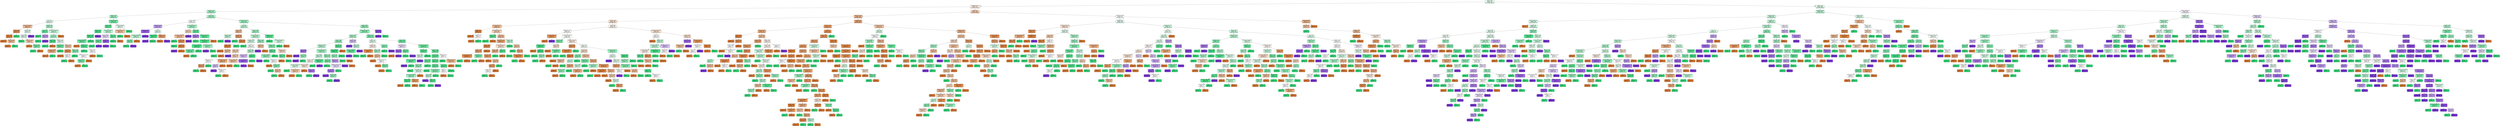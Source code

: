 digraph Tree {
node [shape=box, style="filled, rounded", color="black", fontname=helvetica] ;
edge [fontname=helvetica] ;
0 [label=<alcohol &le; 10.65<br/>entropy = 1.513<br/>samples = 4547<br/>value = [1646, 2008, 893]>, fillcolor="#e6fcef"] ;
1 [label=<volatile acidity &le; 0.237<br/>entropy = 1.311<br/>samples = 2704<br/>value = [1373, 1119, 212]>, fillcolor="#fbebdf"] ;
0 -> 1 [labeldistance=2.5, labelangle=45, headlabel="True"] ;
2 [label=<fixed acidity &le; 6.45<br/>entropy = 1.403<br/>samples = 739<br/>value = [186, 423, 130]>, fillcolor="#aaf4c9"] ;
1 -> 2 ;
3 [label=<sulphates &le; 0.475<br/>entropy = 1.181<br/>samples = 181<br/>value = [58, 113, 10]>, fillcolor="#a6f3c7"] ;
2 -> 3 ;
4 [label=<pH &le; 3.155<br/>entropy = 1.159<br/>samples = 101<br/>value = [45, 53, 3]>, fillcolor="#e3fbed"] ;
3 -> 4 ;
5 [label=<free sulfur dioxide &le; 45.5<br/>entropy = 1.068<br/>samples = 28<br/>value = [19, 8, 1]>, fillcolor="#f1ba92"] ;
4 -> 5 ;
6 [label=<chlorides &le; 0.151<br/>entropy = 0.544<br/>samples = 16<br/>value = [14, 2, 0]>, fillcolor="#e99355"] ;
5 -> 6 ;
7 [label=<alcohol &le; 10.3<br/>entropy = 0.353<br/>samples = 15<br/>value = [14, 1, 0]>, fillcolor="#e78a47"] ;
6 -> 7 ;
8 [label=<entropy = 0.0<br/>samples = 12<br/>value = [12, 0, 0]>, fillcolor="#e58139"] ;
7 -> 8 ;
9 [label=<fixed acidity &le; 6.25<br/>entropy = 0.918<br/>samples = 3<br/>value = [2, 1, 0]>, fillcolor="#f2c09c"] ;
7 -> 9 ;
10 [label=<entropy = 0.0<br/>samples = 2<br/>value = [2, 0, 0]>, fillcolor="#e58139"] ;
9 -> 10 ;
11 [label=<entropy = 0.0<br/>samples = 1<br/>value = [0, 1, 0]>, fillcolor="#39e581"] ;
9 -> 11 ;
12 [label=<entropy = 0.0<br/>samples = 1<br/>value = [0, 1, 0]>, fillcolor="#39e581"] ;
6 -> 12 ;
13 [label=<citric acid &le; 0.58<br/>entropy = 1.325<br/>samples = 12<br/>value = [5, 6, 1]>, fillcolor="#e3fbed"] ;
5 -> 13 ;
14 [label=<chlorides &le; 0.038<br/>entropy = 0.994<br/>samples = 11<br/>value = [5, 6, 0]>, fillcolor="#defbea"] ;
13 -> 14 ;
15 [label=<entropy = 0.0<br/>samples = 3<br/>value = [0, 3, 0]>, fillcolor="#39e581"] ;
14 -> 15 ;
16 [label=<residual sugar &le; 10.25<br/>entropy = 0.954<br/>samples = 8<br/>value = [5, 3, 0]>, fillcolor="#f5cdb0"] ;
14 -> 16 ;
17 [label=<entropy = 0.0<br/>samples = 4<br/>value = [4, 0, 0]>, fillcolor="#e58139"] ;
16 -> 17 ;
18 [label=<fixed acidity &le; 6.35<br/>entropy = 0.811<br/>samples = 4<br/>value = [1, 3, 0]>, fillcolor="#7beeab"] ;
16 -> 18 ;
19 [label=<entropy = 0.0<br/>samples = 3<br/>value = [0, 3, 0]>, fillcolor="#39e581"] ;
18 -> 19 ;
20 [label=<entropy = 0.0<br/>samples = 1<br/>value = [1, 0, 0]>, fillcolor="#e58139"] ;
18 -> 20 ;
21 [label=<entropy = 0.0<br/>samples = 1<br/>value = [0, 0, 1]>, fillcolor="#8139e5"] ;
13 -> 21 ;
22 [label=<sulphates &le; 0.385<br/>entropy = 1.103<br/>samples = 73<br/>value = [26, 45, 2]>, fillcolor="#aff4cc"] ;
4 -> 22 ;
23 [label=<pH &le; 3.32<br/>entropy = 0.722<br/>samples = 10<br/>value = [0, 8, 2]>, fillcolor="#6aeca0"] ;
22 -> 23 ;
24 [label=<entropy = 0.0<br/>samples = 7<br/>value = [0, 7, 0]>, fillcolor="#39e581"] ;
23 -> 24 ;
25 [label=<alcohol &le; 9.45<br/>entropy = 0.918<br/>samples = 3<br/>value = [0, 1, 2]>, fillcolor="#c09cf2"] ;
23 -> 25 ;
26 [label=<entropy = 0.0<br/>samples = 1<br/>value = [0, 1, 0]>, fillcolor="#39e581"] ;
25 -> 26 ;
27 [label=<entropy = 0.0<br/>samples = 2<br/>value = [0, 0, 2]>, fillcolor="#8139e5"] ;
25 -> 27 ;
28 [label=<total sulfur dioxide &le; 161.0<br/>entropy = 0.978<br/>samples = 63<br/>value = [26, 37, 0]>, fillcolor="#c4f7da"] ;
22 -> 28 ;
29 [label=<pH &le; 3.225<br/>entropy = 0.944<br/>samples = 58<br/>value = [21, 37, 0]>, fillcolor="#a9f4c9"] ;
28 -> 29 ;
30 [label=<alcohol &le; 10.5<br/>entropy = 0.503<br/>samples = 18<br/>value = [2, 16, 0]>, fillcolor="#52e891"] ;
29 -> 30 ;
31 [label=<entropy = 0.0<br/>samples = 16<br/>value = [0, 16, 0]>, fillcolor="#39e581"] ;
30 -> 31 ;
32 [label=<entropy = 0.0<br/>samples = 2<br/>value = [2, 0, 0]>, fillcolor="#e58139"] ;
30 -> 32 ;
33 [label=<sulphates &le; 0.435<br/>entropy = 0.998<br/>samples = 40<br/>value = [19, 21, 0]>, fillcolor="#ecfdf3"] ;
29 -> 33 ;
34 [label=<residual sugar &le; 4.4<br/>entropy = 0.722<br/>samples = 15<br/>value = [3, 12, 0]>, fillcolor="#6aeca0"] ;
33 -> 34 ;
35 [label=<volatile acidity &le; 0.217<br/>entropy = 0.811<br/>samples = 4<br/>value = [3, 1, 0]>, fillcolor="#eeab7b"] ;
34 -> 35 ;
36 [label=<entropy = 0.0<br/>samples = 3<br/>value = [3, 0, 0]>, fillcolor="#e58139"] ;
35 -> 36 ;
37 [label=<entropy = 0.0<br/>samples = 1<br/>value = [0, 1, 0]>, fillcolor="#39e581"] ;
35 -> 37 ;
38 [label=<entropy = 0.0<br/>samples = 11<br/>value = [0, 11, 0]>, fillcolor="#39e581"] ;
34 -> 38 ;
39 [label=<alcohol &le; 10.125<br/>entropy = 0.943<br/>samples = 25<br/>value = [16, 9, 0]>, fillcolor="#f4c8a8"] ;
33 -> 39 ;
40 [label=<pH &le; 3.33<br/>entropy = 0.567<br/>samples = 15<br/>value = [13, 2, 0]>, fillcolor="#e99457"] ;
39 -> 40 ;
41 [label=<entropy = 0.0<br/>samples = 11<br/>value = [11, 0, 0]>, fillcolor="#e58139"] ;
40 -> 41 ;
42 [label=<density &le; 0.995<br/>entropy = 1.0<br/>samples = 4<br/>value = [2, 2, 0]>, fillcolor="#ffffff"] ;
40 -> 42 ;
43 [label=<entropy = 0.0<br/>samples = 2<br/>value = [0, 2, 0]>, fillcolor="#39e581"] ;
42 -> 43 ;
44 [label=<entropy = 0.0<br/>samples = 2<br/>value = [2, 0, 0]>, fillcolor="#e58139"] ;
42 -> 44 ;
45 [label=<chlorides &le; 0.042<br/>entropy = 0.881<br/>samples = 10<br/>value = [3, 7, 0]>, fillcolor="#8ef0b7"] ;
39 -> 45 ;
46 [label=<entropy = 0.0<br/>samples = 4<br/>value = [0, 4, 0]>, fillcolor="#39e581"] ;
45 -> 46 ;
47 [label=<total sulfur dioxide &le; 152.0<br/>entropy = 1.0<br/>samples = 6<br/>value = [3, 3, 0]>, fillcolor="#ffffff"] ;
45 -> 47 ;
48 [label=<fixed acidity &le; 5.95<br/>entropy = 0.811<br/>samples = 4<br/>value = [1, 3, 0]>, fillcolor="#7beeab"] ;
47 -> 48 ;
49 [label=<entropy = 0.0<br/>samples = 1<br/>value = [1, 0, 0]>, fillcolor="#e58139"] ;
48 -> 49 ;
50 [label=<entropy = 0.0<br/>samples = 3<br/>value = [0, 3, 0]>, fillcolor="#39e581"] ;
48 -> 50 ;
51 [label=<entropy = 0.0<br/>samples = 2<br/>value = [2, 0, 0]>, fillcolor="#e58139"] ;
47 -> 51 ;
52 [label=<entropy = 0.0<br/>samples = 5<br/>value = [5, 0, 0]>, fillcolor="#e58139"] ;
28 -> 52 ;
53 [label=<free sulfur dioxide &le; 42.5<br/>entropy = 1.045<br/>samples = 80<br/>value = [13, 60, 7]>, fillcolor="#74eda7"] ;
3 -> 53 ;
54 [label=<sulphates &le; 0.575<br/>entropy = 0.889<br/>samples = 63<br/>value = [5, 51, 7]>, fillcolor="#63eb9c"] ;
53 -> 54 ;
55 [label=<chlorides &le; 0.074<br/>entropy = 0.574<br/>samples = 46<br/>value = [4, 41, 1]>, fillcolor="#51e890"] ;
54 -> 55 ;
56 [label=<fixed acidity &le; 5.95<br/>entropy = 0.433<br/>samples = 45<br/>value = [4, 41, 0]>, fillcolor="#4ce88d"] ;
55 -> 56 ;
57 [label=<free sulfur dioxide &le; 12.0<br/>entropy = 0.742<br/>samples = 19<br/>value = [4, 15, 0]>, fillcolor="#6eeca3"] ;
56 -> 57 ;
58 [label=<entropy = 0.0<br/>samples = 2<br/>value = [2, 0, 0]>, fillcolor="#e58139"] ;
57 -> 58 ;
59 [label=<fixed acidity &le; 5.75<br/>entropy = 0.523<br/>samples = 17<br/>value = [2, 15, 0]>, fillcolor="#53e892"] ;
57 -> 59 ;
60 [label=<entropy = 0.0<br/>samples = 13<br/>value = [0, 13, 0]>, fillcolor="#39e581"] ;
59 -> 60 ;
61 [label=<alcohol &le; 10.05<br/>entropy = 1.0<br/>samples = 4<br/>value = [2, 2, 0]>, fillcolor="#ffffff"] ;
59 -> 61 ;
62 [label=<entropy = 0.0<br/>samples = 2<br/>value = [2, 0, 0]>, fillcolor="#e58139"] ;
61 -> 62 ;
63 [label=<entropy = 0.0<br/>samples = 2<br/>value = [0, 2, 0]>, fillcolor="#39e581"] ;
61 -> 63 ;
64 [label=<entropy = 0.0<br/>samples = 26<br/>value = [0, 26, 0]>, fillcolor="#39e581"] ;
56 -> 64 ;
65 [label=<entropy = 0.0<br/>samples = 1<br/>value = [0, 0, 1]>, fillcolor="#8139e5"] ;
55 -> 65 ;
66 [label=<free sulfur dioxide &le; 36.5<br/>entropy = 1.221<br/>samples = 17<br/>value = [1, 10, 6]>, fillcolor="#b7f6d1"] ;
54 -> 66 ;
67 [label=<fixed acidity &le; 5.95<br/>entropy = 0.994<br/>samples = 11<br/>value = [0, 5, 6]>, fillcolor="#eadefb"] ;
66 -> 67 ;
68 [label=<citric acid &le; 0.33<br/>entropy = 0.722<br/>samples = 5<br/>value = [0, 4, 1]>, fillcolor="#6aeca0"] ;
67 -> 68 ;
69 [label=<entropy = 0.0<br/>samples = 4<br/>value = [0, 4, 0]>, fillcolor="#39e581"] ;
68 -> 69 ;
70 [label=<entropy = 0.0<br/>samples = 1<br/>value = [0, 0, 1]>, fillcolor="#8139e5"] ;
68 -> 70 ;
71 [label=<sulphates &le; 0.73<br/>entropy = 0.65<br/>samples = 6<br/>value = [0, 1, 5]>, fillcolor="#9a61ea"] ;
67 -> 71 ;
72 [label=<entropy = 0.0<br/>samples = 5<br/>value = [0, 0, 5]>, fillcolor="#8139e5"] ;
71 -> 72 ;
73 [label=<entropy = 0.0<br/>samples = 1<br/>value = [0, 1, 0]>, fillcolor="#39e581"] ;
71 -> 73 ;
74 [label=<pH &le; 3.645<br/>entropy = 0.65<br/>samples = 6<br/>value = [1, 5, 0]>, fillcolor="#61ea9a"] ;
66 -> 74 ;
75 [label=<entropy = 0.0<br/>samples = 5<br/>value = [0, 5, 0]>, fillcolor="#39e581"] ;
74 -> 75 ;
76 [label=<entropy = 0.0<br/>samples = 1<br/>value = [1, 0, 0]>, fillcolor="#e58139"] ;
74 -> 76 ;
77 [label=<free sulfur dioxide &le; 56.0<br/>entropy = 0.998<br/>samples = 17<br/>value = [8, 9, 0]>, fillcolor="#e9fcf1"] ;
53 -> 77 ;
78 [label=<total sulfur dioxide &le; 126.0<br/>entropy = 0.918<br/>samples = 12<br/>value = [8, 4, 0]>, fillcolor="#f2c09c"] ;
77 -> 78 ;
79 [label=<entropy = 0.0<br/>samples = 4<br/>value = [0, 4, 0]>, fillcolor="#39e581"] ;
78 -> 79 ;
80 [label=<entropy = 0.0<br/>samples = 8<br/>value = [8, 0, 0]>, fillcolor="#e58139"] ;
78 -> 80 ;
81 [label=<entropy = 0.0<br/>samples = 5<br/>value = [0, 5, 0]>, fillcolor="#39e581"] ;
77 -> 81 ;
82 [label=<alcohol &le; 9.15<br/>entropy = 1.435<br/>samples = 558<br/>value = [128, 310, 120]>, fillcolor="#abf4ca"] ;
2 -> 82 ;
83 [label=<citric acid &le; 0.335<br/>entropy = 1.525<br/>samples = 133<br/>value = [27, 54, 52]>, fillcolor="#fafefc"] ;
82 -> 83 ;
84 [label=<volatile acidity &le; 0.205<br/>entropy = 1.356<br/>samples = 68<br/>value = [11, 16, 41]>, fillcolor="#c2a0f2"] ;
83 -> 84 ;
85 [label=<residual sugar &le; 12.65<br/>entropy = 0.88<br/>samples = 47<br/>value = [3, 6, 38]>, fillcolor="#9d64eb"] ;
84 -> 85 ;
86 [label=<total sulfur dioxide &le; 165.0<br/>entropy = 1.435<br/>samples = 11<br/>value = [3, 6, 2]>, fillcolor="#b5f5d0"] ;
85 -> 86 ;
87 [label=<pH &le; 3.265<br/>entropy = 0.811<br/>samples = 8<br/>value = [0, 6, 2]>, fillcolor="#7beeab"] ;
86 -> 87 ;
88 [label=<entropy = 0.0<br/>samples = 6<br/>value = [0, 6, 0]>, fillcolor="#39e581"] ;
87 -> 88 ;
89 [label=<entropy = 0.0<br/>samples = 2<br/>value = [0, 0, 2]>, fillcolor="#8139e5"] ;
87 -> 89 ;
90 [label=<entropy = 0.0<br/>samples = 3<br/>value = [3, 0, 0]>, fillcolor="#e58139"] ;
86 -> 90 ;
91 [label=<entropy = 0.0<br/>samples = 36<br/>value = [0, 0, 36]>, fillcolor="#8139e5"] ;
85 -> 91 ;
92 [label=<pH &le; 3.09<br/>entropy = 1.441<br/>samples = 21<br/>value = [8, 10, 3]>, fillcolor="#e1fbec"] ;
84 -> 92 ;
93 [label=<residual sugar &le; 3.65<br/>entropy = 0.439<br/>samples = 11<br/>value = [0, 10, 1]>, fillcolor="#4de88e"] ;
92 -> 93 ;
94 [label=<entropy = 0.0<br/>samples = 1<br/>value = [0, 0, 1]>, fillcolor="#8139e5"] ;
93 -> 94 ;
95 [label=<entropy = 0.0<br/>samples = 10<br/>value = [0, 10, 0]>, fillcolor="#39e581"] ;
93 -> 95 ;
96 [label=<fixed acidity &le; 7.95<br/>entropy = 0.722<br/>samples = 10<br/>value = [8, 0, 2]>, fillcolor="#eca06a"] ;
92 -> 96 ;
97 [label=<entropy = 0.0<br/>samples = 8<br/>value = [8, 0, 0]>, fillcolor="#e58139"] ;
96 -> 97 ;
98 [label=<entropy = 0.0<br/>samples = 2<br/>value = [0, 0, 2]>, fillcolor="#8139e5"] ;
96 -> 98 ;
99 [label=<total sulfur dioxide &le; 152.0<br/>entropy = 1.384<br/>samples = 65<br/>value = [16, 38, 11]>, fillcolor="#a6f3c6"] ;
83 -> 99 ;
100 [label=<pH &le; 3.275<br/>entropy = 1.474<br/>samples = 23<br/>value = [12, 5, 6]>, fillcolor="#f6d3b9"] ;
99 -> 100 ;
101 [label=<total sulfur dioxide &le; 132.5<br/>entropy = 1.135<br/>samples = 18<br/>value = [12, 5, 1]>, fillcolor="#f1bb94"] ;
100 -> 101 ;
102 [label=<entropy = 0.0<br/>samples = 4<br/>value = [0, 4, 0]>, fillcolor="#39e581"] ;
101 -> 102 ;
103 [label=<citric acid &le; 0.35<br/>entropy = 0.735<br/>samples = 14<br/>value = [12, 1, 1]>, fillcolor="#e99457"] ;
101 -> 103 ;
104 [label=<entropy = 0.0<br/>samples = 1<br/>value = [0, 1, 0]>, fillcolor="#39e581"] ;
103 -> 104 ;
105 [label=<alcohol &le; 8.6<br/>entropy = 0.391<br/>samples = 13<br/>value = [12, 0, 1]>, fillcolor="#e78c49"] ;
103 -> 105 ;
106 [label=<entropy = 0.0<br/>samples = 1<br/>value = [0, 0, 1]>, fillcolor="#8139e5"] ;
105 -> 106 ;
107 [label=<entropy = 0.0<br/>samples = 12<br/>value = [12, 0, 0]>, fillcolor="#e58139"] ;
105 -> 107 ;
108 [label=<entropy = 0.0<br/>samples = 5<br/>value = [0, 0, 5]>, fillcolor="#8139e5"] ;
100 -> 108 ;
109 [label=<alcohol &le; 8.65<br/>entropy = 0.962<br/>samples = 42<br/>value = [4, 33, 5]>, fillcolor="#69eba0"] ;
99 -> 109 ;
110 [label=<chlorides &le; 0.049<br/>entropy = 0.811<br/>samples = 4<br/>value = [0, 1, 3]>, fillcolor="#ab7bee"] ;
109 -> 110 ;
111 [label=<entropy = 0.0<br/>samples = 3<br/>value = [0, 0, 3]>, fillcolor="#8139e5"] ;
110 -> 111 ;
112 [label=<entropy = 0.0<br/>samples = 1<br/>value = [0, 1, 0]>, fillcolor="#39e581"] ;
110 -> 112 ;
113 [label=<free sulfur dioxide &le; 76.0<br/>entropy = 0.774<br/>samples = 38<br/>value = [4, 32, 2]>, fillcolor="#5cea97"] ;
109 -> 113 ;
114 [label=<total sulfur dioxide &le; 191.5<br/>entropy = 0.614<br/>samples = 36<br/>value = [2, 32, 2]>, fillcolor="#50e890"] ;
113 -> 114 ;
115 [label=<total sulfur dioxide &le; 161.5<br/>entropy = 0.353<br/>samples = 30<br/>value = [2, 28, 0]>, fillcolor="#47e78a"] ;
114 -> 115 ;
116 [label=<residual sugar &le; 14.525<br/>entropy = 0.722<br/>samples = 10<br/>value = [2, 8, 0]>, fillcolor="#6aeca0"] ;
115 -> 116 ;
117 [label=<entropy = 0.0<br/>samples = 2<br/>value = [2, 0, 0]>, fillcolor="#e58139"] ;
116 -> 117 ;
118 [label=<entropy = 0.0<br/>samples = 8<br/>value = [0, 8, 0]>, fillcolor="#39e581"] ;
116 -> 118 ;
119 [label=<entropy = 0.0<br/>samples = 20<br/>value = [0, 20, 0]>, fillcolor="#39e581"] ;
115 -> 119 ;
120 [label=<total sulfur dioxide &le; 193.0<br/>entropy = 0.918<br/>samples = 6<br/>value = [0, 4, 2]>, fillcolor="#9cf2c0"] ;
114 -> 120 ;
121 [label=<entropy = 0.0<br/>samples = 2<br/>value = [0, 0, 2]>, fillcolor="#8139e5"] ;
120 -> 121 ;
122 [label=<entropy = 0.0<br/>samples = 4<br/>value = [0, 4, 0]>, fillcolor="#39e581"] ;
120 -> 122 ;
123 [label=<entropy = 0.0<br/>samples = 2<br/>value = [2, 0, 0]>, fillcolor="#e58139"] ;
113 -> 123 ;
124 [label=<free sulfur dioxide &le; 27.5<br/>entropy = 1.356<br/>samples = 425<br/>value = [101, 256, 68]>, fillcolor="#a0f3c3"] ;
82 -> 124 ;
125 [label=<pH &le; 2.995<br/>entropy = 1.315<br/>samples = 148<br/>value = [54, 81, 13]>, fillcolor="#c6f8db"] ;
124 -> 125 ;
126 [label=<density &le; 0.992<br/>entropy = 1.173<br/>samples = 27<br/>value = [18, 7, 2]>, fillcolor="#f1ba92"] ;
125 -> 126 ;
127 [label=<chlorides &le; 0.035<br/>entropy = 0.971<br/>samples = 5<br/>value = [0, 3, 2]>, fillcolor="#bdf6d5"] ;
126 -> 127 ;
128 [label=<entropy = 0.0<br/>samples = 3<br/>value = [0, 3, 0]>, fillcolor="#39e581"] ;
127 -> 128 ;
129 [label=<entropy = 0.0<br/>samples = 2<br/>value = [0, 0, 2]>, fillcolor="#8139e5"] ;
127 -> 129 ;
130 [label=<citric acid &le; 0.26<br/>entropy = 0.684<br/>samples = 22<br/>value = [18, 4, 0]>, fillcolor="#eb9d65"] ;
126 -> 130 ;
131 [label=<entropy = 0.0<br/>samples = 2<br/>value = [0, 2, 0]>, fillcolor="#39e581"] ;
130 -> 131 ;
132 [label=<citric acid &le; 0.61<br/>entropy = 0.469<br/>samples = 20<br/>value = [18, 2, 0]>, fillcolor="#e88f4f"] ;
130 -> 132 ;
133 [label=<chlorides &le; 0.054<br/>entropy = 0.297<br/>samples = 19<br/>value = [18, 1, 0]>, fillcolor="#e68844"] ;
132 -> 133 ;
134 [label=<entropy = 0.0<br/>samples = 16<br/>value = [16, 0, 0]>, fillcolor="#e58139"] ;
133 -> 134 ;
135 [label=<density &le; 0.995<br/>entropy = 0.918<br/>samples = 3<br/>value = [2, 1, 0]>, fillcolor="#f2c09c"] ;
133 -> 135 ;
136 [label=<entropy = 0.0<br/>samples = 1<br/>value = [0, 1, 0]>, fillcolor="#39e581"] ;
135 -> 136 ;
137 [label=<entropy = 0.0<br/>samples = 2<br/>value = [2, 0, 0]>, fillcolor="#e58139"] ;
135 -> 137 ;
138 [label=<entropy = 0.0<br/>samples = 1<br/>value = [0, 1, 0]>, fillcolor="#39e581"] ;
132 -> 138 ;
139 [label=<citric acid &le; 0.485<br/>entropy = 1.269<br/>samples = 121<br/>value = [36, 74, 11]>, fillcolor="#a6f3c7"] ;
125 -> 139 ;
140 [label=<free sulfur dioxide &le; 21.5<br/>entropy = 1.347<br/>samples = 100<br/>value = [33, 56, 11]>, fillcolor="#bbf6d4"] ;
139 -> 140 ;
141 [label=<fixed acidity &le; 6.85<br/>entropy = 1.48<br/>samples = 56<br/>value = [19, 27, 10]>, fillcolor="#d4f9e4"] ;
140 -> 141 ;
142 [label=<entropy = 0.0<br/>samples = 7<br/>value = [0, 7, 0]>, fillcolor="#39e581"] ;
141 -> 142 ;
143 [label=<alcohol &le; 10.15<br/>entropy = 1.526<br/>samples = 49<br/>value = [19, 20, 10]>, fillcolor="#f8fefb"] ;
141 -> 143 ;
144 [label=<density &le; 0.992<br/>entropy = 1.391<br/>samples = 29<br/>value = [16, 9, 4]>, fillcolor="#f6d3ba"] ;
143 -> 144 ;
145 [label=<entropy = 0.0<br/>samples = 2<br/>value = [0, 0, 2]>, fillcolor="#8139e5"] ;
144 -> 145 ;
146 [label=<chlorides &le; 0.049<br/>entropy = 1.254<br/>samples = 27<br/>value = [16, 9, 2]>, fillcolor="#f5ceb2"] ;
144 -> 146 ;
147 [label=<residual sugar &le; 2.8<br/>entropy = 1.0<br/>samples = 16<br/>value = [8, 8, 0]>, fillcolor="#ffffff"] ;
146 -> 147 ;
148 [label=<density &le; 0.993<br/>entropy = 0.722<br/>samples = 10<br/>value = [8, 2, 0]>, fillcolor="#eca06a"] ;
147 -> 148 ;
149 [label=<entropy = 0.0<br/>samples = 2<br/>value = [0, 2, 0]>, fillcolor="#39e581"] ;
148 -> 149 ;
150 [label=<entropy = 0.0<br/>samples = 8<br/>value = [8, 0, 0]>, fillcolor="#e58139"] ;
148 -> 150 ;
151 [label=<entropy = 0.0<br/>samples = 6<br/>value = [0, 6, 0]>, fillcolor="#39e581"] ;
147 -> 151 ;
152 [label=<total sulfur dioxide &le; 85.0<br/>entropy = 1.096<br/>samples = 11<br/>value = [8, 1, 2]>, fillcolor="#eeab7b"] ;
146 -> 152 ;
153 [label=<pH &le; 3.185<br/>entropy = 1.5<br/>samples = 4<br/>value = [1, 1, 2]>, fillcolor="#d5bdf6"] ;
152 -> 153 ;
154 [label=<entropy = 0.0<br/>samples = 2<br/>value = [0, 0, 2]>, fillcolor="#8139e5"] ;
153 -> 154 ;
155 [label=<volatile acidity &le; 0.205<br/>entropy = 1.0<br/>samples = 2<br/>value = [1, 1, 0]>, fillcolor="#ffffff"] ;
153 -> 155 ;
156 [label=<entropy = 0.0<br/>samples = 1<br/>value = [0, 1, 0]>, fillcolor="#39e581"] ;
155 -> 156 ;
157 [label=<entropy = 0.0<br/>samples = 1<br/>value = [1, 0, 0]>, fillcolor="#e58139"] ;
155 -> 157 ;
158 [label=<entropy = 0.0<br/>samples = 7<br/>value = [7, 0, 0]>, fillcolor="#e58139"] ;
152 -> 158 ;
159 [label=<chlorides &le; 0.041<br/>entropy = 1.406<br/>samples = 20<br/>value = [3, 11, 6]>, fillcolor="#b8f6d2"] ;
143 -> 159 ;
160 [label=<residual sugar &le; 2.75<br/>entropy = 1.352<br/>samples = 9<br/>value = [3, 1, 5]>, fillcolor="#d5bdf6"] ;
159 -> 160 ;
161 [label=<free sulfur dioxide &le; 17.5<br/>entropy = 0.918<br/>samples = 3<br/>value = [2, 1, 0]>, fillcolor="#f2c09c"] ;
160 -> 161 ;
162 [label=<entropy = 0.0<br/>samples = 2<br/>value = [2, 0, 0]>, fillcolor="#e58139"] ;
161 -> 162 ;
163 [label=<entropy = 0.0<br/>samples = 1<br/>value = [0, 1, 0]>, fillcolor="#39e581"] ;
161 -> 163 ;
164 [label=<free sulfur dioxide &le; 19.5<br/>entropy = 0.65<br/>samples = 6<br/>value = [1, 0, 5]>, fillcolor="#9a61ea"] ;
160 -> 164 ;
165 [label=<entropy = 0.0<br/>samples = 5<br/>value = [0, 0, 5]>, fillcolor="#8139e5"] ;
164 -> 165 ;
166 [label=<entropy = 0.0<br/>samples = 1<br/>value = [1, 0, 0]>, fillcolor="#e58139"] ;
164 -> 166 ;
167 [label=<pH &le; 3.495<br/>entropy = 0.439<br/>samples = 11<br/>value = [0, 10, 1]>, fillcolor="#4de88e"] ;
159 -> 167 ;
168 [label=<entropy = 0.0<br/>samples = 10<br/>value = [0, 10, 0]>, fillcolor="#39e581"] ;
167 -> 168 ;
169 [label=<entropy = 0.0<br/>samples = 1<br/>value = [0, 0, 1]>, fillcolor="#8139e5"] ;
167 -> 169 ;
170 [label=<density &le; 0.993<br/>entropy = 1.046<br/>samples = 44<br/>value = [14, 29, 1]>, fillcolor="#9cf2c0"] ;
140 -> 170 ;
171 [label=<alcohol &le; 10.35<br/>entropy = 0.918<br/>samples = 3<br/>value = [2, 0, 1]>, fillcolor="#f2c09c"] ;
170 -> 171 ;
172 [label=<entropy = 0.0<br/>samples = 1<br/>value = [0, 0, 1]>, fillcolor="#8139e5"] ;
171 -> 172 ;
173 [label=<entropy = 0.0<br/>samples = 2<br/>value = [2, 0, 0]>, fillcolor="#e58139"] ;
171 -> 173 ;
174 [label=<sulphates &le; 0.595<br/>entropy = 0.872<br/>samples = 41<br/>value = [12, 29, 0]>, fillcolor="#8bf0b5"] ;
170 -> 174 ;
175 [label=<sulphates &le; 0.48<br/>entropy = 0.663<br/>samples = 29<br/>value = [5, 24, 0]>, fillcolor="#62ea9b"] ;
174 -> 175 ;
176 [label=<total sulfur dioxide &le; 91.5<br/>entropy = 0.896<br/>samples = 16<br/>value = [5, 11, 0]>, fillcolor="#93f1ba"] ;
175 -> 176 ;
177 [label=<entropy = 0.0<br/>samples = 6<br/>value = [0, 6, 0]>, fillcolor="#39e581"] ;
176 -> 177 ;
178 [label=<fixed acidity &le; 7.05<br/>entropy = 1.0<br/>samples = 10<br/>value = [5, 5, 0]>, fillcolor="#ffffff"] ;
176 -> 178 ;
179 [label=<entropy = 0.0<br/>samples = 3<br/>value = [3, 0, 0]>, fillcolor="#e58139"] ;
178 -> 179 ;
180 [label=<citric acid &le; 0.355<br/>entropy = 0.863<br/>samples = 7<br/>value = [2, 5, 0]>, fillcolor="#88efb3"] ;
178 -> 180 ;
181 [label=<entropy = 0.0<br/>samples = 4<br/>value = [0, 4, 0]>, fillcolor="#39e581"] ;
180 -> 181 ;
182 [label=<density &le; 0.993<br/>entropy = 0.918<br/>samples = 3<br/>value = [2, 1, 0]>, fillcolor="#f2c09c"] ;
180 -> 182 ;
183 [label=<entropy = 0.0<br/>samples = 1<br/>value = [0, 1, 0]>, fillcolor="#39e581"] ;
182 -> 183 ;
184 [label=<entropy = 0.0<br/>samples = 2<br/>value = [2, 0, 0]>, fillcolor="#e58139"] ;
182 -> 184 ;
185 [label=<entropy = 0.0<br/>samples = 13<br/>value = [0, 13, 0]>, fillcolor="#39e581"] ;
175 -> 185 ;
186 [label=<residual sugar &le; 1.5<br/>entropy = 0.98<br/>samples = 12<br/>value = [7, 5, 0]>, fillcolor="#f8dbc6"] ;
174 -> 186 ;
187 [label=<alcohol &le; 10.15<br/>entropy = 0.65<br/>samples = 6<br/>value = [1, 5, 0]>, fillcolor="#61ea9a"] ;
186 -> 187 ;
188 [label=<entropy = 0.0<br/>samples = 1<br/>value = [1, 0, 0]>, fillcolor="#e58139"] ;
187 -> 188 ;
189 [label=<entropy = 0.0<br/>samples = 5<br/>value = [0, 5, 0]>, fillcolor="#39e581"] ;
187 -> 189 ;
190 [label=<entropy = 0.0<br/>samples = 6<br/>value = [6, 0, 0]>, fillcolor="#e58139"] ;
186 -> 190 ;
191 [label=<volatile acidity &le; 0.185<br/>entropy = 0.592<br/>samples = 21<br/>value = [3, 18, 0]>, fillcolor="#5ae996"] ;
139 -> 191 ;
192 [label=<entropy = 0.0<br/>samples = 14<br/>value = [0, 14, 0]>, fillcolor="#39e581"] ;
191 -> 192 ;
193 [label=<total sulfur dioxide &le; 106.5<br/>entropy = 0.985<br/>samples = 7<br/>value = [3, 4, 0]>, fillcolor="#cef8e0"] ;
191 -> 193 ;
194 [label=<entropy = 0.0<br/>samples = 4<br/>value = [0, 4, 0]>, fillcolor="#39e581"] ;
193 -> 194 ;
195 [label=<entropy = 0.0<br/>samples = 3<br/>value = [3, 0, 0]>, fillcolor="#e58139"] ;
193 -> 195 ;
196 [label=<sulphates &le; 0.815<br/>entropy = 1.316<br/>samples = 277<br/>value = [47, 175, 55]>, fillcolor="#94f1bb"] ;
124 -> 196 ;
197 [label=<total sulfur dioxide &le; 144.5<br/>entropy = 1.285<br/>samples = 268<br/>value = [47, 174, 47]>, fillcolor="#8df0b7"] ;
196 -> 197 ;
198 [label=<sulphates &le; 0.565<br/>entropy = 1.371<br/>samples = 110<br/>value = [15, 63, 32]>, fillcolor="#b0f5cd"] ;
197 -> 198 ;
199 [label=<density &le; 0.996<br/>entropy = 1.345<br/>samples = 88<br/>value = [15, 54, 19]>, fillcolor="#9bf2bf"] ;
198 -> 199 ;
200 [label=<volatile acidity &le; 0.125<br/>entropy = 1.442<br/>samples = 67<br/>value = [12, 36, 19]>, fillcolor="#b9f6d2"] ;
199 -> 200 ;
201 [label=<alcohol &le; 9.85<br/>entropy = 0.764<br/>samples = 9<br/>value = [0, 2, 7]>, fillcolor="#a572ec"] ;
200 -> 201 ;
202 [label=<entropy = 0.0<br/>samples = 6<br/>value = [0, 0, 6]>, fillcolor="#8139e5"] ;
201 -> 202 ;
203 [label=<density &le; 0.994<br/>entropy = 0.918<br/>samples = 3<br/>value = [0, 2, 1]>, fillcolor="#9cf2c0"] ;
201 -> 203 ;
204 [label=<entropy = 0.0<br/>samples = 1<br/>value = [0, 0, 1]>, fillcolor="#8139e5"] ;
203 -> 204 ;
205 [label=<entropy = 0.0<br/>samples = 2<br/>value = [0, 2, 0]>, fillcolor="#39e581"] ;
203 -> 205 ;
206 [label=<total sulfur dioxide &le; 126.5<br/>entropy = 1.392<br/>samples = 58<br/>value = [12, 34, 12]>, fillcolor="#a0f3c3"] ;
200 -> 206 ;
207 [label=<alcohol &le; 10.45<br/>entropy = 1.389<br/>samples = 32<br/>value = [11, 17, 4]>, fillcolor="#c6f8db"] ;
206 -> 207 ;
208 [label=<sulphates &le; 0.435<br/>entropy = 1.417<br/>samples = 24<br/>value = [11, 10, 3]>, fillcolor="#fdf6f1"] ;
207 -> 208 ;
209 [label=<free sulfur dioxide &le; 32.0<br/>entropy = 0.989<br/>samples = 16<br/>value = [7, 9, 0]>, fillcolor="#d3f9e3"] ;
208 -> 209 ;
210 [label=<entropy = 0.0<br/>samples = 5<br/>value = [0, 5, 0]>, fillcolor="#39e581"] ;
209 -> 210 ;
211 [label=<free sulfur dioxide &le; 39.0<br/>entropy = 0.946<br/>samples = 11<br/>value = [7, 4, 0]>, fillcolor="#f4c9aa"] ;
209 -> 211 ;
212 [label=<entropy = 0.0<br/>samples = 7<br/>value = [7, 0, 0]>, fillcolor="#e58139"] ;
211 -> 212 ;
213 [label=<entropy = 0.0<br/>samples = 4<br/>value = [0, 4, 0]>, fillcolor="#39e581"] ;
211 -> 213 ;
214 [label=<residual sugar &le; 3.05<br/>entropy = 1.406<br/>samples = 8<br/>value = [4, 1, 3]>, fillcolor="#fae6d7"] ;
208 -> 214 ;
215 [label=<entropy = 0.0<br/>samples = 4<br/>value = [4, 0, 0]>, fillcolor="#e58139"] ;
214 -> 215 ;
216 [label=<chlorides &le; 0.032<br/>entropy = 0.811<br/>samples = 4<br/>value = [0, 1, 3]>, fillcolor="#ab7bee"] ;
214 -> 216 ;
217 [label=<entropy = 0.0<br/>samples = 1<br/>value = [0, 1, 0]>, fillcolor="#39e581"] ;
216 -> 217 ;
218 [label=<entropy = 0.0<br/>samples = 3<br/>value = [0, 0, 3]>, fillcolor="#8139e5"] ;
216 -> 218 ;
219 [label=<residual sugar &le; 10.475<br/>entropy = 0.544<br/>samples = 8<br/>value = [0, 7, 1]>, fillcolor="#55e993"] ;
207 -> 219 ;
220 [label=<entropy = 0.0<br/>samples = 7<br/>value = [0, 7, 0]>, fillcolor="#39e581"] ;
219 -> 220 ;
221 [label=<entropy = 0.0<br/>samples = 1<br/>value = [0, 0, 1]>, fillcolor="#8139e5"] ;
219 -> 221 ;
222 [label=<chlorides &le; 0.058<br/>entropy = 1.105<br/>samples = 26<br/>value = [1, 17, 8]>, fillcolor="#9cf2c0"] ;
206 -> 222 ;
223 [label=<alcohol &le; 10.05<br/>entropy = 0.828<br/>samples = 23<br/>value = [0, 17, 6]>, fillcolor="#7feead"] ;
222 -> 223 ;
224 [label=<entropy = 0.0<br/>samples = 12<br/>value = [0, 12, 0]>, fillcolor="#39e581"] ;
223 -> 224 ;
225 [label=<total sulfur dioxide &le; 141.5<br/>entropy = 0.994<br/>samples = 11<br/>value = [0, 5, 6]>, fillcolor="#eadefb"] ;
223 -> 225 ;
226 [label=<citric acid &le; 0.315<br/>entropy = 0.811<br/>samples = 8<br/>value = [0, 2, 6]>, fillcolor="#ab7bee"] ;
225 -> 226 ;
227 [label=<entropy = 0.0<br/>samples = 5<br/>value = [0, 0, 5]>, fillcolor="#8139e5"] ;
226 -> 227 ;
228 [label=<citric acid &le; 0.465<br/>entropy = 0.918<br/>samples = 3<br/>value = [0, 2, 1]>, fillcolor="#9cf2c0"] ;
226 -> 228 ;
229 [label=<entropy = 0.0<br/>samples = 2<br/>value = [0, 2, 0]>, fillcolor="#39e581"] ;
228 -> 229 ;
230 [label=<entropy = 0.0<br/>samples = 1<br/>value = [0, 0, 1]>, fillcolor="#8139e5"] ;
228 -> 230 ;
231 [label=<entropy = 0.0<br/>samples = 3<br/>value = [0, 3, 0]>, fillcolor="#39e581"] ;
225 -> 231 ;
232 [label=<fixed acidity &le; 7.0<br/>entropy = 0.918<br/>samples = 3<br/>value = [1, 0, 2]>, fillcolor="#c09cf2"] ;
222 -> 232 ;
233 [label=<entropy = 0.0<br/>samples = 2<br/>value = [0, 0, 2]>, fillcolor="#8139e5"] ;
232 -> 233 ;
234 [label=<entropy = 0.0<br/>samples = 1<br/>value = [1, 0, 0]>, fillcolor="#e58139"] ;
232 -> 234 ;
235 [label=<fixed acidity &le; 8.1<br/>entropy = 0.592<br/>samples = 21<br/>value = [3, 18, 0]>, fillcolor="#5ae996"] ;
199 -> 235 ;
236 [label=<residual sugar &le; 11.6<br/>entropy = 0.297<br/>samples = 19<br/>value = [1, 18, 0]>, fillcolor="#44e688"] ;
235 -> 236 ;
237 [label=<density &le; 0.997<br/>entropy = 0.918<br/>samples = 3<br/>value = [1, 2, 0]>, fillcolor="#9cf2c0"] ;
236 -> 237 ;
238 [label=<entropy = 0.0<br/>samples = 2<br/>value = [0, 2, 0]>, fillcolor="#39e581"] ;
237 -> 238 ;
239 [label=<entropy = 0.0<br/>samples = 1<br/>value = [1, 0, 0]>, fillcolor="#e58139"] ;
237 -> 239 ;
240 [label=<entropy = 0.0<br/>samples = 16<br/>value = [0, 16, 0]>, fillcolor="#39e581"] ;
236 -> 240 ;
241 [label=<entropy = 0.0<br/>samples = 2<br/>value = [2, 0, 0]>, fillcolor="#e58139"] ;
235 -> 241 ;
242 [label=<sulphates &le; 0.665<br/>entropy = 0.976<br/>samples = 22<br/>value = [0, 9, 13]>, fillcolor="#d8c2f7"] ;
198 -> 242 ;
243 [label=<entropy = 0.0<br/>samples = 7<br/>value = [0, 0, 7]>, fillcolor="#8139e5"] ;
242 -> 243 ;
244 [label=<density &le; 0.997<br/>entropy = 0.971<br/>samples = 15<br/>value = [0, 9, 6]>, fillcolor="#bdf6d5"] ;
242 -> 244 ;
245 [label=<free sulfur dioxide &le; 30.5<br/>entropy = 0.684<br/>samples = 11<br/>value = [0, 9, 2]>, fillcolor="#65eb9d"] ;
244 -> 245 ;
246 [label=<entropy = 0.0<br/>samples = 2<br/>value = [0, 0, 2]>, fillcolor="#8139e5"] ;
245 -> 246 ;
247 [label=<entropy = 0.0<br/>samples = 9<br/>value = [0, 9, 0]>, fillcolor="#39e581"] ;
245 -> 247 ;
248 [label=<entropy = 0.0<br/>samples = 4<br/>value = [0, 0, 4]>, fillcolor="#8139e5"] ;
244 -> 248 ;
249 [label=<sulphates &le; 0.415<br/>entropy = 1.147<br/>samples = 158<br/>value = [32, 111, 15]>, fillcolor="#83efb0"] ;
197 -> 249 ;
250 [label=<alcohol &le; 10.3<br/>entropy = 1.263<br/>samples = 33<br/>value = [14, 17, 2]>, fillcolor="#e0fbeb"] ;
249 -> 250 ;
251 [label=<alcohol &le; 9.45<br/>entropy = 0.996<br/>samples = 26<br/>value = [14, 12, 0]>, fillcolor="#fbede3"] ;
250 -> 251 ;
252 [label=<free sulfur dioxide &le; 34.5<br/>entropy = 0.503<br/>samples = 9<br/>value = [8, 1, 0]>, fillcolor="#e89152"] ;
251 -> 252 ;
253 [label=<entropy = 0.0<br/>samples = 1<br/>value = [0, 1, 0]>, fillcolor="#39e581"] ;
252 -> 253 ;
254 [label=<entropy = 0.0<br/>samples = 8<br/>value = [8, 0, 0]>, fillcolor="#e58139"] ;
252 -> 254 ;
255 [label=<chlorides &le; 0.049<br/>entropy = 0.937<br/>samples = 17<br/>value = [6, 11, 0]>, fillcolor="#a5f3c6"] ;
251 -> 255 ;
256 [label=<alcohol &le; 9.9<br/>entropy = 0.918<br/>samples = 9<br/>value = [6, 3, 0]>, fillcolor="#f2c09c"] ;
255 -> 256 ;
257 [label=<entropy = 0.0<br/>samples = 3<br/>value = [3, 0, 0]>, fillcolor="#e58139"] ;
256 -> 257 ;
258 [label=<free sulfur dioxide &le; 36.0<br/>entropy = 1.0<br/>samples = 6<br/>value = [3, 3, 0]>, fillcolor="#ffffff"] ;
256 -> 258 ;
259 [label=<entropy = 0.0<br/>samples = 2<br/>value = [2, 0, 0]>, fillcolor="#e58139"] ;
258 -> 259 ;
260 [label=<density &le; 0.992<br/>entropy = 0.811<br/>samples = 4<br/>value = [1, 3, 0]>, fillcolor="#7beeab"] ;
258 -> 260 ;
261 [label=<entropy = 0.0<br/>samples = 1<br/>value = [1, 0, 0]>, fillcolor="#e58139"] ;
260 -> 261 ;
262 [label=<entropy = 0.0<br/>samples = 3<br/>value = [0, 3, 0]>, fillcolor="#39e581"] ;
260 -> 262 ;
263 [label=<entropy = 0.0<br/>samples = 8<br/>value = [0, 8, 0]>, fillcolor="#39e581"] ;
255 -> 263 ;
264 [label=<pH &le; 3.15<br/>entropy = 0.863<br/>samples = 7<br/>value = [0, 5, 2]>, fillcolor="#88efb3"] ;
250 -> 264 ;
265 [label=<entropy = 0.0<br/>samples = 5<br/>value = [0, 5, 0]>, fillcolor="#39e581"] ;
264 -> 265 ;
266 [label=<entropy = 0.0<br/>samples = 2<br/>value = [0, 0, 2]>, fillcolor="#8139e5"] ;
264 -> 266 ;
267 [label=<density &le; 0.994<br/>entropy = 1.051<br/>samples = 125<br/>value = [18, 94, 13]>, fillcolor="#72eda6"] ;
249 -> 267 ;
268 [label=<volatile acidity &le; 0.215<br/>entropy = 1.361<br/>samples = 10<br/>value = [1, 4, 5]>, fillcolor="#eadefb"] ;
267 -> 268 ;
269 [label=<density &le; 0.993<br/>entropy = 0.722<br/>samples = 5<br/>value = [1, 0, 4]>, fillcolor="#a06aec"] ;
268 -> 269 ;
270 [label=<entropy = 0.0<br/>samples = 1<br/>value = [1, 0, 0]>, fillcolor="#e58139"] ;
269 -> 270 ;
271 [label=<entropy = 0.0<br/>samples = 4<br/>value = [0, 0, 4]>, fillcolor="#8139e5"] ;
269 -> 271 ;
272 [label=<pH &le; 3.305<br/>entropy = 0.722<br/>samples = 5<br/>value = [0, 4, 1]>, fillcolor="#6aeca0"] ;
268 -> 272 ;
273 [label=<entropy = 0.0<br/>samples = 4<br/>value = [0, 4, 0]>, fillcolor="#39e581"] ;
272 -> 273 ;
274 [label=<entropy = 0.0<br/>samples = 1<br/>value = [0, 0, 1]>, fillcolor="#8139e5"] ;
272 -> 274 ;
275 [label=<total sulfur dioxide &le; 163.0<br/>entropy = 0.952<br/>samples = 115<br/>value = [17, 90, 8]>, fillcolor="#6ceca1"] ;
267 -> 275 ;
276 [label=<fixed acidity &le; 7.05<br/>entropy = 0.634<br/>samples = 25<br/>value = [0, 21, 4]>, fillcolor="#5fea99"] ;
275 -> 276 ;
277 [label=<chlorides &le; 0.046<br/>entropy = 0.991<br/>samples = 9<br/>value = [0, 5, 4]>, fillcolor="#d7fae6"] ;
276 -> 277 ;
278 [label=<total sulfur dioxide &le; 152.5<br/>entropy = 0.65<br/>samples = 6<br/>value = [0, 5, 1]>, fillcolor="#61ea9a"] ;
277 -> 278 ;
279 [label=<entropy = 0.0<br/>samples = 1<br/>value = [0, 0, 1]>, fillcolor="#8139e5"] ;
278 -> 279 ;
280 [label=<entropy = 0.0<br/>samples = 5<br/>value = [0, 5, 0]>, fillcolor="#39e581"] ;
278 -> 280 ;
281 [label=<entropy = 0.0<br/>samples = 3<br/>value = [0, 0, 3]>, fillcolor="#8139e5"] ;
277 -> 281 ;
282 [label=<entropy = 0.0<br/>samples = 16<br/>value = [0, 16, 0]>, fillcolor="#39e581"] ;
276 -> 282 ;
283 [label=<sulphates &le; 0.685<br/>entropy = 0.948<br/>samples = 90<br/>value = [17, 69, 4]>, fillcolor="#72eca5"] ;
275 -> 283 ;
284 [label=<citric acid &le; 0.305<br/>entropy = 0.848<br/>samples = 76<br/>value = [10, 62, 4]>, fillcolor="#63eb9c"] ;
283 -> 284 ;
285 [label=<alcohol &le; 10.15<br/>entropy = 0.753<br/>samples = 37<br/>value = [8, 29, 0]>, fillcolor="#70eca4"] ;
284 -> 285 ;
286 [label=<chlorides &le; 0.042<br/>entropy = 0.918<br/>samples = 24<br/>value = [8, 16, 0]>, fillcolor="#9cf2c0"] ;
285 -> 286 ;
287 [label=<entropy = 0.0<br/>samples = 6<br/>value = [0, 6, 0]>, fillcolor="#39e581"] ;
286 -> 287 ;
288 [label=<volatile acidity &le; 0.225<br/>entropy = 0.991<br/>samples = 18<br/>value = [8, 10, 0]>, fillcolor="#d7fae6"] ;
286 -> 288 ;
289 [label=<total sulfur dioxide &le; 222.0<br/>entropy = 0.918<br/>samples = 15<br/>value = [5, 10, 0]>, fillcolor="#9cf2c0"] ;
288 -> 289 ;
290 [label=<chlorides &le; 0.045<br/>entropy = 0.469<br/>samples = 10<br/>value = [1, 9, 0]>, fillcolor="#4fe88f"] ;
289 -> 290 ;
291 [label=<entropy = 0.0<br/>samples = 1<br/>value = [1, 0, 0]>, fillcolor="#e58139"] ;
290 -> 291 ;
292 [label=<entropy = 0.0<br/>samples = 9<br/>value = [0, 9, 0]>, fillcolor="#39e581"] ;
290 -> 292 ;
293 [label=<fixed acidity &le; 7.25<br/>entropy = 0.722<br/>samples = 5<br/>value = [4, 1, 0]>, fillcolor="#eca06a"] ;
289 -> 293 ;
294 [label=<entropy = 0.0<br/>samples = 4<br/>value = [4, 0, 0]>, fillcolor="#e58139"] ;
293 -> 294 ;
295 [label=<entropy = 0.0<br/>samples = 1<br/>value = [0, 1, 0]>, fillcolor="#39e581"] ;
293 -> 295 ;
296 [label=<entropy = 0.0<br/>samples = 3<br/>value = [3, 0, 0]>, fillcolor="#e58139"] ;
288 -> 296 ;
297 [label=<entropy = 0.0<br/>samples = 13<br/>value = [0, 13, 0]>, fillcolor="#39e581"] ;
285 -> 297 ;
298 [label=<chlorides &le; 0.048<br/>entropy = 0.761<br/>samples = 39<br/>value = [2, 33, 4]>, fillcolor="#5be997"] ;
284 -> 298 ;
299 [label=<density &le; 0.997<br/>entropy = 0.667<br/>samples = 23<br/>value = [0, 19, 4]>, fillcolor="#63ea9c"] ;
298 -> 299 ;
300 [label=<entropy = 0.0<br/>samples = 9<br/>value = [0, 9, 0]>, fillcolor="#39e581"] ;
299 -> 300 ;
301 [label=<free sulfur dioxide &le; 56.0<br/>entropy = 0.863<br/>samples = 14<br/>value = [0, 10, 4]>, fillcolor="#88efb3"] ;
299 -> 301 ;
302 [label=<density &le; 0.998<br/>entropy = 0.971<br/>samples = 10<br/>value = [0, 6, 4]>, fillcolor="#bdf6d5"] ;
301 -> 302 ;
303 [label=<entropy = 0.0<br/>samples = 3<br/>value = [0, 0, 3]>, fillcolor="#8139e5"] ;
302 -> 303 ;
304 [label=<density &le; 1.0<br/>entropy = 0.592<br/>samples = 7<br/>value = [0, 6, 1]>, fillcolor="#5ae996"] ;
302 -> 304 ;
305 [label=<entropy = 0.0<br/>samples = 6<br/>value = [0, 6, 0]>, fillcolor="#39e581"] ;
304 -> 305 ;
306 [label=<entropy = 0.0<br/>samples = 1<br/>value = [0, 0, 1]>, fillcolor="#8139e5"] ;
304 -> 306 ;
307 [label=<entropy = 0.0<br/>samples = 4<br/>value = [0, 4, 0]>, fillcolor="#39e581"] ;
301 -> 307 ;
308 [label=<pH &le; 3.17<br/>entropy = 0.544<br/>samples = 16<br/>value = [2, 14, 0]>, fillcolor="#55e993"] ;
298 -> 308 ;
309 [label=<density &le; 1.0<br/>entropy = 1.0<br/>samples = 4<br/>value = [2, 2, 0]>, fillcolor="#ffffff"] ;
308 -> 309 ;
310 [label=<entropy = 0.0<br/>samples = 2<br/>value = [2, 0, 0]>, fillcolor="#e58139"] ;
309 -> 310 ;
311 [label=<entropy = 0.0<br/>samples = 2<br/>value = [0, 2, 0]>, fillcolor="#39e581"] ;
309 -> 311 ;
312 [label=<entropy = 0.0<br/>samples = 12<br/>value = [0, 12, 0]>, fillcolor="#39e581"] ;
308 -> 312 ;
313 [label=<residual sugar &le; 5.0<br/>entropy = 1.0<br/>samples = 14<br/>value = [7, 7, 0]>, fillcolor="#ffffff"] ;
283 -> 313 ;
314 [label=<entropy = 0.0<br/>samples = 4<br/>value = [0, 4, 0]>, fillcolor="#39e581"] ;
313 -> 314 ;
315 [label=<free sulfur dioxide &le; 72.0<br/>entropy = 0.881<br/>samples = 10<br/>value = [7, 3, 0]>, fillcolor="#f0b78e"] ;
313 -> 315 ;
316 [label=<entropy = 0.0<br/>samples = 7<br/>value = [7, 0, 0]>, fillcolor="#e58139"] ;
315 -> 316 ;
317 [label=<entropy = 0.0<br/>samples = 3<br/>value = [0, 3, 0]>, fillcolor="#39e581"] ;
315 -> 317 ;
318 [label=<pH &le; 3.385<br/>entropy = 0.503<br/>samples = 9<br/>value = [0, 1, 8]>, fillcolor="#9152e8"] ;
196 -> 318 ;
319 [label=<entropy = 0.0<br/>samples = 8<br/>value = [0, 0, 8]>, fillcolor="#8139e5"] ;
318 -> 319 ;
320 [label=<entropy = 0.0<br/>samples = 1<br/>value = [0, 1, 0]>, fillcolor="#39e581"] ;
318 -> 320 ;
321 [label=<alcohol &le; 9.85<br/>entropy = 1.161<br/>samples = 1965<br/>value = [1187, 696, 82]>, fillcolor="#f5ceb2"] ;
1 -> 321 ;
322 [label=<volatile acidity &le; 0.303<br/>entropy = 1.001<br/>samples = 1292<br/>value = [885, 383, 24]>, fillcolor="#f1b992"] ;
321 -> 322 ;
323 [label=<citric acid &le; 0.275<br/>entropy = 1.185<br/>samples = 424<br/>value = [236, 171, 17]>, fillcolor="#f8dfcc"] ;
322 -> 323 ;
324 [label=<free sulfur dioxide &le; 25.5<br/>entropy = 0.9<br/>samples = 133<br/>value = [91, 42, 0]>, fillcolor="#f1bb94"] ;
323 -> 324 ;
325 [label=<alcohol &le; 9.7<br/>entropy = 0.216<br/>samples = 29<br/>value = [28, 1, 0]>, fillcolor="#e68640"] ;
324 -> 325 ;
326 [label=<entropy = 0.0<br/>samples = 27<br/>value = [27, 0, 0]>, fillcolor="#e58139"] ;
325 -> 326 ;
327 [label=<sulphates &le; 0.515<br/>entropy = 1.0<br/>samples = 2<br/>value = [1, 1, 0]>, fillcolor="#ffffff"] ;
325 -> 327 ;
328 [label=<entropy = 0.0<br/>samples = 1<br/>value = [1, 0, 0]>, fillcolor="#e58139"] ;
327 -> 328 ;
329 [label=<entropy = 0.0<br/>samples = 1<br/>value = [0, 1, 0]>, fillcolor="#39e581"] ;
327 -> 329 ;
330 [label=<total sulfur dioxide &le; 127.5<br/>entropy = 0.967<br/>samples = 104<br/>value = [63, 41, 0]>, fillcolor="#f6d3ba"] ;
324 -> 330 ;
331 [label=<chlorides &le; 0.111<br/>entropy = 0.592<br/>samples = 14<br/>value = [2, 12, 0]>, fillcolor="#5ae996"] ;
330 -> 331 ;
332 [label=<entropy = 0.0<br/>samples = 12<br/>value = [0, 12, 0]>, fillcolor="#39e581"] ;
331 -> 332 ;
333 [label=<entropy = 0.0<br/>samples = 2<br/>value = [2, 0, 0]>, fillcolor="#e58139"] ;
331 -> 333 ;
334 [label=<pH &le; 3.26<br/>entropy = 0.907<br/>samples = 90<br/>value = [61, 29, 0]>, fillcolor="#f1bd97"] ;
330 -> 334 ;
335 [label=<volatile acidity &le; 0.275<br/>entropy = 0.787<br/>samples = 68<br/>value = [52, 16, 0]>, fillcolor="#eda876"] ;
334 -> 335 ;
336 [label=<chlorides &le; 0.048<br/>entropy = 0.469<br/>samples = 40<br/>value = [36, 4, 0]>, fillcolor="#e88f4f"] ;
335 -> 336 ;
337 [label=<sulphates &le; 0.495<br/>entropy = 0.764<br/>samples = 18<br/>value = [14, 4, 0]>, fillcolor="#eca572"] ;
336 -> 337 ;
338 [label=<total sulfur dioxide &le; 143.5<br/>entropy = 0.371<br/>samples = 14<br/>value = [13, 1, 0]>, fillcolor="#e78b48"] ;
337 -> 338 ;
339 [label=<entropy = 0.0<br/>samples = 1<br/>value = [0, 1, 0]>, fillcolor="#39e581"] ;
338 -> 339 ;
340 [label=<entropy = 0.0<br/>samples = 13<br/>value = [13, 0, 0]>, fillcolor="#e58139"] ;
338 -> 340 ;
341 [label=<residual sugar &le; 14.9<br/>entropy = 0.811<br/>samples = 4<br/>value = [1, 3, 0]>, fillcolor="#7beeab"] ;
337 -> 341 ;
342 [label=<entropy = 0.0<br/>samples = 3<br/>value = [0, 3, 0]>, fillcolor="#39e581"] ;
341 -> 342 ;
343 [label=<entropy = 0.0<br/>samples = 1<br/>value = [1, 0, 0]>, fillcolor="#e58139"] ;
341 -> 343 ;
344 [label=<entropy = 0.0<br/>samples = 22<br/>value = [22, 0, 0]>, fillcolor="#e58139"] ;
336 -> 344 ;
345 [label=<total sulfur dioxide &le; 199.0<br/>entropy = 0.985<br/>samples = 28<br/>value = [16, 12, 0]>, fillcolor="#f8e0ce"] ;
335 -> 345 ;
346 [label=<chlorides &le; 0.071<br/>entropy = 0.863<br/>samples = 21<br/>value = [15, 6, 0]>, fillcolor="#efb388"] ;
345 -> 346 ;
347 [label=<fixed acidity &le; 6.45<br/>entropy = 0.742<br/>samples = 19<br/>value = [15, 4, 0]>, fillcolor="#eca36e"] ;
346 -> 347 ;
348 [label=<entropy = 0.0<br/>samples = 7<br/>value = [7, 0, 0]>, fillcolor="#e58139"] ;
347 -> 348 ;
349 [label=<pH &le; 3.175<br/>entropy = 0.918<br/>samples = 12<br/>value = [8, 4, 0]>, fillcolor="#f2c09c"] ;
347 -> 349 ;
350 [label=<pH &le; 3.095<br/>entropy = 0.722<br/>samples = 10<br/>value = [8, 2, 0]>, fillcolor="#eca06a"] ;
349 -> 350 ;
351 [label=<chlorides &le; 0.052<br/>entropy = 1.0<br/>samples = 4<br/>value = [2, 2, 0]>, fillcolor="#ffffff"] ;
350 -> 351 ;
352 [label=<entropy = 0.0<br/>samples = 2<br/>value = [0, 2, 0]>, fillcolor="#39e581"] ;
351 -> 352 ;
353 [label=<entropy = 0.0<br/>samples = 2<br/>value = [2, 0, 0]>, fillcolor="#e58139"] ;
351 -> 353 ;
354 [label=<entropy = 0.0<br/>samples = 6<br/>value = [6, 0, 0]>, fillcolor="#e58139"] ;
350 -> 354 ;
355 [label=<entropy = 0.0<br/>samples = 2<br/>value = [0, 2, 0]>, fillcolor="#39e581"] ;
349 -> 355 ;
356 [label=<entropy = 0.0<br/>samples = 2<br/>value = [0, 2, 0]>, fillcolor="#39e581"] ;
346 -> 356 ;
357 [label=<alcohol &le; 8.9<br/>entropy = 0.592<br/>samples = 7<br/>value = [1, 6, 0]>, fillcolor="#5ae996"] ;
345 -> 357 ;
358 [label=<entropy = 0.0<br/>samples = 1<br/>value = [1, 0, 0]>, fillcolor="#e58139"] ;
357 -> 358 ;
359 [label=<entropy = 0.0<br/>samples = 6<br/>value = [0, 6, 0]>, fillcolor="#39e581"] ;
357 -> 359 ;
360 [label=<chlorides &le; 0.042<br/>entropy = 0.976<br/>samples = 22<br/>value = [9, 13, 0]>, fillcolor="#c2f7d8"] ;
334 -> 360 ;
361 [label=<entropy = 0.0<br/>samples = 8<br/>value = [0, 8, 0]>, fillcolor="#39e581"] ;
360 -> 361 ;
362 [label=<pH &le; 3.28<br/>entropy = 0.94<br/>samples = 14<br/>value = [9, 5, 0]>, fillcolor="#f3c7a7"] ;
360 -> 362 ;
363 [label=<entropy = 0.0<br/>samples = 2<br/>value = [0, 2, 0]>, fillcolor="#39e581"] ;
362 -> 363 ;
364 [label=<alcohol &le; 9.75<br/>entropy = 0.811<br/>samples = 12<br/>value = [9, 3, 0]>, fillcolor="#eeab7b"] ;
362 -> 364 ;
365 [label=<free sulfur dioxide &le; 34.75<br/>entropy = 0.469<br/>samples = 10<br/>value = [9, 1, 0]>, fillcolor="#e88f4f"] ;
364 -> 365 ;
366 [label=<entropy = 0.0<br/>samples = 1<br/>value = [0, 1, 0]>, fillcolor="#39e581"] ;
365 -> 366 ;
367 [label=<entropy = 0.0<br/>samples = 9<br/>value = [9, 0, 0]>, fillcolor="#e58139"] ;
365 -> 367 ;
368 [label=<entropy = 0.0<br/>samples = 2<br/>value = [0, 2, 0]>, fillcolor="#39e581"] ;
364 -> 368 ;
369 [label=<density &le; 0.998<br/>entropy = 1.26<br/>samples = 291<br/>value = [145, 129, 17]>, fillcolor="#fcf3eb"] ;
323 -> 369 ;
370 [label=<residual sugar &le; 1.25<br/>entropy = 1.117<br/>samples = 209<br/>value = [104, 101, 4]>, fillcolor="#fefcfa"] ;
369 -> 370 ;
371 [label=<free sulfur dioxide &le; 41.5<br/>entropy = 0.592<br/>samples = 7<br/>value = [6, 0, 1]>, fillcolor="#e9965a"] ;
370 -> 371 ;
372 [label=<entropy = 0.0<br/>samples = 6<br/>value = [6, 0, 0]>, fillcolor="#e58139"] ;
371 -> 372 ;
373 [label=<entropy = 0.0<br/>samples = 1<br/>value = [0, 0, 1]>, fillcolor="#8139e5"] ;
371 -> 373 ;
374 [label=<total sulfur dioxide &le; 138.0<br/>entropy = 1.096<br/>samples = 202<br/>value = [98, 101, 3]>, fillcolor="#f9fefb"] ;
370 -> 374 ;
375 [label=<fixed acidity &le; 7.25<br/>entropy = 0.858<br/>samples = 39<br/>value = [11, 28, 0]>, fillcolor="#87efb2"] ;
374 -> 375 ;
376 [label=<volatile acidity &le; 0.245<br/>entropy = 0.426<br/>samples = 23<br/>value = [2, 21, 0]>, fillcolor="#4ce78d"] ;
375 -> 376 ;
377 [label=<entropy = 0.0<br/>samples = 1<br/>value = [1, 0, 0]>, fillcolor="#e58139"] ;
376 -> 377 ;
378 [label=<alcohol &le; 9.7<br/>entropy = 0.267<br/>samples = 22<br/>value = [1, 21, 0]>, fillcolor="#42e687"] ;
376 -> 378 ;
379 [label=<entropy = 0.0<br/>samples = 19<br/>value = [0, 19, 0]>, fillcolor="#39e581"] ;
378 -> 379 ;
380 [label=<density &le; 0.994<br/>entropy = 0.918<br/>samples = 3<br/>value = [1, 2, 0]>, fillcolor="#9cf2c0"] ;
378 -> 380 ;
381 [label=<entropy = 0.0<br/>samples = 2<br/>value = [0, 2, 0]>, fillcolor="#39e581"] ;
380 -> 381 ;
382 [label=<entropy = 0.0<br/>samples = 1<br/>value = [1, 0, 0]>, fillcolor="#e58139"] ;
380 -> 382 ;
383 [label=<chlorides &le; 0.06<br/>entropy = 0.989<br/>samples = 16<br/>value = [9, 7, 0]>, fillcolor="#f9e3d3"] ;
375 -> 383 ;
384 [label=<entropy = 0.0<br/>samples = 7<br/>value = [7, 0, 0]>, fillcolor="#e58139"] ;
383 -> 384 ;
385 [label=<free sulfur dioxide &le; 7.0<br/>entropy = 0.764<br/>samples = 9<br/>value = [2, 7, 0]>, fillcolor="#72eca5"] ;
383 -> 385 ;
386 [label=<entropy = 0.0<br/>samples = 2<br/>value = [2, 0, 0]>, fillcolor="#e58139"] ;
385 -> 386 ;
387 [label=<entropy = 0.0<br/>samples = 7<br/>value = [0, 7, 0]>, fillcolor="#39e581"] ;
385 -> 387 ;
388 [label=<free sulfur dioxide &le; 35.5<br/>entropy = 1.109<br/>samples = 163<br/>value = [87, 73, 3]>, fillcolor="#fbebe0"] ;
374 -> 388 ;
389 [label=<density &le; 0.998<br/>entropy = 0.619<br/>samples = 26<br/>value = [22, 4, 0]>, fillcolor="#ea985d"] ;
388 -> 389 ;
390 [label=<total sulfur dioxide &le; 140.5<br/>entropy = 0.414<br/>samples = 24<br/>value = [22, 2, 0]>, fillcolor="#e78c4b"] ;
389 -> 390 ;
391 [label=<entropy = 0.0<br/>samples = 1<br/>value = [0, 1, 0]>, fillcolor="#39e581"] ;
390 -> 391 ;
392 [label=<citric acid &le; 0.515<br/>entropy = 0.258<br/>samples = 23<br/>value = [22, 1, 0]>, fillcolor="#e68742"] ;
390 -> 392 ;
393 [label=<entropy = 0.0<br/>samples = 20<br/>value = [20, 0, 0]>, fillcolor="#e58139"] ;
392 -> 393 ;
394 [label=<fixed acidity &le; 6.55<br/>entropy = 0.918<br/>samples = 3<br/>value = [2, 1, 0]>, fillcolor="#f2c09c"] ;
392 -> 394 ;
395 [label=<entropy = 0.0<br/>samples = 1<br/>value = [0, 1, 0]>, fillcolor="#39e581"] ;
394 -> 395 ;
396 [label=<entropy = 0.0<br/>samples = 2<br/>value = [2, 0, 0]>, fillcolor="#e58139"] ;
394 -> 396 ;
397 [label=<entropy = 0.0<br/>samples = 2<br/>value = [0, 2, 0]>, fillcolor="#39e581"] ;
389 -> 397 ;
398 [label=<alcohol &le; 9.45<br/>entropy = 1.129<br/>samples = 137<br/>value = [65, 69, 3]>, fillcolor="#f4fef8"] ;
388 -> 398 ;
399 [label=<citric acid &le; 0.365<br/>entropy = 0.985<br/>samples = 91<br/>value = [52, 39, 0]>, fillcolor="#f8e0ce"] ;
398 -> 399 ;
400 [label=<pH &le; 3.125<br/>entropy = 0.863<br/>samples = 21<br/>value = [6, 15, 0]>, fillcolor="#88efb3"] ;
399 -> 400 ;
401 [label=<pH &le; 3.06<br/>entropy = 0.985<br/>samples = 14<br/>value = [6, 8, 0]>, fillcolor="#cef8e0"] ;
400 -> 401 ;
402 [label=<entropy = 0.0<br/>samples = 6<br/>value = [0, 6, 0]>, fillcolor="#39e581"] ;
401 -> 402 ;
403 [label=<sulphates &le; 0.515<br/>entropy = 0.811<br/>samples = 8<br/>value = [6, 2, 0]>, fillcolor="#eeab7b"] ;
401 -> 403 ;
404 [label=<entropy = 0.0<br/>samples = 5<br/>value = [5, 0, 0]>, fillcolor="#e58139"] ;
403 -> 404 ;
405 [label=<fixed acidity &le; 6.55<br/>entropy = 0.918<br/>samples = 3<br/>value = [1, 2, 0]>, fillcolor="#9cf2c0"] ;
403 -> 405 ;
406 [label=<entropy = 0.0<br/>samples = 1<br/>value = [1, 0, 0]>, fillcolor="#e58139"] ;
405 -> 406 ;
407 [label=<entropy = 0.0<br/>samples = 2<br/>value = [0, 2, 0]>, fillcolor="#39e581"] ;
405 -> 407 ;
408 [label=<entropy = 0.0<br/>samples = 7<br/>value = [0, 7, 0]>, fillcolor="#39e581"] ;
400 -> 408 ;
409 [label=<residual sugar &le; 6.6<br/>entropy = 0.928<br/>samples = 70<br/>value = [46, 24, 0]>, fillcolor="#f3c3a0"] ;
399 -> 409 ;
410 [label=<residual sugar &le; 4.55<br/>entropy = 0.811<br/>samples = 12<br/>value = [3, 9, 0]>, fillcolor="#7beeab"] ;
409 -> 410 ;
411 [label=<density &le; 0.994<br/>entropy = 0.985<br/>samples = 7<br/>value = [3, 4, 0]>, fillcolor="#cef8e0"] ;
410 -> 411 ;
412 [label=<entropy = 0.0<br/>samples = 3<br/>value = [0, 3, 0]>, fillcolor="#39e581"] ;
411 -> 412 ;
413 [label=<free sulfur dioxide &le; 75.5<br/>entropy = 0.811<br/>samples = 4<br/>value = [3, 1, 0]>, fillcolor="#eeab7b"] ;
411 -> 413 ;
414 [label=<entropy = 0.0<br/>samples = 3<br/>value = [3, 0, 0]>, fillcolor="#e58139"] ;
413 -> 414 ;
415 [label=<entropy = 0.0<br/>samples = 1<br/>value = [0, 1, 0]>, fillcolor="#39e581"] ;
413 -> 415 ;
416 [label=<entropy = 0.0<br/>samples = 5<br/>value = [0, 5, 0]>, fillcolor="#39e581"] ;
410 -> 416 ;
417 [label=<sulphates &le; 0.435<br/>entropy = 0.825<br/>samples = 58<br/>value = [43, 15, 0]>, fillcolor="#eead7e"] ;
409 -> 417 ;
418 [label=<free sulfur dioxide &le; 57.0<br/>entropy = 0.94<br/>samples = 14<br/>value = [5, 9, 0]>, fillcolor="#a7f3c7"] ;
417 -> 418 ;
419 [label=<entropy = 0.0<br/>samples = 9<br/>value = [0, 9, 0]>, fillcolor="#39e581"] ;
418 -> 419 ;
420 [label=<entropy = 0.0<br/>samples = 5<br/>value = [5, 0, 0]>, fillcolor="#e58139"] ;
418 -> 420 ;
421 [label=<total sulfur dioxide &le; 198.0<br/>entropy = 0.575<br/>samples = 44<br/>value = [38, 6, 0]>, fillcolor="#e99558"] ;
417 -> 421 ;
422 [label=<free sulfur dioxide &le; 37.5<br/>entropy = 0.229<br/>samples = 27<br/>value = [26, 1, 0]>, fillcolor="#e68641"] ;
421 -> 422 ;
423 [label=<entropy = 0.0<br/>samples = 1<br/>value = [0, 1, 0]>, fillcolor="#39e581"] ;
422 -> 423 ;
424 [label=<entropy = 0.0<br/>samples = 26<br/>value = [26, 0, 0]>, fillcolor="#e58139"] ;
422 -> 424 ;
425 [label=<fixed acidity &le; 6.15<br/>entropy = 0.874<br/>samples = 17<br/>value = [12, 5, 0]>, fillcolor="#f0b58b"] ;
421 -> 425 ;
426 [label=<entropy = 0.0<br/>samples = 4<br/>value = [4, 0, 0]>, fillcolor="#e58139"] ;
425 -> 426 ;
427 [label=<citric acid &le; 0.415<br/>entropy = 0.961<br/>samples = 13<br/>value = [8, 5, 0]>, fillcolor="#f5d0b5"] ;
425 -> 427 ;
428 [label=<entropy = 0.0<br/>samples = 4<br/>value = [4, 0, 0]>, fillcolor="#e58139"] ;
427 -> 428 ;
429 [label=<citric acid &le; 0.44<br/>entropy = 0.991<br/>samples = 9<br/>value = [4, 5, 0]>, fillcolor="#d7fae6"] ;
427 -> 429 ;
430 [label=<entropy = 0.0<br/>samples = 4<br/>value = [0, 4, 0]>, fillcolor="#39e581"] ;
429 -> 430 ;
431 [label=<chlorides &le; 0.057<br/>entropy = 0.722<br/>samples = 5<br/>value = [4, 1, 0]>, fillcolor="#eca06a"] ;
429 -> 431 ;
432 [label=<entropy = 0.0<br/>samples = 4<br/>value = [4, 0, 0]>, fillcolor="#e58139"] ;
431 -> 432 ;
433 [label=<entropy = 0.0<br/>samples = 1<br/>value = [0, 1, 0]>, fillcolor="#39e581"] ;
431 -> 433 ;
434 [label=<free sulfur dioxide &le; 60.5<br/>entropy = 1.174<br/>samples = 46<br/>value = [13, 30, 3]>, fillcolor="#99f2be"] ;
398 -> 434 ;
435 [label=<pH &le; 3.085<br/>entropy = 1.373<br/>samples = 29<br/>value = [12, 14, 3]>, fillcolor="#e8fcf0"] ;
434 -> 435 ;
436 [label=<entropy = 0.0<br/>samples = 2<br/>value = [0, 0, 2]>, fillcolor="#8139e5"] ;
435 -> 436 ;
437 [label=<citric acid &le; 0.335<br/>entropy = 1.187<br/>samples = 27<br/>value = [12, 14, 1]>, fillcolor="#e5fcee"] ;
435 -> 437 ;
438 [label=<fixed acidity &le; 6.55<br/>entropy = 0.986<br/>samples = 9<br/>value = [7, 1, 1]>, fillcolor="#eca06a"] ;
437 -> 438 ;
439 [label=<volatile acidity &le; 0.27<br/>entropy = 1.0<br/>samples = 2<br/>value = [0, 1, 1]>, fillcolor="#ffffff"] ;
438 -> 439 ;
440 [label=<entropy = 0.0<br/>samples = 1<br/>value = [0, 0, 1]>, fillcolor="#8139e5"] ;
439 -> 440 ;
441 [label=<entropy = 0.0<br/>samples = 1<br/>value = [0, 1, 0]>, fillcolor="#39e581"] ;
439 -> 441 ;
442 [label=<entropy = 0.0<br/>samples = 7<br/>value = [7, 0, 0]>, fillcolor="#e58139"] ;
438 -> 442 ;
443 [label=<free sulfur dioxide &le; 48.5<br/>entropy = 0.852<br/>samples = 18<br/>value = [5, 13, 0]>, fillcolor="#85efb1"] ;
437 -> 443 ;
444 [label=<pH &le; 3.265<br/>entropy = 0.918<br/>samples = 6<br/>value = [4, 2, 0]>, fillcolor="#f2c09c"] ;
443 -> 444 ;
445 [label=<entropy = 0.0<br/>samples = 4<br/>value = [4, 0, 0]>, fillcolor="#e58139"] ;
444 -> 445 ;
446 [label=<entropy = 0.0<br/>samples = 2<br/>value = [0, 2, 0]>, fillcolor="#39e581"] ;
444 -> 446 ;
447 [label=<pH &le; 3.25<br/>entropy = 0.414<br/>samples = 12<br/>value = [1, 11, 0]>, fillcolor="#4be78c"] ;
443 -> 447 ;
448 [label=<entropy = 0.0<br/>samples = 10<br/>value = [0, 10, 0]>, fillcolor="#39e581"] ;
447 -> 448 ;
449 [label=<volatile acidity &le; 0.28<br/>entropy = 1.0<br/>samples = 2<br/>value = [1, 1, 0]>, fillcolor="#ffffff"] ;
447 -> 449 ;
450 [label=<entropy = 0.0<br/>samples = 1<br/>value = [1, 0, 0]>, fillcolor="#e58139"] ;
449 -> 450 ;
451 [label=<entropy = 0.0<br/>samples = 1<br/>value = [0, 1, 0]>, fillcolor="#39e581"] ;
449 -> 451 ;
452 [label=<fixed acidity &le; 6.25<br/>entropy = 0.323<br/>samples = 17<br/>value = [1, 16, 0]>, fillcolor="#45e789"] ;
434 -> 452 ;
453 [label=<residual sugar &le; 10.8<br/>entropy = 0.918<br/>samples = 3<br/>value = [1, 2, 0]>, fillcolor="#9cf2c0"] ;
452 -> 453 ;
454 [label=<entropy = 0.0<br/>samples = 2<br/>value = [0, 2, 0]>, fillcolor="#39e581"] ;
453 -> 454 ;
455 [label=<entropy = 0.0<br/>samples = 1<br/>value = [1, 0, 0]>, fillcolor="#e58139"] ;
453 -> 455 ;
456 [label=<entropy = 0.0<br/>samples = 14<br/>value = [0, 14, 0]>, fillcolor="#39e581"] ;
452 -> 456 ;
457 [label=<total sulfur dioxide &le; 180.5<br/>entropy = 1.451<br/>samples = 82<br/>value = [41, 28, 13]>, fillcolor="#f9e1cf"] ;
369 -> 457 ;
458 [label=<alcohol &le; 8.75<br/>entropy = 1.197<br/>samples = 52<br/>value = [25, 25, 2]>, fillcolor="#ffffff"] ;
457 -> 458 ;
459 [label=<entropy = 0.0<br/>samples = 8<br/>value = [8, 0, 0]>, fillcolor="#e58139"] ;
458 -> 459 ;
460 [label=<sulphates &le; 0.795<br/>entropy = 1.196<br/>samples = 44<br/>value = [17, 25, 2]>, fillcolor="#c4f7da"] ;
458 -> 460 ;
461 [label=<free sulfur dioxide &le; 43.0<br/>entropy = 0.971<br/>samples = 40<br/>value = [16, 24, 0]>, fillcolor="#bdf6d5"] ;
460 -> 461 ;
462 [label=<free sulfur dioxide &le; 30.5<br/>entropy = 0.996<br/>samples = 28<br/>value = [15, 13, 0]>, fillcolor="#fceee5"] ;
461 -> 462 ;
463 [label=<chlorides &le; 0.061<br/>entropy = 0.619<br/>samples = 13<br/>value = [2, 11, 0]>, fillcolor="#5dea98"] ;
462 -> 463 ;
464 [label=<entropy = 0.0<br/>samples = 10<br/>value = [0, 10, 0]>, fillcolor="#39e581"] ;
463 -> 464 ;
465 [label=<fixed acidity &le; 12.0<br/>entropy = 0.918<br/>samples = 3<br/>value = [2, 1, 0]>, fillcolor="#f2c09c"] ;
463 -> 465 ;
466 [label=<entropy = 0.0<br/>samples = 2<br/>value = [2, 0, 0]>, fillcolor="#e58139"] ;
465 -> 466 ;
467 [label=<entropy = 0.0<br/>samples = 1<br/>value = [0, 1, 0]>, fillcolor="#39e581"] ;
465 -> 467 ;
468 [label=<chlorides &le; 0.04<br/>entropy = 0.567<br/>samples = 15<br/>value = [13, 2, 0]>, fillcolor="#e99457"] ;
462 -> 468 ;
469 [label=<entropy = 0.0<br/>samples = 2<br/>value = [0, 2, 0]>, fillcolor="#39e581"] ;
468 -> 469 ;
470 [label=<entropy = 0.0<br/>samples = 13<br/>value = [13, 0, 0]>, fillcolor="#e58139"] ;
468 -> 470 ;
471 [label=<total sulfur dioxide &le; 171.5<br/>entropy = 0.414<br/>samples = 12<br/>value = [1, 11, 0]>, fillcolor="#4be78c"] ;
461 -> 471 ;
472 [label=<entropy = 0.0<br/>samples = 11<br/>value = [0, 11, 0]>, fillcolor="#39e581"] ;
471 -> 472 ;
473 [label=<entropy = 0.0<br/>samples = 1<br/>value = [1, 0, 0]>, fillcolor="#e58139"] ;
471 -> 473 ;
474 [label=<total sulfur dioxide &le; 27.5<br/>entropy = 1.5<br/>samples = 4<br/>value = [1, 1, 2]>, fillcolor="#d5bdf6"] ;
460 -> 474 ;
475 [label=<chlorides &le; 0.084<br/>entropy = 1.0<br/>samples = 2<br/>value = [1, 1, 0]>, fillcolor="#ffffff"] ;
474 -> 475 ;
476 [label=<entropy = 0.0<br/>samples = 1<br/>value = [0, 1, 0]>, fillcolor="#39e581"] ;
475 -> 476 ;
477 [label=<entropy = 0.0<br/>samples = 1<br/>value = [1, 0, 0]>, fillcolor="#e58139"] ;
475 -> 477 ;
478 [label=<entropy = 0.0<br/>samples = 2<br/>value = [0, 0, 2]>, fillcolor="#8139e5"] ;
474 -> 478 ;
479 [label=<density &le; 0.999<br/>entropy = 1.347<br/>samples = 30<br/>value = [16, 3, 11]>, fillcolor="#f8decb"] ;
457 -> 479 ;
480 [label=<fixed acidity &le; 6.95<br/>entropy = 0.991<br/>samples = 13<br/>value = [2, 1, 10]>, fillcolor="#a36fec"] ;
479 -> 480 ;
481 [label=<residual sugar &le; 13.85<br/>entropy = 0.918<br/>samples = 3<br/>value = [2, 1, 0]>, fillcolor="#f2c09c"] ;
480 -> 481 ;
482 [label=<entropy = 0.0<br/>samples = 1<br/>value = [0, 1, 0]>, fillcolor="#39e581"] ;
481 -> 482 ;
483 [label=<entropy = 0.0<br/>samples = 2<br/>value = [2, 0, 0]>, fillcolor="#e58139"] ;
481 -> 483 ;
484 [label=<entropy = 0.0<br/>samples = 10<br/>value = [0, 0, 10]>, fillcolor="#8139e5"] ;
480 -> 484 ;
485 [label=<free sulfur dioxide &le; 44.0<br/>entropy = 0.834<br/>samples = 17<br/>value = [14, 2, 1]>, fillcolor="#ea9a61"] ;
479 -> 485 ;
486 [label=<volatile acidity &le; 0.25<br/>entropy = 1.585<br/>samples = 3<br/>value = [1, 1, 1]>, fillcolor="#ffffff"] ;
485 -> 486 ;
487 [label=<alcohol &le; 9.1<br/>entropy = 1.0<br/>samples = 2<br/>value = [1, 1, 0]>, fillcolor="#ffffff"] ;
486 -> 487 ;
488 [label=<entropy = 0.0<br/>samples = 1<br/>value = [1, 0, 0]>, fillcolor="#e58139"] ;
487 -> 488 ;
489 [label=<entropy = 0.0<br/>samples = 1<br/>value = [0, 1, 0]>, fillcolor="#39e581"] ;
487 -> 489 ;
490 [label=<entropy = 0.0<br/>samples = 1<br/>value = [0, 0, 1]>, fillcolor="#8139e5"] ;
486 -> 490 ;
491 [label=<citric acid &le; 0.555<br/>entropy = 0.371<br/>samples = 14<br/>value = [13, 1, 0]>, fillcolor="#e78b48"] ;
485 -> 491 ;
492 [label=<entropy = 0.0<br/>samples = 13<br/>value = [13, 0, 0]>, fillcolor="#e58139"] ;
491 -> 492 ;
493 [label=<entropy = 0.0<br/>samples = 1<br/>value = [0, 1, 0]>, fillcolor="#39e581"] ;
491 -> 493 ;
494 [label=<sulphates &le; 0.575<br/>entropy = 0.866<br/>samples = 868<br/>value = [649, 212, 7]>, fillcolor="#eeab7b"] ;
322 -> 494 ;
495 [label=<fixed acidity &le; 6.65<br/>entropy = 0.754<br/>samples = 555<br/>value = [445, 107, 3]>, fillcolor="#eba06a"] ;
494 -> 495 ;
496 [label=<residual sugar &le; 2.25<br/>entropy = 0.957<br/>samples = 160<br/>value = [115, 42, 3]>, fillcolor="#efb185"] ;
495 -> 496 ;
497 [label=<citric acid &le; 0.25<br/>entropy = 0.373<br/>samples = 35<br/>value = [33, 1, 1]>, fillcolor="#e78845"] ;
496 -> 497 ;
498 [label=<entropy = 0.0<br/>samples = 23<br/>value = [23, 0, 0]>, fillcolor="#e58139"] ;
497 -> 498 ;
499 [label=<citric acid &le; 0.3<br/>entropy = 0.817<br/>samples = 12<br/>value = [10, 1, 1]>, fillcolor="#ea985d"] ;
497 -> 499 ;
500 [label=<chlorides &le; 0.047<br/>entropy = 1.585<br/>samples = 3<br/>value = [1, 1, 1]>, fillcolor="#ffffff"] ;
499 -> 500 ;
501 [label=<entropy = 0.0<br/>samples = 1<br/>value = [1, 0, 0]>, fillcolor="#e58139"] ;
500 -> 501 ;
502 [label=<total sulfur dioxide &le; 150.0<br/>entropy = 1.0<br/>samples = 2<br/>value = [0, 1, 1]>, fillcolor="#ffffff"] ;
500 -> 502 ;
503 [label=<entropy = 0.0<br/>samples = 1<br/>value = [0, 1, 0]>, fillcolor="#39e581"] ;
502 -> 503 ;
504 [label=<entropy = 0.0<br/>samples = 1<br/>value = [0, 0, 1]>, fillcolor="#8139e5"] ;
502 -> 504 ;
505 [label=<entropy = 0.0<br/>samples = 9<br/>value = [9, 0, 0]>, fillcolor="#e58139"] ;
499 -> 505 ;
506 [label=<citric acid &le; 0.29<br/>entropy = 1.022<br/>samples = 125<br/>value = [82, 41, 2]>, fillcolor="#f2c29e"] ;
496 -> 506 ;
507 [label=<sulphates &le; 0.555<br/>entropy = 0.859<br/>samples = 69<br/>value = [53, 15, 1]>, fillcolor="#eda674"] ;
506 -> 507 ;
508 [label=<residual sugar &le; 2.65<br/>entropy = 0.766<br/>samples = 65<br/>value = [53, 11, 1]>, fillcolor="#eb9d65"] ;
507 -> 508 ;
509 [label=<entropy = 0.0<br/>samples = 2<br/>value = [0, 2, 0]>, fillcolor="#39e581"] ;
508 -> 509 ;
510 [label=<sulphates &le; 0.445<br/>entropy = 0.706<br/>samples = 63<br/>value = [53, 9, 1]>, fillcolor="#ea985e"] ;
508 -> 510 ;
511 [label=<alcohol &le; 9.15<br/>entropy = 1.135<br/>samples = 18<br/>value = [12, 5, 1]>, fillcolor="#f1bb94"] ;
510 -> 511 ;
512 [label=<pH &le; 3.185<br/>entropy = 1.379<br/>samples = 7<br/>value = [2, 4, 1]>, fillcolor="#b0f5cd"] ;
511 -> 512 ;
513 [label=<entropy = 0.0<br/>samples = 4<br/>value = [0, 4, 0]>, fillcolor="#39e581"] ;
512 -> 513 ;
514 [label=<fixed acidity &le; 6.2<br/>entropy = 0.918<br/>samples = 3<br/>value = [2, 0, 1]>, fillcolor="#f2c09c"] ;
512 -> 514 ;
515 [label=<entropy = 0.0<br/>samples = 1<br/>value = [0, 0, 1]>, fillcolor="#8139e5"] ;
514 -> 515 ;
516 [label=<entropy = 0.0<br/>samples = 2<br/>value = [2, 0, 0]>, fillcolor="#e58139"] ;
514 -> 516 ;
517 [label=<free sulfur dioxide &le; 59.0<br/>entropy = 0.439<br/>samples = 11<br/>value = [10, 1, 0]>, fillcolor="#e88e4d"] ;
511 -> 517 ;
518 [label=<entropy = 0.0<br/>samples = 9<br/>value = [9, 0, 0]>, fillcolor="#e58139"] ;
517 -> 518 ;
519 [label=<chlorides &le; 0.117<br/>entropy = 1.0<br/>samples = 2<br/>value = [1, 1, 0]>, fillcolor="#ffffff"] ;
517 -> 519 ;
520 [label=<entropy = 0.0<br/>samples = 1<br/>value = [1, 0, 0]>, fillcolor="#e58139"] ;
519 -> 520 ;
521 [label=<entropy = 0.0<br/>samples = 1<br/>value = [0, 1, 0]>, fillcolor="#39e581"] ;
519 -> 521 ;
522 [label=<residual sugar &le; 17.675<br/>entropy = 0.433<br/>samples = 45<br/>value = [41, 4, 0]>, fillcolor="#e88d4c"] ;
510 -> 522 ;
523 [label=<alcohol &le; 9.55<br/>entropy = 0.276<br/>samples = 42<br/>value = [40, 2, 0]>, fillcolor="#e68743"] ;
522 -> 523 ;
524 [label=<entropy = 0.0<br/>samples = 35<br/>value = [35, 0, 0]>, fillcolor="#e58139"] ;
523 -> 524 ;
525 [label=<chlorides &le; 0.049<br/>entropy = 0.863<br/>samples = 7<br/>value = [5, 2, 0]>, fillcolor="#efb388"] ;
523 -> 525 ;
526 [label=<entropy = 0.0<br/>samples = 2<br/>value = [0, 2, 0]>, fillcolor="#39e581"] ;
525 -> 526 ;
527 [label=<entropy = 0.0<br/>samples = 5<br/>value = [5, 0, 0]>, fillcolor="#e58139"] ;
525 -> 527 ;
528 [label=<sulphates &le; 0.505<br/>entropy = 0.918<br/>samples = 3<br/>value = [1, 2, 0]>, fillcolor="#9cf2c0"] ;
522 -> 528 ;
529 [label=<entropy = 0.0<br/>samples = 2<br/>value = [0, 2, 0]>, fillcolor="#39e581"] ;
528 -> 529 ;
530 [label=<entropy = 0.0<br/>samples = 1<br/>value = [1, 0, 0]>, fillcolor="#e58139"] ;
528 -> 530 ;
531 [label=<entropy = 0.0<br/>samples = 4<br/>value = [0, 4, 0]>, fillcolor="#39e581"] ;
507 -> 531 ;
532 [label=<density &le; 0.999<br/>entropy = 1.109<br/>samples = 56<br/>value = [29, 26, 1]>, fillcolor="#fcf2eb"] ;
506 -> 532 ;
533 [label=<citric acid &le; 0.505<br/>entropy = 0.999<br/>samples = 54<br/>value = [28, 26, 0]>, fillcolor="#fdf6f1"] ;
532 -> 533 ;
534 [label=<free sulfur dioxide &le; 14.5<br/>entropy = 0.987<br/>samples = 44<br/>value = [19, 25, 0]>, fillcolor="#cff9e1"] ;
533 -> 534 ;
535 [label=<entropy = 0.0<br/>samples = 3<br/>value = [3, 0, 0]>, fillcolor="#e58139"] ;
534 -> 535 ;
536 [label=<free sulfur dioxide &le; 25.5<br/>entropy = 0.965<br/>samples = 41<br/>value = [16, 25, 0]>, fillcolor="#b8f6d2"] ;
534 -> 536 ;
537 [label=<entropy = 0.0<br/>samples = 7<br/>value = [0, 7, 0]>, fillcolor="#39e581"] ;
536 -> 537 ;
538 [label=<volatile acidity &le; 0.485<br/>entropy = 0.998<br/>samples = 34<br/>value = [16, 18, 0]>, fillcolor="#e9fcf1"] ;
536 -> 538 ;
539 [label=<citric acid &le; 0.425<br/>entropy = 0.997<br/>samples = 30<br/>value = [16, 14, 0]>, fillcolor="#fcefe6"] ;
538 -> 539 ;
540 [label=<alcohol &le; 9.05<br/>entropy = 0.949<br/>samples = 19<br/>value = [7, 12, 0]>, fillcolor="#acf4ca"] ;
539 -> 540 ;
541 [label=<entropy = 0.0<br/>samples = 2<br/>value = [2, 0, 0]>, fillcolor="#e58139"] ;
540 -> 541 ;
542 [label=<fixed acidity &le; 6.25<br/>entropy = 0.874<br/>samples = 17<br/>value = [5, 12, 0]>, fillcolor="#8bf0b5"] ;
540 -> 542 ;
543 [label=<entropy = 0.0<br/>samples = 4<br/>value = [0, 4, 0]>, fillcolor="#39e581"] ;
542 -> 543 ;
544 [label=<citric acid &le; 0.365<br/>entropy = 0.961<br/>samples = 13<br/>value = [5, 8, 0]>, fillcolor="#b5f5d0"] ;
542 -> 544 ;
545 [label=<sulphates &le; 0.485<br/>entropy = 0.918<br/>samples = 6<br/>value = [4, 2, 0]>, fillcolor="#f2c09c"] ;
544 -> 545 ;
546 [label=<citric acid &le; 0.355<br/>entropy = 0.918<br/>samples = 3<br/>value = [1, 2, 0]>, fillcolor="#9cf2c0"] ;
545 -> 546 ;
547 [label=<entropy = 0.0<br/>samples = 2<br/>value = [0, 2, 0]>, fillcolor="#39e581"] ;
546 -> 547 ;
548 [label=<entropy = 0.0<br/>samples = 1<br/>value = [1, 0, 0]>, fillcolor="#e58139"] ;
546 -> 548 ;
549 [label=<entropy = 0.0<br/>samples = 3<br/>value = [3, 0, 0]>, fillcolor="#e58139"] ;
545 -> 549 ;
550 [label=<free sulfur dioxide &le; 39.25<br/>entropy = 0.592<br/>samples = 7<br/>value = [1, 6, 0]>, fillcolor="#5ae996"] ;
544 -> 550 ;
551 [label=<entropy = 0.0<br/>samples = 1<br/>value = [1, 0, 0]>, fillcolor="#e58139"] ;
550 -> 551 ;
552 [label=<entropy = 0.0<br/>samples = 6<br/>value = [0, 6, 0]>, fillcolor="#39e581"] ;
550 -> 552 ;
553 [label=<volatile acidity &le; 0.35<br/>entropy = 0.684<br/>samples = 11<br/>value = [9, 2, 0]>, fillcolor="#eb9d65"] ;
539 -> 553 ;
554 [label=<entropy = 0.0<br/>samples = 8<br/>value = [8, 0, 0]>, fillcolor="#e58139"] ;
553 -> 554 ;
555 [label=<residual sugar &le; 7.75<br/>entropy = 0.918<br/>samples = 3<br/>value = [1, 2, 0]>, fillcolor="#9cf2c0"] ;
553 -> 555 ;
556 [label=<entropy = 0.0<br/>samples = 1<br/>value = [1, 0, 0]>, fillcolor="#e58139"] ;
555 -> 556 ;
557 [label=<entropy = 0.0<br/>samples = 2<br/>value = [0, 2, 0]>, fillcolor="#39e581"] ;
555 -> 557 ;
558 [label=<entropy = 0.0<br/>samples = 4<br/>value = [0, 4, 0]>, fillcolor="#39e581"] ;
538 -> 558 ;
559 [label=<residual sugar &le; 15.45<br/>entropy = 0.469<br/>samples = 10<br/>value = [9, 1, 0]>, fillcolor="#e88f4f"] ;
533 -> 559 ;
560 [label=<entropy = 0.0<br/>samples = 9<br/>value = [9, 0, 0]>, fillcolor="#e58139"] ;
559 -> 560 ;
561 [label=<entropy = 0.0<br/>samples = 1<br/>value = [0, 1, 0]>, fillcolor="#39e581"] ;
559 -> 561 ;
562 [label=<citric acid &le; 0.425<br/>entropy = 1.0<br/>samples = 2<br/>value = [1, 0, 1]>, fillcolor="#ffffff"] ;
532 -> 562 ;
563 [label=<entropy = 0.0<br/>samples = 1<br/>value = [1, 0, 0]>, fillcolor="#e58139"] ;
562 -> 563 ;
564 [label=<entropy = 0.0<br/>samples = 1<br/>value = [0, 0, 1]>, fillcolor="#8139e5"] ;
562 -> 564 ;
565 [label=<pH &le; 3.54<br/>entropy = 0.645<br/>samples = 395<br/>value = [330, 65, 0]>, fillcolor="#ea9a60"] ;
495 -> 565 ;
566 [label=<chlorides &le; 0.076<br/>entropy = 0.63<br/>samples = 392<br/>value = [330, 62, 0]>, fillcolor="#ea995e"] ;
565 -> 566 ;
567 [label=<alcohol &le; 9.75<br/>entropy = 0.742<br/>samples = 233<br/>value = [184, 49, 0]>, fillcolor="#eca36e"] ;
566 -> 567 ;
568 [label=<pH &le; 3.085<br/>entropy = 0.675<br/>samples = 214<br/>value = [176, 38, 0]>, fillcolor="#eb9c64"] ;
567 -> 568 ;
569 [label=<fixed acidity &le; 7.45<br/>entropy = 0.239<br/>samples = 51<br/>value = [49, 2, 0]>, fillcolor="#e68641"] ;
568 -> 569 ;
570 [label=<entropy = 0.0<br/>samples = 30<br/>value = [30, 0, 0]>, fillcolor="#e58139"] ;
569 -> 570 ;
571 [label=<citric acid &le; 0.205<br/>entropy = 0.454<br/>samples = 21<br/>value = [19, 2, 0]>, fillcolor="#e88e4e"] ;
569 -> 571 ;
572 [label=<residual sugar &le; 1.45<br/>entropy = 1.0<br/>samples = 2<br/>value = [1, 1, 0]>, fillcolor="#ffffff"] ;
571 -> 572 ;
573 [label=<entropy = 0.0<br/>samples = 1<br/>value = [0, 1, 0]>, fillcolor="#39e581"] ;
572 -> 573 ;
574 [label=<entropy = 0.0<br/>samples = 1<br/>value = [1, 0, 0]>, fillcolor="#e58139"] ;
572 -> 574 ;
575 [label=<volatile acidity &le; 0.315<br/>entropy = 0.297<br/>samples = 19<br/>value = [18, 1, 0]>, fillcolor="#e68844"] ;
571 -> 575 ;
576 [label=<sulphates &le; 0.41<br/>entropy = 0.918<br/>samples = 3<br/>value = [2, 1, 0]>, fillcolor="#f2c09c"] ;
575 -> 576 ;
577 [label=<entropy = 0.0<br/>samples = 2<br/>value = [2, 0, 0]>, fillcolor="#e58139"] ;
576 -> 577 ;
578 [label=<entropy = 0.0<br/>samples = 1<br/>value = [0, 1, 0]>, fillcolor="#39e581"] ;
576 -> 578 ;
579 [label=<entropy = 0.0<br/>samples = 16<br/>value = [16, 0, 0]>, fillcolor="#e58139"] ;
575 -> 579 ;
580 [label=<citric acid &le; 0.095<br/>entropy = 0.762<br/>samples = 163<br/>value = [127, 36, 0]>, fillcolor="#eca571"] ;
568 -> 580 ;
581 [label=<entropy = 0.0<br/>samples = 15<br/>value = [15, 0, 0]>, fillcolor="#e58139"] ;
580 -> 581 ;
582 [label=<pH &le; 3.395<br/>entropy = 0.8<br/>samples = 148<br/>value = [112, 36, 0]>, fillcolor="#edaa79"] ;
580 -> 582 ;
583 [label=<residual sugar &le; 24.975<br/>entropy = 0.774<br/>samples = 145<br/>value = [112, 33, 0]>, fillcolor="#eda673"] ;
582 -> 583 ;
584 [label=<density &le; 0.993<br/>entropy = 0.754<br/>samples = 143<br/>value = [112, 31, 0]>, fillcolor="#eca470"] ;
583 -> 584 ;
585 [label=<entropy = 0.0<br/>samples = 2<br/>value = [0, 2, 0]>, fillcolor="#39e581"] ;
584 -> 585 ;
586 [label=<total sulfur dioxide &le; 35.5<br/>entropy = 0.733<br/>samples = 141<br/>value = [112, 29, 0]>, fillcolor="#eca26c"] ;
584 -> 586 ;
587 [label=<total sulfur dioxide &le; 19.0<br/>entropy = 0.918<br/>samples = 6<br/>value = [2, 4, 0]>, fillcolor="#9cf2c0"] ;
586 -> 587 ;
588 [label=<residual sugar &le; 1.55<br/>entropy = 0.918<br/>samples = 3<br/>value = [2, 1, 0]>, fillcolor="#f2c09c"] ;
587 -> 588 ;
589 [label=<entropy = 0.0<br/>samples = 1<br/>value = [0, 1, 0]>, fillcolor="#39e581"] ;
588 -> 589 ;
590 [label=<entropy = 0.0<br/>samples = 2<br/>value = [2, 0, 0]>, fillcolor="#e58139"] ;
588 -> 590 ;
591 [label=<entropy = 0.0<br/>samples = 3<br/>value = [0, 3, 0]>, fillcolor="#39e581"] ;
587 -> 591 ;
592 [label=<alcohol &le; 9.55<br/>entropy = 0.691<br/>samples = 135<br/>value = [110, 25, 0]>, fillcolor="#eb9e66"] ;
586 -> 592 ;
593 [label=<chlorides &le; 0.041<br/>entropy = 0.755<br/>samples = 115<br/>value = [90, 25, 0]>, fillcolor="#eca470"] ;
592 -> 593 ;
594 [label=<free sulfur dioxide &le; 30.0<br/>entropy = 0.863<br/>samples = 7<br/>value = [2, 5, 0]>, fillcolor="#88efb3"] ;
593 -> 594 ;
595 [label=<entropy = 0.0<br/>samples = 2<br/>value = [2, 0, 0]>, fillcolor="#e58139"] ;
594 -> 595 ;
596 [label=<entropy = 0.0<br/>samples = 5<br/>value = [0, 5, 0]>, fillcolor="#39e581"] ;
594 -> 596 ;
597 [label=<density &le; 0.993<br/>entropy = 0.691<br/>samples = 108<br/>value = [88, 20, 0]>, fillcolor="#eb9e66"] ;
593 -> 597 ;
598 [label=<entropy = 0.0<br/>samples = 2<br/>value = [0, 2, 0]>, fillcolor="#39e581"] ;
597 -> 598 ;
599 [label=<density &le; 0.998<br/>entropy = 0.657<br/>samples = 106<br/>value = [88, 18, 0]>, fillcolor="#ea9b61"] ;
597 -> 599 ;
600 [label=<density &le; 0.997<br/>entropy = 0.751<br/>samples = 79<br/>value = [62, 17, 0]>, fillcolor="#eca46f"] ;
599 -> 600 ;
601 [label=<total sulfur dioxide &le; 154.0<br/>entropy = 0.573<br/>samples = 59<br/>value = [51, 8, 0]>, fillcolor="#e99558"] ;
600 -> 601 ;
602 [label=<sulphates &le; 0.535<br/>entropy = 0.196<br/>samples = 33<br/>value = [32, 1, 0]>, fillcolor="#e6853f"] ;
601 -> 602 ;
603 [label=<entropy = 0.0<br/>samples = 27<br/>value = [27, 0, 0]>, fillcolor="#e58139"] ;
602 -> 603 ;
604 [label=<volatile acidity &le; 0.55<br/>entropy = 0.65<br/>samples = 6<br/>value = [5, 1, 0]>, fillcolor="#ea9a61"] ;
602 -> 604 ;
605 [label=<entropy = 0.0<br/>samples = 1<br/>value = [0, 1, 0]>, fillcolor="#39e581"] ;
604 -> 605 ;
606 [label=<entropy = 0.0<br/>samples = 5<br/>value = [5, 0, 0]>, fillcolor="#e58139"] ;
604 -> 606 ;
607 [label=<volatile acidity &le; 0.345<br/>entropy = 0.84<br/>samples = 26<br/>value = [19, 7, 0]>, fillcolor="#efaf82"] ;
601 -> 607 ;
608 [label=<fixed acidity &le; 6.75<br/>entropy = 0.949<br/>samples = 19<br/>value = [12, 7, 0]>, fillcolor="#f4caac"] ;
607 -> 608 ;
609 [label=<entropy = 0.0<br/>samples = 3<br/>value = [0, 3, 0]>, fillcolor="#39e581"] ;
608 -> 609 ;
610 [label=<sulphates &le; 0.5<br/>entropy = 0.811<br/>samples = 16<br/>value = [12, 4, 0]>, fillcolor="#eeab7b"] ;
608 -> 610 ;
611 [label=<citric acid &le; 0.455<br/>entropy = 0.439<br/>samples = 11<br/>value = [10, 1, 0]>, fillcolor="#e88e4d"] ;
610 -> 611 ;
612 [label=<entropy = 0.0<br/>samples = 10<br/>value = [10, 0, 0]>, fillcolor="#e58139"] ;
611 -> 612 ;
613 [label=<entropy = 0.0<br/>samples = 1<br/>value = [0, 1, 0]>, fillcolor="#39e581"] ;
611 -> 613 ;
614 [label=<sulphates &le; 0.515<br/>entropy = 0.971<br/>samples = 5<br/>value = [2, 3, 0]>, fillcolor="#bdf6d5"] ;
610 -> 614 ;
615 [label=<entropy = 0.0<br/>samples = 3<br/>value = [0, 3, 0]>, fillcolor="#39e581"] ;
614 -> 615 ;
616 [label=<entropy = 0.0<br/>samples = 2<br/>value = [2, 0, 0]>, fillcolor="#e58139"] ;
614 -> 616 ;
617 [label=<entropy = 0.0<br/>samples = 7<br/>value = [7, 0, 0]>, fillcolor="#e58139"] ;
607 -> 617 ;
618 [label=<sulphates &le; 0.455<br/>entropy = 0.993<br/>samples = 20<br/>value = [11, 9, 0]>, fillcolor="#fae8db"] ;
600 -> 618 ;
619 [label=<chlorides &le; 0.045<br/>entropy = 0.503<br/>samples = 9<br/>value = [8, 1, 0]>, fillcolor="#e89152"] ;
618 -> 619 ;
620 [label=<entropy = 0.0<br/>samples = 1<br/>value = [0, 1, 0]>, fillcolor="#39e581"] ;
619 -> 620 ;
621 [label=<entropy = 0.0<br/>samples = 8<br/>value = [8, 0, 0]>, fillcolor="#e58139"] ;
619 -> 621 ;
622 [label=<chlorides &le; 0.044<br/>entropy = 0.845<br/>samples = 11<br/>value = [3, 8, 0]>, fillcolor="#83efb0"] ;
618 -> 622 ;
623 [label=<entropy = 0.0<br/>samples = 2<br/>value = [2, 0, 0]>, fillcolor="#e58139"] ;
622 -> 623 ;
624 [label=<citric acid &le; 0.17<br/>entropy = 0.503<br/>samples = 9<br/>value = [1, 8, 0]>, fillcolor="#52e891"] ;
622 -> 624 ;
625 [label=<entropy = 0.0<br/>samples = 1<br/>value = [1, 0, 0]>, fillcolor="#e58139"] ;
624 -> 625 ;
626 [label=<entropy = 0.0<br/>samples = 8<br/>value = [0, 8, 0]>, fillcolor="#39e581"] ;
624 -> 626 ;
627 [label=<alcohol &le; 9.45<br/>entropy = 0.229<br/>samples = 27<br/>value = [26, 1, 0]>, fillcolor="#e68641"] ;
599 -> 627 ;
628 [label=<entropy = 0.0<br/>samples = 26<br/>value = [26, 0, 0]>, fillcolor="#e58139"] ;
627 -> 628 ;
629 [label=<entropy = 0.0<br/>samples = 1<br/>value = [0, 1, 0]>, fillcolor="#39e581"] ;
627 -> 629 ;
630 [label=<entropy = 0.0<br/>samples = 20<br/>value = [20, 0, 0]>, fillcolor="#e58139"] ;
592 -> 630 ;
631 [label=<entropy = 0.0<br/>samples = 2<br/>value = [0, 2, 0]>, fillcolor="#39e581"] ;
583 -> 631 ;
632 [label=<entropy = 0.0<br/>samples = 3<br/>value = [0, 3, 0]>, fillcolor="#39e581"] ;
582 -> 632 ;
633 [label=<total sulfur dioxide &le; 153.5<br/>entropy = 0.982<br/>samples = 19<br/>value = [8, 11, 0]>, fillcolor="#c9f8dd"] ;
567 -> 633 ;
634 [label=<total sulfur dioxide &le; 114.5<br/>entropy = 0.918<br/>samples = 12<br/>value = [8, 4, 0]>, fillcolor="#f2c09c"] ;
633 -> 634 ;
635 [label=<volatile acidity &le; 0.59<br/>entropy = 0.985<br/>samples = 7<br/>value = [3, 4, 0]>, fillcolor="#cef8e0"] ;
634 -> 635 ;
636 [label=<entropy = 0.0<br/>samples = 4<br/>value = [0, 4, 0]>, fillcolor="#39e581"] ;
635 -> 636 ;
637 [label=<entropy = 0.0<br/>samples = 3<br/>value = [3, 0, 0]>, fillcolor="#e58139"] ;
635 -> 637 ;
638 [label=<entropy = 0.0<br/>samples = 5<br/>value = [5, 0, 0]>, fillcolor="#e58139"] ;
634 -> 638 ;
639 [label=<entropy = 0.0<br/>samples = 7<br/>value = [0, 7, 0]>, fillcolor="#39e581"] ;
633 -> 639 ;
640 [label=<density &le; 0.995<br/>entropy = 0.408<br/>samples = 159<br/>value = [146, 13, 0]>, fillcolor="#e78c4b"] ;
566 -> 640 ;
641 [label=<fixed acidity &le; 7.15<br/>entropy = 0.954<br/>samples = 8<br/>value = [5, 3, 0]>, fillcolor="#f5cdb0"] ;
640 -> 641 ;
642 [label=<entropy = 0.0<br/>samples = 5<br/>value = [5, 0, 0]>, fillcolor="#e58139"] ;
641 -> 642 ;
643 [label=<entropy = 0.0<br/>samples = 3<br/>value = [0, 3, 0]>, fillcolor="#39e581"] ;
641 -> 643 ;
644 [label=<total sulfur dioxide &le; 99.5<br/>entropy = 0.352<br/>samples = 151<br/>value = [141, 10, 0]>, fillcolor="#e78a47"] ;
640 -> 644 ;
645 [label=<total sulfur dioxide &le; 43.5<br/>entropy = 0.424<br/>samples = 116<br/>value = [106, 10, 0]>, fillcolor="#e78d4c"] ;
644 -> 645 ;
646 [label=<residual sugar &le; 4.95<br/>entropy = 0.137<br/>samples = 52<br/>value = [51, 1, 0]>, fillcolor="#e6833d"] ;
645 -> 646 ;
647 [label=<entropy = 0.0<br/>samples = 51<br/>value = [51, 0, 0]>, fillcolor="#e58139"] ;
646 -> 647 ;
648 [label=<entropy = 0.0<br/>samples = 1<br/>value = [0, 1, 0]>, fillcolor="#39e581"] ;
646 -> 648 ;
649 [label=<total sulfur dioxide &le; 57.5<br/>entropy = 0.586<br/>samples = 64<br/>value = [55, 9, 0]>, fillcolor="#e99659"] ;
645 -> 649 ;
650 [label=<density &le; 0.997<br/>entropy = 0.961<br/>samples = 13<br/>value = [8, 5, 0]>, fillcolor="#f5d0b5"] ;
649 -> 650 ;
651 [label=<entropy = 0.0<br/>samples = 4<br/>value = [4, 0, 0]>, fillcolor="#e58139"] ;
650 -> 651 ;
652 [label=<pH &le; 3.19<br/>entropy = 0.991<br/>samples = 9<br/>value = [4, 5, 0]>, fillcolor="#d7fae6"] ;
650 -> 652 ;
653 [label=<entropy = 0.0<br/>samples = 2<br/>value = [2, 0, 0]>, fillcolor="#e58139"] ;
652 -> 653 ;
654 [label=<total sulfur dioxide &le; 47.0<br/>entropy = 0.863<br/>samples = 7<br/>value = [2, 5, 0]>, fillcolor="#88efb3"] ;
652 -> 654 ;
655 [label=<density &le; 0.998<br/>entropy = 0.918<br/>samples = 3<br/>value = [2, 1, 0]>, fillcolor="#f2c09c"] ;
654 -> 655 ;
656 [label=<entropy = 0.0<br/>samples = 2<br/>value = [2, 0, 0]>, fillcolor="#e58139"] ;
655 -> 656 ;
657 [label=<entropy = 0.0<br/>samples = 1<br/>value = [0, 1, 0]>, fillcolor="#39e581"] ;
655 -> 657 ;
658 [label=<entropy = 0.0<br/>samples = 4<br/>value = [0, 4, 0]>, fillcolor="#39e581"] ;
654 -> 658 ;
659 [label=<density &le; 0.997<br/>entropy = 0.397<br/>samples = 51<br/>value = [47, 4, 0]>, fillcolor="#e78c4a"] ;
649 -> 659 ;
660 [label=<alcohol &le; 9.533<br/>entropy = 0.605<br/>samples = 27<br/>value = [23, 4, 0]>, fillcolor="#ea975b"] ;
659 -> 660 ;
661 [label=<citric acid &le; 0.085<br/>entropy = 0.286<br/>samples = 20<br/>value = [19, 1, 0]>, fillcolor="#e68843"] ;
660 -> 661 ;
662 [label=<entropy = 0.0<br/>samples = 1<br/>value = [0, 1, 0]>, fillcolor="#39e581"] ;
661 -> 662 ;
663 [label=<entropy = 0.0<br/>samples = 19<br/>value = [19, 0, 0]>, fillcolor="#e58139"] ;
661 -> 663 ;
664 [label=<density &le; 0.997<br/>entropy = 0.985<br/>samples = 7<br/>value = [4, 3, 0]>, fillcolor="#f8e0ce"] ;
660 -> 664 ;
665 [label=<entropy = 0.0<br/>samples = 3<br/>value = [3, 0, 0]>, fillcolor="#e58139"] ;
664 -> 665 ;
666 [label=<chlorides &le; 0.102<br/>entropy = 0.811<br/>samples = 4<br/>value = [1, 3, 0]>, fillcolor="#7beeab"] ;
664 -> 666 ;
667 [label=<entropy = 0.0<br/>samples = 3<br/>value = [0, 3, 0]>, fillcolor="#39e581"] ;
666 -> 667 ;
668 [label=<entropy = 0.0<br/>samples = 1<br/>value = [1, 0, 0]>, fillcolor="#e58139"] ;
666 -> 668 ;
669 [label=<entropy = 0.0<br/>samples = 24<br/>value = [24, 0, 0]>, fillcolor="#e58139"] ;
659 -> 669 ;
670 [label=<entropy = 0.0<br/>samples = 35<br/>value = [35, 0, 0]>, fillcolor="#e58139"] ;
644 -> 670 ;
671 [label=<entropy = 0.0<br/>samples = 3<br/>value = [0, 3, 0]>, fillcolor="#39e581"] ;
565 -> 671 ;
672 [label=<total sulfur dioxide &le; 28.5<br/>entropy = 1.012<br/>samples = 313<br/>value = [204, 105, 4]>, fillcolor="#f3c3a1"] ;
494 -> 672 ;
673 [label=<pH &le; 3.465<br/>entropy = 0.993<br/>samples = 69<br/>value = [31, 38, 0]>, fillcolor="#dbfae8"] ;
672 -> 673 ;
674 [label=<volatile acidity &le; 0.555<br/>entropy = 1.0<br/>samples = 63<br/>value = [31, 32, 0]>, fillcolor="#f9fefb"] ;
673 -> 674 ;
675 [label=<free sulfur dioxide &le; 4.5<br/>entropy = 0.935<br/>samples = 37<br/>value = [13, 24, 0]>, fillcolor="#a4f3c5"] ;
674 -> 675 ;
676 [label=<entropy = 0.0<br/>samples = 7<br/>value = [7, 0, 0]>, fillcolor="#e58139"] ;
675 -> 676 ;
677 [label=<volatile acidity &le; 0.385<br/>entropy = 0.722<br/>samples = 30<br/>value = [6, 24, 0]>, fillcolor="#6aeca0"] ;
675 -> 677 ;
678 [label=<alcohol &le; 9.25<br/>entropy = 0.991<br/>samples = 9<br/>value = [5, 4, 0]>, fillcolor="#fae6d7"] ;
677 -> 678 ;
679 [label=<sulphates &le; 0.64<br/>entropy = 0.722<br/>samples = 5<br/>value = [1, 4, 0]>, fillcolor="#6aeca0"] ;
678 -> 679 ;
680 [label=<entropy = 0.0<br/>samples = 1<br/>value = [1, 0, 0]>, fillcolor="#e58139"] ;
679 -> 680 ;
681 [label=<entropy = 0.0<br/>samples = 4<br/>value = [0, 4, 0]>, fillcolor="#39e581"] ;
679 -> 681 ;
682 [label=<entropy = 0.0<br/>samples = 4<br/>value = [4, 0, 0]>, fillcolor="#e58139"] ;
678 -> 682 ;
683 [label=<density &le; 1.0<br/>entropy = 0.276<br/>samples = 21<br/>value = [1, 20, 0]>, fillcolor="#43e687"] ;
677 -> 683 ;
684 [label=<entropy = 0.0<br/>samples = 20<br/>value = [0, 20, 0]>, fillcolor="#39e581"] ;
683 -> 684 ;
685 [label=<entropy = 0.0<br/>samples = 1<br/>value = [1, 0, 0]>, fillcolor="#e58139"] ;
683 -> 685 ;
686 [label=<sulphates &le; 0.695<br/>entropy = 0.89<br/>samples = 26<br/>value = [18, 8, 0]>, fillcolor="#f1b991"] ;
674 -> 686 ;
687 [label=<free sulfur dioxide &le; 3.5<br/>entropy = 0.702<br/>samples = 21<br/>value = [17, 4, 0]>, fillcolor="#eb9f68"] ;
686 -> 687 ;
688 [label=<entropy = 0.0<br/>samples = 2<br/>value = [0, 2, 0]>, fillcolor="#39e581"] ;
687 -> 688 ;
689 [label=<chlorides &le; 0.213<br/>entropy = 0.485<br/>samples = 19<br/>value = [17, 2, 0]>, fillcolor="#e89050"] ;
687 -> 689 ;
690 [label=<sulphates &le; 0.595<br/>entropy = 0.31<br/>samples = 18<br/>value = [17, 1, 0]>, fillcolor="#e78845"] ;
689 -> 690 ;
691 [label=<chlorides &le; 0.089<br/>entropy = 0.811<br/>samples = 4<br/>value = [3, 1, 0]>, fillcolor="#eeab7b"] ;
690 -> 691 ;
692 [label=<entropy = 0.0<br/>samples = 1<br/>value = [0, 1, 0]>, fillcolor="#39e581"] ;
691 -> 692 ;
693 [label=<entropy = 0.0<br/>samples = 3<br/>value = [3, 0, 0]>, fillcolor="#e58139"] ;
691 -> 693 ;
694 [label=<entropy = 0.0<br/>samples = 14<br/>value = [14, 0, 0]>, fillcolor="#e58139"] ;
690 -> 694 ;
695 [label=<entropy = 0.0<br/>samples = 1<br/>value = [0, 1, 0]>, fillcolor="#39e581"] ;
689 -> 695 ;
696 [label=<residual sugar &le; 2.35<br/>entropy = 0.722<br/>samples = 5<br/>value = [1, 4, 0]>, fillcolor="#6aeca0"] ;
686 -> 696 ;
697 [label=<entropy = 0.0<br/>samples = 3<br/>value = [0, 3, 0]>, fillcolor="#39e581"] ;
696 -> 697 ;
698 [label=<volatile acidity &le; 0.73<br/>entropy = 1.0<br/>samples = 2<br/>value = [1, 1, 0]>, fillcolor="#ffffff"] ;
696 -> 698 ;
699 [label=<entropy = 0.0<br/>samples = 1<br/>value = [1, 0, 0]>, fillcolor="#e58139"] ;
698 -> 699 ;
700 [label=<entropy = 0.0<br/>samples = 1<br/>value = [0, 1, 0]>, fillcolor="#39e581"] ;
698 -> 700 ;
701 [label=<entropy = 0.0<br/>samples = 6<br/>value = [0, 6, 0]>, fillcolor="#39e581"] ;
673 -> 701 ;
702 [label=<volatile acidity &le; 0.595<br/>entropy = 0.961<br/>samples = 244<br/>value = [173, 67, 4]>, fillcolor="#efb488"] ;
672 -> 702 ;
703 [label=<citric acid &le; 0.375<br/>entropy = 1.052<br/>samples = 183<br/>value = [119, 60, 4]>, fillcolor="#f3c3a0"] ;
702 -> 703 ;
704 [label=<sulphates &le; 0.605<br/>entropy = 1.148<br/>samples = 123<br/>value = [71, 48, 4]>, fillcolor="#f7d8c2"] ;
703 -> 704 ;
705 [label=<fixed acidity &le; 8.9<br/>entropy = 1.217<br/>samples = 29<br/>value = [9, 18, 2]>, fillcolor="#a6f3c6"] ;
704 -> 705 ;
706 [label=<density &le; 0.997<br/>entropy = 1.058<br/>samples = 26<br/>value = [7, 18, 1]>, fillcolor="#8cf0b6"] ;
705 -> 706 ;
707 [label=<pH &le; 3.315<br/>entropy = 0.954<br/>samples = 8<br/>value = [5, 3, 0]>, fillcolor="#f5cdb0"] ;
706 -> 707 ;
708 [label=<pH &le; 3.04<br/>entropy = 0.65<br/>samples = 6<br/>value = [5, 1, 0]>, fillcolor="#ea9a61"] ;
707 -> 708 ;
709 [label=<entropy = 0.0<br/>samples = 1<br/>value = [0, 1, 0]>, fillcolor="#39e581"] ;
708 -> 709 ;
710 [label=<entropy = 0.0<br/>samples = 5<br/>value = [5, 0, 0]>, fillcolor="#e58139"] ;
708 -> 710 ;
711 [label=<entropy = 0.0<br/>samples = 2<br/>value = [0, 2, 0]>, fillcolor="#39e581"] ;
707 -> 711 ;
712 [label=<free sulfur dioxide &le; 22.5<br/>entropy = 0.803<br/>samples = 18<br/>value = [2, 15, 1]>, fillcolor="#5eea99"] ;
706 -> 712 ;
713 [label=<alcohol &le; 9.45<br/>entropy = 0.918<br/>samples = 6<br/>value = [2, 4, 0]>, fillcolor="#9cf2c0"] ;
712 -> 713 ;
714 [label=<entropy = 0.0<br/>samples = 4<br/>value = [0, 4, 0]>, fillcolor="#39e581"] ;
713 -> 714 ;
715 [label=<entropy = 0.0<br/>samples = 2<br/>value = [2, 0, 0]>, fillcolor="#e58139"] ;
713 -> 715 ;
716 [label=<pH &le; 3.035<br/>entropy = 0.414<br/>samples = 12<br/>value = [0, 11, 1]>, fillcolor="#4be78c"] ;
712 -> 716 ;
717 [label=<free sulfur dioxide &le; 51.5<br/>entropy = 0.811<br/>samples = 4<br/>value = [0, 3, 1]>, fillcolor="#7beeab"] ;
716 -> 717 ;
718 [label=<entropy = 0.0<br/>samples = 1<br/>value = [0, 0, 1]>, fillcolor="#8139e5"] ;
717 -> 718 ;
719 [label=<entropy = 0.0<br/>samples = 3<br/>value = [0, 3, 0]>, fillcolor="#39e581"] ;
717 -> 719 ;
720 [label=<entropy = 0.0<br/>samples = 8<br/>value = [0, 8, 0]>, fillcolor="#39e581"] ;
716 -> 720 ;
721 [label=<fixed acidity &le; 9.5<br/>entropy = 0.918<br/>samples = 3<br/>value = [2, 0, 1]>, fillcolor="#f2c09c"] ;
705 -> 721 ;
722 [label=<entropy = 0.0<br/>samples = 2<br/>value = [2, 0, 0]>, fillcolor="#e58139"] ;
721 -> 722 ;
723 [label=<entropy = 0.0<br/>samples = 1<br/>value = [0, 0, 1]>, fillcolor="#8139e5"] ;
721 -> 723 ;
724 [label=<total sulfur dioxide &le; 36.0<br/>entropy = 1.04<br/>samples = 94<br/>value = [62, 30, 2]>, fillcolor="#f2c09c"] ;
704 -> 724 ;
725 [label=<density &le; 0.997<br/>entropy = 1.459<br/>samples = 6<br/>value = [3, 1, 2]>, fillcolor="#f8e0ce"] ;
724 -> 725 ;
726 [label=<entropy = 0.0<br/>samples = 3<br/>value = [3, 0, 0]>, fillcolor="#e58139"] ;
725 -> 726 ;
727 [label=<pH &le; 3.45<br/>entropy = 0.918<br/>samples = 3<br/>value = [0, 1, 2]>, fillcolor="#c09cf2"] ;
725 -> 727 ;
728 [label=<entropy = 0.0<br/>samples = 2<br/>value = [0, 0, 2]>, fillcolor="#8139e5"] ;
727 -> 728 ;
729 [label=<entropy = 0.0<br/>samples = 1<br/>value = [0, 1, 0]>, fillcolor="#39e581"] ;
727 -> 729 ;
730 [label=<fixed acidity &le; 9.95<br/>entropy = 0.914<br/>samples = 88<br/>value = [59, 29, 0]>, fillcolor="#f2bf9a"] ;
724 -> 730 ;
731 [label=<free sulfur dioxide &le; 45.5<br/>entropy = 0.878<br/>samples = 84<br/>value = [59, 25, 0]>, fillcolor="#f0b68d"] ;
730 -> 731 ;
732 [label=<total sulfur dioxide &le; 217.25<br/>entropy = 0.927<br/>samples = 73<br/>value = [48, 25, 0]>, fillcolor="#f3c3a0"] ;
731 -> 732 ;
733 [label=<citric acid &le; 0.335<br/>entropy = 0.887<br/>samples = 69<br/>value = [48, 21, 0]>, fillcolor="#f0b890"] ;
732 -> 733 ;
734 [label=<chlorides &le; 0.044<br/>entropy = 0.924<br/>samples = 62<br/>value = [41, 21, 0]>, fillcolor="#f2c29e"] ;
733 -> 734 ;
735 [label=<entropy = 0.0<br/>samples = 6<br/>value = [6, 0, 0]>, fillcolor="#e58139"] ;
734 -> 735 ;
736 [label=<chlorides &le; 0.05<br/>entropy = 0.954<br/>samples = 56<br/>value = [35, 21, 0]>, fillcolor="#f5cdb0"] ;
734 -> 736 ;
737 [label=<entropy = 0.0<br/>samples = 4<br/>value = [0, 4, 0]>, fillcolor="#39e581"] ;
736 -> 737 ;
738 [label=<alcohol &le; 9.65<br/>entropy = 0.912<br/>samples = 52<br/>value = [35, 17, 0]>, fillcolor="#f2be99"] ;
736 -> 738 ;
739 [label=<pH &le; 3.405<br/>entropy = 0.977<br/>samples = 39<br/>value = [23, 16, 0]>, fillcolor="#f7d9c3"] ;
738 -> 739 ;
740 [label=<residual sugar &le; 1.75<br/>entropy = 0.894<br/>samples = 29<br/>value = [20, 9, 0]>, fillcolor="#f1ba92"] ;
739 -> 740 ;
741 [label=<entropy = 0.0<br/>samples = 5<br/>value = [5, 0, 0]>, fillcolor="#e58139"] ;
740 -> 741 ;
742 [label=<free sulfur dioxide &le; 19.5<br/>entropy = 0.954<br/>samples = 24<br/>value = [15, 9, 0]>, fillcolor="#f5cdb0"] ;
740 -> 742 ;
743 [label=<pH &le; 3.355<br/>entropy = 0.98<br/>samples = 12<br/>value = [5, 7, 0]>, fillcolor="#c6f8db"] ;
742 -> 743 ;
744 [label=<pH &le; 3.28<br/>entropy = 0.881<br/>samples = 10<br/>value = [3, 7, 0]>, fillcolor="#8ef0b7"] ;
743 -> 744 ;
745 [label=<volatile acidity &le; 0.55<br/>entropy = 0.971<br/>samples = 5<br/>value = [3, 2, 0]>, fillcolor="#f6d5bd"] ;
744 -> 745 ;
746 [label=<entropy = 0.0<br/>samples = 3<br/>value = [3, 0, 0]>, fillcolor="#e58139"] ;
745 -> 746 ;
747 [label=<entropy = 0.0<br/>samples = 2<br/>value = [0, 2, 0]>, fillcolor="#39e581"] ;
745 -> 747 ;
748 [label=<entropy = 0.0<br/>samples = 5<br/>value = [0, 5, 0]>, fillcolor="#39e581"] ;
744 -> 748 ;
749 [label=<entropy = 0.0<br/>samples = 2<br/>value = [2, 0, 0]>, fillcolor="#e58139"] ;
743 -> 749 ;
750 [label=<residual sugar &le; 6.05<br/>entropy = 0.65<br/>samples = 12<br/>value = [10, 2, 0]>, fillcolor="#ea9a61"] ;
742 -> 750 ;
751 [label=<entropy = 0.0<br/>samples = 9<br/>value = [9, 0, 0]>, fillcolor="#e58139"] ;
750 -> 751 ;
752 [label=<total sulfur dioxide &le; 185.5<br/>entropy = 0.918<br/>samples = 3<br/>value = [1, 2, 0]>, fillcolor="#9cf2c0"] ;
750 -> 752 ;
753 [label=<entropy = 0.0<br/>samples = 2<br/>value = [0, 2, 0]>, fillcolor="#39e581"] ;
752 -> 753 ;
754 [label=<entropy = 0.0<br/>samples = 1<br/>value = [1, 0, 0]>, fillcolor="#e58139"] ;
752 -> 754 ;
755 [label=<fixed acidity &le; 7.75<br/>entropy = 0.881<br/>samples = 10<br/>value = [3, 7, 0]>, fillcolor="#8ef0b7"] ;
739 -> 755 ;
756 [label=<residual sugar &le; 1.85<br/>entropy = 0.971<br/>samples = 5<br/>value = [3, 2, 0]>, fillcolor="#f6d5bd"] ;
755 -> 756 ;
757 [label=<entropy = 0.0<br/>samples = 2<br/>value = [0, 2, 0]>, fillcolor="#39e581"] ;
756 -> 757 ;
758 [label=<entropy = 0.0<br/>samples = 3<br/>value = [3, 0, 0]>, fillcolor="#e58139"] ;
756 -> 758 ;
759 [label=<entropy = 0.0<br/>samples = 5<br/>value = [0, 5, 0]>, fillcolor="#39e581"] ;
755 -> 759 ;
760 [label=<total sulfur dioxide &le; 51.0<br/>entropy = 0.391<br/>samples = 13<br/>value = [12, 1, 0]>, fillcolor="#e78c49"] ;
738 -> 760 ;
761 [label=<entropy = 0.0<br/>samples = 1<br/>value = [0, 1, 0]>, fillcolor="#39e581"] ;
760 -> 761 ;
762 [label=<entropy = 0.0<br/>samples = 12<br/>value = [12, 0, 0]>, fillcolor="#e58139"] ;
760 -> 762 ;
763 [label=<entropy = 0.0<br/>samples = 7<br/>value = [7, 0, 0]>, fillcolor="#e58139"] ;
733 -> 763 ;
764 [label=<entropy = 0.0<br/>samples = 4<br/>value = [0, 4, 0]>, fillcolor="#39e581"] ;
732 -> 764 ;
765 [label=<entropy = 0.0<br/>samples = 11<br/>value = [11, 0, 0]>, fillcolor="#e58139"] ;
731 -> 765 ;
766 [label=<entropy = 0.0<br/>samples = 4<br/>value = [0, 4, 0]>, fillcolor="#39e581"] ;
730 -> 766 ;
767 [label=<sulphates &le; 0.585<br/>entropy = 0.722<br/>samples = 60<br/>value = [48, 12, 0]>, fillcolor="#eca06a"] ;
703 -> 767 ;
768 [label=<pH &le; 3.15<br/>entropy = 0.991<br/>samples = 9<br/>value = [4, 5, 0]>, fillcolor="#d7fae6"] ;
767 -> 768 ;
769 [label=<entropy = 0.0<br/>samples = 5<br/>value = [0, 5, 0]>, fillcolor="#39e581"] ;
768 -> 769 ;
770 [label=<entropy = 0.0<br/>samples = 4<br/>value = [4, 0, 0]>, fillcolor="#e58139"] ;
768 -> 770 ;
771 [label=<citric acid &le; 0.55<br/>entropy = 0.577<br/>samples = 51<br/>value = [44, 7, 0]>, fillcolor="#e99558"] ;
767 -> 771 ;
772 [label=<sulphates &le; 0.665<br/>entropy = 0.722<br/>samples = 35<br/>value = [28, 7, 0]>, fillcolor="#eca06a"] ;
771 -> 772 ;
773 [label=<fixed acidity &le; 7.45<br/>entropy = 0.286<br/>samples = 20<br/>value = [19, 1, 0]>, fillcolor="#e68843"] ;
772 -> 773 ;
774 [label=<volatile acidity &le; 0.36<br/>entropy = 0.811<br/>samples = 4<br/>value = [3, 1, 0]>, fillcolor="#eeab7b"] ;
773 -> 774 ;
775 [label=<entropy = 0.0<br/>samples = 3<br/>value = [3, 0, 0]>, fillcolor="#e58139"] ;
774 -> 775 ;
776 [label=<entropy = 0.0<br/>samples = 1<br/>value = [0, 1, 0]>, fillcolor="#39e581"] ;
774 -> 776 ;
777 [label=<entropy = 0.0<br/>samples = 16<br/>value = [16, 0, 0]>, fillcolor="#e58139"] ;
773 -> 777 ;
778 [label=<total sulfur dioxide &le; 83.0<br/>entropy = 0.971<br/>samples = 15<br/>value = [9, 6, 0]>, fillcolor="#f6d5bd"] ;
772 -> 778 ;
779 [label=<pH &le; 3.27<br/>entropy = 0.971<br/>samples = 10<br/>value = [4, 6, 0]>, fillcolor="#bdf6d5"] ;
778 -> 779 ;
780 [label=<alcohol &le; 9.25<br/>entropy = 0.918<br/>samples = 6<br/>value = [4, 2, 0]>, fillcolor="#f2c09c"] ;
779 -> 780 ;
781 [label=<entropy = 0.0<br/>samples = 3<br/>value = [3, 0, 0]>, fillcolor="#e58139"] ;
780 -> 781 ;
782 [label=<density &le; 0.996<br/>entropy = 0.918<br/>samples = 3<br/>value = [1, 2, 0]>, fillcolor="#9cf2c0"] ;
780 -> 782 ;
783 [label=<entropy = 0.0<br/>samples = 1<br/>value = [1, 0, 0]>, fillcolor="#e58139"] ;
782 -> 783 ;
784 [label=<entropy = 0.0<br/>samples = 2<br/>value = [0, 2, 0]>, fillcolor="#39e581"] ;
782 -> 784 ;
785 [label=<entropy = 0.0<br/>samples = 4<br/>value = [0, 4, 0]>, fillcolor="#39e581"] ;
779 -> 785 ;
786 [label=<entropy = 0.0<br/>samples = 5<br/>value = [5, 0, 0]>, fillcolor="#e58139"] ;
778 -> 786 ;
787 [label=<entropy = 0.0<br/>samples = 16<br/>value = [16, 0, 0]>, fillcolor="#e58139"] ;
771 -> 787 ;
788 [label=<free sulfur dioxide &le; 18.5<br/>entropy = 0.514<br/>samples = 61<br/>value = [54, 7, 0]>, fillcolor="#e89153"] ;
702 -> 788 ;
789 [label=<alcohol &le; 9.267<br/>entropy = 0.722<br/>samples = 35<br/>value = [28, 7, 0]>, fillcolor="#eca06a"] ;
788 -> 789 ;
790 [label=<free sulfur dioxide &le; 13.5<br/>entropy = 0.991<br/>samples = 9<br/>value = [4, 5, 0]>, fillcolor="#d7fae6"] ;
789 -> 790 ;
791 [label=<pH &le; 3.165<br/>entropy = 0.722<br/>samples = 5<br/>value = [4, 1, 0]>, fillcolor="#eca06a"] ;
790 -> 791 ;
792 [label=<entropy = 0.0<br/>samples = 1<br/>value = [0, 1, 0]>, fillcolor="#39e581"] ;
791 -> 792 ;
793 [label=<entropy = 0.0<br/>samples = 4<br/>value = [4, 0, 0]>, fillcolor="#e58139"] ;
791 -> 793 ;
794 [label=<entropy = 0.0<br/>samples = 4<br/>value = [0, 4, 0]>, fillcolor="#39e581"] ;
790 -> 794 ;
795 [label=<sulphates &le; 0.605<br/>entropy = 0.391<br/>samples = 26<br/>value = [24, 2, 0]>, fillcolor="#e78c49"] ;
789 -> 795 ;
796 [label=<chlorides &le; 0.076<br/>entropy = 0.918<br/>samples = 6<br/>value = [4, 2, 0]>, fillcolor="#f2c09c"] ;
795 -> 796 ;
797 [label=<entropy = 0.0<br/>samples = 3<br/>value = [3, 0, 0]>, fillcolor="#e58139"] ;
796 -> 797 ;
798 [label=<density &le; 0.996<br/>entropy = 0.918<br/>samples = 3<br/>value = [1, 2, 0]>, fillcolor="#9cf2c0"] ;
796 -> 798 ;
799 [label=<entropy = 0.0<br/>samples = 1<br/>value = [1, 0, 0]>, fillcolor="#e58139"] ;
798 -> 799 ;
800 [label=<entropy = 0.0<br/>samples = 2<br/>value = [0, 2, 0]>, fillcolor="#39e581"] ;
798 -> 800 ;
801 [label=<entropy = 0.0<br/>samples = 20<br/>value = [20, 0, 0]>, fillcolor="#e58139"] ;
795 -> 801 ;
802 [label=<entropy = 0.0<br/>samples = 26<br/>value = [26, 0, 0]>, fillcolor="#e58139"] ;
788 -> 802 ;
803 [label=<volatile acidity &le; 0.652<br/>entropy = 1.337<br/>samples = 673<br/>value = [302, 313, 58]>, fillcolor="#f9fefb"] ;
321 -> 803 ;
804 [label=<sulphates &le; 0.475<br/>entropy = 1.358<br/>samples = 599<br/>value = [249, 292, 58]>, fillcolor="#e7fcf0"] ;
803 -> 804 ;
805 [label=<free sulfur dioxide &le; 18.5<br/>entropy = 1.126<br/>samples = 168<br/>value = [93, 71, 4]>, fillcolor="#f9e2d2"] ;
804 -> 805 ;
806 [label=<fixed acidity &le; 7.15<br/>entropy = 0.674<br/>samples = 43<br/>value = [37, 5, 1]>, fillcolor="#e99558"] ;
805 -> 806 ;
807 [label=<total sulfur dioxide &le; 121.5<br/>entropy = 0.831<br/>samples = 19<br/>value = [14, 5, 0]>, fillcolor="#eeae80"] ;
806 -> 807 ;
808 [label=<density &le; 0.992<br/>entropy = 0.544<br/>samples = 16<br/>value = [14, 2, 0]>, fillcolor="#e99355"] ;
807 -> 808 ;
809 [label=<entropy = 0.0<br/>samples = 2<br/>value = [0, 2, 0]>, fillcolor="#39e581"] ;
808 -> 809 ;
810 [label=<entropy = 0.0<br/>samples = 14<br/>value = [14, 0, 0]>, fillcolor="#e58139"] ;
808 -> 810 ;
811 [label=<entropy = 0.0<br/>samples = 3<br/>value = [0, 3, 0]>, fillcolor="#39e581"] ;
807 -> 811 ;
812 [label=<volatile acidity &le; 0.647<br/>entropy = 0.25<br/>samples = 24<br/>value = [23, 0, 1]>, fillcolor="#e68642"] ;
806 -> 812 ;
813 [label=<entropy = 0.0<br/>samples = 23<br/>value = [23, 0, 0]>, fillcolor="#e58139"] ;
812 -> 813 ;
814 [label=<entropy = 0.0<br/>samples = 1<br/>value = [0, 0, 1]>, fillcolor="#8139e5"] ;
812 -> 814 ;
815 [label=<citric acid &le; 0.235<br/>entropy = 1.135<br/>samples = 125<br/>value = [56, 66, 3]>, fillcolor="#e2fbed"] ;
805 -> 815 ;
816 [label=<density &le; 0.993<br/>entropy = 0.95<br/>samples = 46<br/>value = [29, 17, 0]>, fillcolor="#f4cbad"] ;
815 -> 816 ;
817 [label=<alcohol &le; 10.533<br/>entropy = 0.371<br/>samples = 14<br/>value = [13, 1, 0]>, fillcolor="#e78b48"] ;
816 -> 817 ;
818 [label=<entropy = 0.0<br/>samples = 13<br/>value = [13, 0, 0]>, fillcolor="#e58139"] ;
817 -> 818 ;
819 [label=<entropy = 0.0<br/>samples = 1<br/>value = [0, 1, 0]>, fillcolor="#39e581"] ;
817 -> 819 ;
820 [label=<sulphates &le; 0.415<br/>entropy = 1.0<br/>samples = 32<br/>value = [16, 16, 0]>, fillcolor="#ffffff"] ;
816 -> 820 ;
821 [label=<volatile acidity &le; 0.267<br/>entropy = 0.918<br/>samples = 18<br/>value = [6, 12, 0]>, fillcolor="#9cf2c0"] ;
820 -> 821 ;
822 [label=<entropy = 0.0<br/>samples = 3<br/>value = [3, 0, 0]>, fillcolor="#e58139"] ;
821 -> 822 ;
823 [label=<pH &le; 3.235<br/>entropy = 0.722<br/>samples = 15<br/>value = [3, 12, 0]>, fillcolor="#6aeca0"] ;
821 -> 823 ;
824 [label=<entropy = 0.0<br/>samples = 8<br/>value = [0, 8, 0]>, fillcolor="#39e581"] ;
823 -> 824 ;
825 [label=<total sulfur dioxide &le; 146.5<br/>entropy = 0.985<br/>samples = 7<br/>value = [3, 4, 0]>, fillcolor="#cef8e0"] ;
823 -> 825 ;
826 [label=<entropy = 0.0<br/>samples = 3<br/>value = [0, 3, 0]>, fillcolor="#39e581"] ;
825 -> 826 ;
827 [label=<chlorides &le; 0.043<br/>entropy = 0.811<br/>samples = 4<br/>value = [3, 1, 0]>, fillcolor="#eeab7b"] ;
825 -> 827 ;
828 [label=<entropy = 0.0<br/>samples = 1<br/>value = [0, 1, 0]>, fillcolor="#39e581"] ;
827 -> 828 ;
829 [label=<entropy = 0.0<br/>samples = 3<br/>value = [3, 0, 0]>, fillcolor="#e58139"] ;
827 -> 829 ;
830 [label=<volatile acidity &le; 0.27<br/>entropy = 0.863<br/>samples = 14<br/>value = [10, 4, 0]>, fillcolor="#efb388"] ;
820 -> 830 ;
831 [label=<entropy = 0.0<br/>samples = 2<br/>value = [0, 2, 0]>, fillcolor="#39e581"] ;
830 -> 831 ;
832 [label=<sulphates &le; 0.455<br/>entropy = 0.65<br/>samples = 12<br/>value = [10, 2, 0]>, fillcolor="#ea9a61"] ;
830 -> 832 ;
833 [label=<entropy = 0.0<br/>samples = 8<br/>value = [8, 0, 0]>, fillcolor="#e58139"] ;
832 -> 833 ;
834 [label=<free sulfur dioxide &le; 40.5<br/>entropy = 1.0<br/>samples = 4<br/>value = [2, 2, 0]>, fillcolor="#ffffff"] ;
832 -> 834 ;
835 [label=<entropy = 0.0<br/>samples = 2<br/>value = [0, 2, 0]>, fillcolor="#39e581"] ;
834 -> 835 ;
836 [label=<entropy = 0.0<br/>samples = 2<br/>value = [2, 0, 0]>, fillcolor="#e58139"] ;
834 -> 836 ;
837 [label=<volatile acidity &le; 0.455<br/>entropy = 1.136<br/>samples = 79<br/>value = [27, 49, 3]>, fillcolor="#abf4ca"] ;
815 -> 837 ;
838 [label=<fixed acidity &le; 8.55<br/>entropy = 1.11<br/>samples = 75<br/>value = [23, 49, 3]>, fillcolor="#9cf2c0"] ;
837 -> 838 ;
839 [label=<total sulfur dioxide &le; 156.5<br/>entropy = 1.012<br/>samples = 68<br/>value = [18, 48, 2]>, fillcolor="#88efb3"] ;
838 -> 839 ;
840 [label=<volatile acidity &le; 0.245<br/>entropy = 0.925<br/>samples = 45<br/>value = [8, 35, 2]>, fillcolor="#6feca3"] ;
839 -> 840 ;
841 [label=<citric acid &le; 0.295<br/>entropy = 0.991<br/>samples = 9<br/>value = [5, 4, 0]>, fillcolor="#fae6d7"] ;
840 -> 841 ;
842 [label=<entropy = 0.0<br/>samples = 4<br/>value = [0, 4, 0]>, fillcolor="#39e581"] ;
841 -> 842 ;
843 [label=<entropy = 0.0<br/>samples = 5<br/>value = [5, 0, 0]>, fillcolor="#e58139"] ;
841 -> 843 ;
844 [label=<chlorides &le; 0.045<br/>entropy = 0.716<br/>samples = 36<br/>value = [3, 31, 2]>, fillcolor="#57e994"] ;
840 -> 844 ;
845 [label=<pH &le; 3.165<br/>entropy = 0.402<br/>samples = 25<br/>value = [0, 23, 2]>, fillcolor="#4ae78c"] ;
844 -> 845 ;
846 [label=<entropy = 0.0<br/>samples = 12<br/>value = [0, 12, 0]>, fillcolor="#39e581"] ;
845 -> 846 ;
847 [label=<pH &le; 3.205<br/>entropy = 0.619<br/>samples = 13<br/>value = [0, 11, 2]>, fillcolor="#5dea98"] ;
845 -> 847 ;
848 [label=<chlorides &le; 0.037<br/>entropy = 1.0<br/>samples = 4<br/>value = [0, 2, 2]>, fillcolor="#ffffff"] ;
847 -> 848 ;
849 [label=<entropy = 0.0<br/>samples = 2<br/>value = [0, 0, 2]>, fillcolor="#8139e5"] ;
848 -> 849 ;
850 [label=<entropy = 0.0<br/>samples = 2<br/>value = [0, 2, 0]>, fillcolor="#39e581"] ;
848 -> 850 ;
851 [label=<entropy = 0.0<br/>samples = 9<br/>value = [0, 9, 0]>, fillcolor="#39e581"] ;
847 -> 851 ;
852 [label=<chlorides &le; 0.046<br/>entropy = 0.845<br/>samples = 11<br/>value = [3, 8, 0]>, fillcolor="#83efb0"] ;
844 -> 852 ;
853 [label=<entropy = 0.0<br/>samples = 2<br/>value = [2, 0, 0]>, fillcolor="#e58139"] ;
852 -> 853 ;
854 [label=<fixed acidity &le; 4.95<br/>entropy = 0.503<br/>samples = 9<br/>value = [1, 8, 0]>, fillcolor="#52e891"] ;
852 -> 854 ;
855 [label=<entropy = 0.0<br/>samples = 1<br/>value = [1, 0, 0]>, fillcolor="#e58139"] ;
854 -> 855 ;
856 [label=<entropy = 0.0<br/>samples = 8<br/>value = [0, 8, 0]>, fillcolor="#39e581"] ;
854 -> 856 ;
857 [label=<alcohol &le; 10.45<br/>entropy = 0.988<br/>samples = 23<br/>value = [10, 13, 0]>, fillcolor="#d1f9e2"] ;
839 -> 857 ;
858 [label=<fixed acidity &le; 7.25<br/>entropy = 0.934<br/>samples = 20<br/>value = [7, 13, 0]>, fillcolor="#a4f3c5"] ;
857 -> 858 ;
859 [label=<pH &le; 3.19<br/>entropy = 0.971<br/>samples = 10<br/>value = [6, 4, 0]>, fillcolor="#f6d5bd"] ;
858 -> 859 ;
860 [label=<entropy = 0.0<br/>samples = 2<br/>value = [0, 2, 0]>, fillcolor="#39e581"] ;
859 -> 860 ;
861 [label=<alcohol &le; 10.15<br/>entropy = 0.811<br/>samples = 8<br/>value = [6, 2, 0]>, fillcolor="#eeab7b"] ;
859 -> 861 ;
862 [label=<entropy = 0.0<br/>samples = 6<br/>value = [6, 0, 0]>, fillcolor="#e58139"] ;
861 -> 862 ;
863 [label=<entropy = 0.0<br/>samples = 2<br/>value = [0, 2, 0]>, fillcolor="#39e581"] ;
861 -> 863 ;
864 [label=<chlorides &le; 0.035<br/>entropy = 0.469<br/>samples = 10<br/>value = [1, 9, 0]>, fillcolor="#4fe88f"] ;
858 -> 864 ;
865 [label=<entropy = 0.0<br/>samples = 1<br/>value = [1, 0, 0]>, fillcolor="#e58139"] ;
864 -> 865 ;
866 [label=<entropy = 0.0<br/>samples = 9<br/>value = [0, 9, 0]>, fillcolor="#39e581"] ;
864 -> 866 ;
867 [label=<entropy = 0.0<br/>samples = 3<br/>value = [3, 0, 0]>, fillcolor="#e58139"] ;
857 -> 867 ;
868 [label=<free sulfur dioxide &le; 47.5<br/>entropy = 1.149<br/>samples = 7<br/>value = [5, 1, 1]>, fillcolor="#eeab7b"] ;
838 -> 868 ;
869 [label=<pH &le; 3.165<br/>entropy = 0.65<br/>samples = 6<br/>value = [5, 0, 1]>, fillcolor="#ea9a61"] ;
868 -> 869 ;
870 [label=<entropy = 0.0<br/>samples = 5<br/>value = [5, 0, 0]>, fillcolor="#e58139"] ;
869 -> 870 ;
871 [label=<entropy = 0.0<br/>samples = 1<br/>value = [0, 0, 1]>, fillcolor="#8139e5"] ;
869 -> 871 ;
872 [label=<entropy = 0.0<br/>samples = 1<br/>value = [0, 1, 0]>, fillcolor="#39e581"] ;
868 -> 872 ;
873 [label=<entropy = 0.0<br/>samples = 4<br/>value = [4, 0, 0]>, fillcolor="#e58139"] ;
837 -> 873 ;
874 [label=<residual sugar &le; 1.85<br/>entropy = 1.4<br/>samples = 431<br/>value = [156, 221, 54]>, fillcolor="#d0f9e1"] ;
804 -> 874 ;
875 [label=<pH &le; 3.485<br/>entropy = 1.554<br/>samples = 115<br/>value = [40, 47, 28]>, fillcolor="#edfdf3"] ;
874 -> 875 ;
876 [label=<pH &le; 3.405<br/>entropy = 1.548<br/>samples = 107<br/>value = [32, 47, 28]>, fillcolor="#d7fae6"] ;
875 -> 876 ;
877 [label=<pH &le; 3.355<br/>entropy = 1.483<br/>samples = 87<br/>value = [32, 40, 15]>, fillcolor="#e2fbed"] ;
876 -> 877 ;
878 [label=<sulphates &le; 0.665<br/>entropy = 1.532<br/>samples = 71<br/>value = [29, 27, 15]>, fillcolor="#fef9f6"] ;
877 -> 878 ;
879 [label=<pH &le; 3.3<br/>entropy = 1.432<br/>samples = 58<br/>value = [28, 22, 8]>, fillcolor="#fbeade"] ;
878 -> 879 ;
880 [label=<free sulfur dioxide &le; 37.0<br/>entropy = 1.207<br/>samples = 44<br/>value = [24, 18, 2]>, fillcolor="#f9e2d1"] ;
879 -> 880 ;
881 [label=<free sulfur dioxide &le; 12.0<br/>entropy = 1.0<br/>samples = 36<br/>value = [18, 18, 0]>, fillcolor="#ffffff"] ;
880 -> 881 ;
882 [label=<sulphates &le; 0.635<br/>entropy = 0.75<br/>samples = 14<br/>value = [11, 3, 0]>, fillcolor="#eca36f"] ;
881 -> 882 ;
883 [label=<entropy = 0.0<br/>samples = 11<br/>value = [11, 0, 0]>, fillcolor="#e58139"] ;
882 -> 883 ;
884 [label=<entropy = 0.0<br/>samples = 3<br/>value = [0, 3, 0]>, fillcolor="#39e581"] ;
882 -> 884 ;
885 [label=<total sulfur dioxide &le; 130.5<br/>entropy = 0.902<br/>samples = 22<br/>value = [7, 15, 0]>, fillcolor="#95f1bc"] ;
881 -> 885 ;
886 [label=<sulphates &le; 0.55<br/>entropy = 0.544<br/>samples = 16<br/>value = [2, 14, 0]>, fillcolor="#55e993"] ;
885 -> 886 ;
887 [label=<pH &le; 3.21<br/>entropy = 0.918<br/>samples = 6<br/>value = [2, 4, 0]>, fillcolor="#9cf2c0"] ;
886 -> 887 ;
888 [label=<entropy = 0.0<br/>samples = 3<br/>value = [0, 3, 0]>, fillcolor="#39e581"] ;
887 -> 888 ;
889 [label=<fixed acidity &le; 5.35<br/>entropy = 0.918<br/>samples = 3<br/>value = [2, 1, 0]>, fillcolor="#f2c09c"] ;
887 -> 889 ;
890 [label=<entropy = 0.0<br/>samples = 1<br/>value = [0, 1, 0]>, fillcolor="#39e581"] ;
889 -> 890 ;
891 [label=<entropy = 0.0<br/>samples = 2<br/>value = [2, 0, 0]>, fillcolor="#e58139"] ;
889 -> 891 ;
892 [label=<entropy = 0.0<br/>samples = 10<br/>value = [0, 10, 0]>, fillcolor="#39e581"] ;
886 -> 892 ;
893 [label=<volatile acidity &le; 0.27<br/>entropy = 0.65<br/>samples = 6<br/>value = [5, 1, 0]>, fillcolor="#ea9a61"] ;
885 -> 893 ;
894 [label=<entropy = 0.0<br/>samples = 1<br/>value = [0, 1, 0]>, fillcolor="#39e581"] ;
893 -> 894 ;
895 [label=<entropy = 0.0<br/>samples = 5<br/>value = [5, 0, 0]>, fillcolor="#e58139"] ;
893 -> 895 ;
896 [label=<volatile acidity &le; 0.305<br/>entropy = 0.811<br/>samples = 8<br/>value = [6, 0, 2]>, fillcolor="#eeab7b"] ;
880 -> 896 ;
897 [label=<density &le; 0.994<br/>entropy = 0.918<br/>samples = 3<br/>value = [1, 0, 2]>, fillcolor="#c09cf2"] ;
896 -> 897 ;
898 [label=<entropy = 0.0<br/>samples = 2<br/>value = [0, 0, 2]>, fillcolor="#8139e5"] ;
897 -> 898 ;
899 [label=<entropy = 0.0<br/>samples = 1<br/>value = [1, 0, 0]>, fillcolor="#e58139"] ;
897 -> 899 ;
900 [label=<entropy = 0.0<br/>samples = 5<br/>value = [5, 0, 0]>, fillcolor="#e58139"] ;
896 -> 900 ;
901 [label=<alcohol &le; 10.25<br/>entropy = 1.557<br/>samples = 14<br/>value = [4, 4, 6]>, fillcolor="#e6d7fa"] ;
879 -> 901 ;
902 [label=<density &le; 0.996<br/>entropy = 0.811<br/>samples = 4<br/>value = [3, 1, 0]>, fillcolor="#eeab7b"] ;
901 -> 902 ;
903 [label=<entropy = 0.0<br/>samples = 3<br/>value = [3, 0, 0]>, fillcolor="#e58139"] ;
902 -> 903 ;
904 [label=<entropy = 0.0<br/>samples = 1<br/>value = [0, 1, 0]>, fillcolor="#39e581"] ;
902 -> 904 ;
905 [label=<volatile acidity &le; 0.61<br/>entropy = 1.295<br/>samples = 10<br/>value = [1, 3, 6]>, fillcolor="#c9aaf4"] ;
901 -> 905 ;
906 [label=<free sulfur dioxide &le; 31.0<br/>entropy = 0.918<br/>samples = 9<br/>value = [0, 3, 6]>, fillcolor="#c09cf2"] ;
905 -> 906 ;
907 [label=<pH &le; 3.325<br/>entropy = 0.592<br/>samples = 7<br/>value = [0, 1, 6]>, fillcolor="#965ae9"] ;
906 -> 907 ;
908 [label=<entropy = 0.0<br/>samples = 5<br/>value = [0, 0, 5]>, fillcolor="#8139e5"] ;
907 -> 908 ;
909 [label=<volatile acidity &le; 0.427<br/>entropy = 1.0<br/>samples = 2<br/>value = [0, 1, 1]>, fillcolor="#ffffff"] ;
907 -> 909 ;
910 [label=<entropy = 0.0<br/>samples = 1<br/>value = [0, 0, 1]>, fillcolor="#8139e5"] ;
909 -> 910 ;
911 [label=<entropy = 0.0<br/>samples = 1<br/>value = [0, 1, 0]>, fillcolor="#39e581"] ;
909 -> 911 ;
912 [label=<entropy = 0.0<br/>samples = 2<br/>value = [0, 2, 0]>, fillcolor="#39e581"] ;
906 -> 912 ;
913 [label=<entropy = 0.0<br/>samples = 1<br/>value = [1, 0, 0]>, fillcolor="#e58139"] ;
905 -> 913 ;
914 [label=<density &le; 0.993<br/>entropy = 1.296<br/>samples = 13<br/>value = [1, 5, 7]>, fillcolor="#e0cef8"] ;
878 -> 914 ;
915 [label=<entropy = 0.0<br/>samples = 1<br/>value = [1, 0, 0]>, fillcolor="#e58139"] ;
914 -> 915 ;
916 [label=<pH &le; 3.31<br/>entropy = 0.98<br/>samples = 12<br/>value = [0, 5, 7]>, fillcolor="#dbc6f8"] ;
914 -> 916 ;
917 [label=<alcohol &le; 10.25<br/>entropy = 0.881<br/>samples = 10<br/>value = [0, 3, 7]>, fillcolor="#b78ef0"] ;
916 -> 917 ;
918 [label=<free sulfur dioxide &le; 4.0<br/>entropy = 0.811<br/>samples = 4<br/>value = [0, 3, 1]>, fillcolor="#7beeab"] ;
917 -> 918 ;
919 [label=<entropy = 0.0<br/>samples = 1<br/>value = [0, 0, 1]>, fillcolor="#8139e5"] ;
918 -> 919 ;
920 [label=<entropy = 0.0<br/>samples = 3<br/>value = [0, 3, 0]>, fillcolor="#39e581"] ;
918 -> 920 ;
921 [label=<entropy = 0.0<br/>samples = 6<br/>value = [0, 0, 6]>, fillcolor="#8139e5"] ;
917 -> 921 ;
922 [label=<entropy = 0.0<br/>samples = 2<br/>value = [0, 2, 0]>, fillcolor="#39e581"] ;
916 -> 922 ;
923 [label=<citric acid &le; 0.375<br/>entropy = 0.696<br/>samples = 16<br/>value = [3, 13, 0]>, fillcolor="#67eb9e"] ;
877 -> 923 ;
924 [label=<entropy = 0.0<br/>samples = 12<br/>value = [0, 12, 0]>, fillcolor="#39e581"] ;
923 -> 924 ;
925 [label=<total sulfur dioxide &le; 36.5<br/>entropy = 0.811<br/>samples = 4<br/>value = [3, 1, 0]>, fillcolor="#eeab7b"] ;
923 -> 925 ;
926 [label=<entropy = 0.0<br/>samples = 1<br/>value = [0, 1, 0]>, fillcolor="#39e581"] ;
925 -> 926 ;
927 [label=<entropy = 0.0<br/>samples = 3<br/>value = [3, 0, 0]>, fillcolor="#e58139"] ;
925 -> 927 ;
928 [label=<citric acid &le; 0.06<br/>entropy = 0.934<br/>samples = 20<br/>value = [0, 7, 13]>, fillcolor="#c5a4f3"] ;
876 -> 928 ;
929 [label=<entropy = 0.0<br/>samples = 3<br/>value = [0, 3, 0]>, fillcolor="#39e581"] ;
928 -> 929 ;
930 [label=<chlorides &le; 0.045<br/>entropy = 0.787<br/>samples = 17<br/>value = [0, 4, 13]>, fillcolor="#a876ed"] ;
928 -> 930 ;
931 [label=<sulphates &le; 0.535<br/>entropy = 0.971<br/>samples = 5<br/>value = [0, 3, 2]>, fillcolor="#bdf6d5"] ;
930 -> 931 ;
932 [label=<entropy = 0.0<br/>samples = 2<br/>value = [0, 0, 2]>, fillcolor="#8139e5"] ;
931 -> 932 ;
933 [label=<entropy = 0.0<br/>samples = 3<br/>value = [0, 3, 0]>, fillcolor="#39e581"] ;
931 -> 933 ;
934 [label=<citric acid &le; 0.45<br/>entropy = 0.414<br/>samples = 12<br/>value = [0, 1, 11]>, fillcolor="#8c4be7"] ;
930 -> 934 ;
935 [label=<entropy = 0.0<br/>samples = 11<br/>value = [0, 0, 11]>, fillcolor="#8139e5"] ;
934 -> 935 ;
936 [label=<entropy = 0.0<br/>samples = 1<br/>value = [0, 1, 0]>, fillcolor="#39e581"] ;
934 -> 936 ;
937 [label=<entropy = 0.0<br/>samples = 8<br/>value = [8, 0, 0]>, fillcolor="#e58139"] ;
875 -> 937 ;
938 [label=<density &le; 0.997<br/>entropy = 1.301<br/>samples = 316<br/>value = [116, 174, 26]>, fillcolor="#c6f7da"] ;
874 -> 938 ;
939 [label=<volatile acidity &le; 0.285<br/>entropy = 1.127<br/>samples = 195<br/>value = [72, 117, 6]>, fillcolor="#b7f5d1"] ;
938 -> 939 ;
940 [label=<fixed acidity &le; 5.85<br/>entropy = 1.16<br/>samples = 73<br/>value = [17, 50, 6]>, fillcolor="#8af0b5"] ;
939 -> 940 ;
941 [label=<fixed acidity &le; 5.25<br/>entropy = 0.811<br/>samples = 4<br/>value = [0, 1, 3]>, fillcolor="#ab7bee"] ;
940 -> 941 ;
942 [label=<entropy = 0.0<br/>samples = 1<br/>value = [0, 1, 0]>, fillcolor="#39e581"] ;
941 -> 942 ;
943 [label=<entropy = 0.0<br/>samples = 3<br/>value = [0, 0, 3]>, fillcolor="#8139e5"] ;
941 -> 943 ;
944 [label=<pH &le; 3.145<br/>entropy = 1.045<br/>samples = 69<br/>value = [17, 49, 3]>, fillcolor="#85efb1"] ;
940 -> 944 ;
945 [label=<sulphates &le; 0.515<br/>entropy = 0.491<br/>samples = 28<br/>value = [3, 25, 0]>, fillcolor="#51e890"] ;
944 -> 945 ;
946 [label=<fixed acidity &le; 7.55<br/>entropy = 0.954<br/>samples = 8<br/>value = [3, 5, 0]>, fillcolor="#b0f5cd"] ;
945 -> 946 ;
947 [label=<entropy = 0.0<br/>samples = 3<br/>value = [0, 3, 0]>, fillcolor="#39e581"] ;
946 -> 947 ;
948 [label=<total sulfur dioxide &le; 203.5<br/>entropy = 0.971<br/>samples = 5<br/>value = [3, 2, 0]>, fillcolor="#f6d5bd"] ;
946 -> 948 ;
949 [label=<fixed acidity &le; 8.95<br/>entropy = 0.811<br/>samples = 4<br/>value = [3, 1, 0]>, fillcolor="#eeab7b"] ;
948 -> 949 ;
950 [label=<entropy = 0.0<br/>samples = 3<br/>value = [3, 0, 0]>, fillcolor="#e58139"] ;
949 -> 950 ;
951 [label=<entropy = 0.0<br/>samples = 1<br/>value = [0, 1, 0]>, fillcolor="#39e581"] ;
949 -> 951 ;
952 [label=<entropy = 0.0<br/>samples = 1<br/>value = [0, 1, 0]>, fillcolor="#39e581"] ;
948 -> 952 ;
953 [label=<entropy = 0.0<br/>samples = 20<br/>value = [0, 20, 0]>, fillcolor="#39e581"] ;
945 -> 953 ;
954 [label=<chlorides &le; 0.041<br/>entropy = 1.258<br/>samples = 41<br/>value = [14, 24, 3]>, fillcolor="#b6f5d0"] ;
944 -> 954 ;
955 [label=<free sulfur dioxide &le; 45.0<br/>entropy = 0.544<br/>samples = 8<br/>value = [0, 7, 1]>, fillcolor="#55e993"] ;
954 -> 955 ;
956 [label=<entropy = 0.0<br/>samples = 7<br/>value = [0, 7, 0]>, fillcolor="#39e581"] ;
955 -> 956 ;
957 [label=<entropy = 0.0<br/>samples = 1<br/>value = [0, 0, 1]>, fillcolor="#8139e5"] ;
955 -> 957 ;
958 [label=<free sulfur dioxide &le; 17.5<br/>entropy = 1.263<br/>samples = 33<br/>value = [14, 17, 2]>, fillcolor="#e0fbeb"] ;
954 -> 958 ;
959 [label=<entropy = 0.0<br/>samples = 4<br/>value = [4, 0, 0]>, fillcolor="#e58139"] ;
958 -> 959 ;
960 [label=<fixed acidity &le; 7.25<br/>entropy = 1.247<br/>samples = 29<br/>value = [10, 17, 2]>, fillcolor="#b6f5d1"] ;
958 -> 960 ;
961 [label=<citric acid &le; 0.405<br/>entropy = 1.325<br/>samples = 24<br/>value = [10, 12, 2]>, fillcolor="#e3fbed"] ;
960 -> 961 ;
962 [label=<volatile acidity &le; 0.255<br/>entropy = 1.188<br/>samples = 20<br/>value = [7, 12, 1]>, fillcolor="#b3f5cf"] ;
961 -> 962 ;
963 [label=<pH &le; 3.55<br/>entropy = 0.866<br/>samples = 11<br/>value = [1, 9, 1]>, fillcolor="#61ea9a"] ;
962 -> 963 ;
964 [label=<total sulfur dioxide &le; 146.5<br/>entropy = 0.469<br/>samples = 10<br/>value = [1, 9, 0]>, fillcolor="#4fe88f"] ;
963 -> 964 ;
965 [label=<citric acid &le; 0.315<br/>entropy = 1.0<br/>samples = 2<br/>value = [1, 1, 0]>, fillcolor="#ffffff"] ;
964 -> 965 ;
966 [label=<entropy = 0.0<br/>samples = 1<br/>value = [0, 1, 0]>, fillcolor="#39e581"] ;
965 -> 966 ;
967 [label=<entropy = 0.0<br/>samples = 1<br/>value = [1, 0, 0]>, fillcolor="#e58139"] ;
965 -> 967 ;
968 [label=<entropy = 0.0<br/>samples = 8<br/>value = [0, 8, 0]>, fillcolor="#39e581"] ;
964 -> 968 ;
969 [label=<entropy = 0.0<br/>samples = 1<br/>value = [0, 0, 1]>, fillcolor="#8139e5"] ;
963 -> 969 ;
970 [label=<sulphates &le; 0.535<br/>entropy = 0.918<br/>samples = 9<br/>value = [6, 3, 0]>, fillcolor="#f2c09c"] ;
962 -> 970 ;
971 [label=<entropy = 0.0<br/>samples = 4<br/>value = [4, 0, 0]>, fillcolor="#e58139"] ;
970 -> 971 ;
972 [label=<total sulfur dioxide &le; 189.5<br/>entropy = 0.971<br/>samples = 5<br/>value = [2, 3, 0]>, fillcolor="#bdf6d5"] ;
970 -> 972 ;
973 [label=<entropy = 0.0<br/>samples = 3<br/>value = [0, 3, 0]>, fillcolor="#39e581"] ;
972 -> 973 ;
974 [label=<entropy = 0.0<br/>samples = 2<br/>value = [2, 0, 0]>, fillcolor="#e58139"] ;
972 -> 974 ;
975 [label=<density &le; 0.995<br/>entropy = 0.811<br/>samples = 4<br/>value = [3, 0, 1]>, fillcolor="#eeab7b"] ;
961 -> 975 ;
976 [label=<entropy = 0.0<br/>samples = 3<br/>value = [3, 0, 0]>, fillcolor="#e58139"] ;
975 -> 976 ;
977 [label=<entropy = 0.0<br/>samples = 1<br/>value = [0, 0, 1]>, fillcolor="#8139e5"] ;
975 -> 977 ;
978 [label=<entropy = 0.0<br/>samples = 5<br/>value = [0, 5, 0]>, fillcolor="#39e581"] ;
960 -> 978 ;
979 [label=<total sulfur dioxide &le; 36.5<br/>entropy = 0.993<br/>samples = 122<br/>value = [55, 67, 0]>, fillcolor="#dcfae8"] ;
939 -> 979 ;
980 [label=<fixed acidity &le; 7.25<br/>entropy = 0.722<br/>samples = 25<br/>value = [5, 20, 0]>, fillcolor="#6aeca0"] ;
979 -> 980 ;
981 [label=<sulphates &le; 0.56<br/>entropy = 0.961<br/>samples = 13<br/>value = [5, 8, 0]>, fillcolor="#b5f5d0"] ;
980 -> 981 ;
982 [label=<entropy = 0.0<br/>samples = 3<br/>value = [3, 0, 0]>, fillcolor="#e58139"] ;
981 -> 982 ;
983 [label=<pH &le; 3.435<br/>entropy = 0.722<br/>samples = 10<br/>value = [2, 8, 0]>, fillcolor="#6aeca0"] ;
981 -> 983 ;
984 [label=<entropy = 0.0<br/>samples = 6<br/>value = [0, 6, 0]>, fillcolor="#39e581"] ;
983 -> 984 ;
985 [label=<sulphates &le; 0.625<br/>entropy = 1.0<br/>samples = 4<br/>value = [2, 2, 0]>, fillcolor="#ffffff"] ;
983 -> 985 ;
986 [label=<entropy = 0.0<br/>samples = 1<br/>value = [1, 0, 0]>, fillcolor="#e58139"] ;
985 -> 986 ;
987 [label=<volatile acidity &le; 0.61<br/>entropy = 0.918<br/>samples = 3<br/>value = [1, 2, 0]>, fillcolor="#9cf2c0"] ;
985 -> 987 ;
988 [label=<entropy = 0.0<br/>samples = 2<br/>value = [0, 2, 0]>, fillcolor="#39e581"] ;
987 -> 988 ;
989 [label=<entropy = 0.0<br/>samples = 1<br/>value = [1, 0, 0]>, fillcolor="#e58139"] ;
987 -> 989 ;
990 [label=<entropy = 0.0<br/>samples = 12<br/>value = [0, 12, 0]>, fillcolor="#39e581"] ;
980 -> 990 ;
991 [label=<volatile acidity &le; 0.435<br/>entropy = 0.999<br/>samples = 97<br/>value = [50, 47, 0]>, fillcolor="#fdf7f3"] ;
979 -> 991 ;
992 [label=<volatile acidity &le; 0.338<br/>entropy = 0.984<br/>samples = 73<br/>value = [31, 42, 0]>, fillcolor="#cbf8de"] ;
991 -> 992 ;
993 [label=<total sulfur dioxide &le; 183.0<br/>entropy = 0.977<br/>samples = 39<br/>value = [23, 16, 0]>, fillcolor="#f7d9c3"] ;
992 -> 993 ;
994 [label=<total sulfur dioxide &le; 89.5<br/>entropy = 0.992<br/>samples = 29<br/>value = [13, 16, 0]>, fillcolor="#dafae7"] ;
993 -> 994 ;
995 [label=<entropy = 0.0<br/>samples = 4<br/>value = [4, 0, 0]>, fillcolor="#e58139"] ;
994 -> 995 ;
996 [label=<citric acid &le; 0.225<br/>entropy = 0.943<br/>samples = 25<br/>value = [9, 16, 0]>, fillcolor="#a8f4c8"] ;
994 -> 996 ;
997 [label=<total sulfur dioxide &le; 164.5<br/>entropy = 0.722<br/>samples = 5<br/>value = [4, 1, 0]>, fillcolor="#eca06a"] ;
996 -> 997 ;
998 [label=<entropy = 0.0<br/>samples = 4<br/>value = [4, 0, 0]>, fillcolor="#e58139"] ;
997 -> 998 ;
999 [label=<entropy = 0.0<br/>samples = 1<br/>value = [0, 1, 0]>, fillcolor="#39e581"] ;
997 -> 999 ;
1000 [label=<pH &le; 3.125<br/>entropy = 0.811<br/>samples = 20<br/>value = [5, 15, 0]>, fillcolor="#7beeab"] ;
996 -> 1000 ;
1001 [label=<fixed acidity &le; 7.05<br/>entropy = 0.918<br/>samples = 6<br/>value = [4, 2, 0]>, fillcolor="#f2c09c"] ;
1000 -> 1001 ;
1002 [label=<sulphates &le; 0.62<br/>entropy = 0.918<br/>samples = 3<br/>value = [1, 2, 0]>, fillcolor="#9cf2c0"] ;
1001 -> 1002 ;
1003 [label=<entropy = 0.0<br/>samples = 1<br/>value = [1, 0, 0]>, fillcolor="#e58139"] ;
1002 -> 1003 ;
1004 [label=<entropy = 0.0<br/>samples = 2<br/>value = [0, 2, 0]>, fillcolor="#39e581"] ;
1002 -> 1004 ;
1005 [label=<entropy = 0.0<br/>samples = 3<br/>value = [3, 0, 0]>, fillcolor="#e58139"] ;
1001 -> 1005 ;
1006 [label=<sulphates &le; 0.755<br/>entropy = 0.371<br/>samples = 14<br/>value = [1, 13, 0]>, fillcolor="#48e78b"] ;
1000 -> 1006 ;
1007 [label=<entropy = 0.0<br/>samples = 13<br/>value = [0, 13, 0]>, fillcolor="#39e581"] ;
1006 -> 1007 ;
1008 [label=<entropy = 0.0<br/>samples = 1<br/>value = [1, 0, 0]>, fillcolor="#e58139"] ;
1006 -> 1008 ;
1009 [label=<entropy = 0.0<br/>samples = 10<br/>value = [10, 0, 0]>, fillcolor="#e58139"] ;
993 -> 1009 ;
1010 [label=<alcohol &le; 10.35<br/>entropy = 0.787<br/>samples = 34<br/>value = [8, 26, 0]>, fillcolor="#76eda8"] ;
992 -> 1010 ;
1011 [label=<density &le; 0.994<br/>entropy = 0.918<br/>samples = 24<br/>value = [8, 16, 0]>, fillcolor="#9cf2c0"] ;
1010 -> 1011 ;
1012 [label=<entropy = 0.0<br/>samples = 3<br/>value = [3, 0, 0]>, fillcolor="#e58139"] ;
1011 -> 1012 ;
1013 [label=<free sulfur dioxide &le; 27.0<br/>entropy = 0.792<br/>samples = 21<br/>value = [5, 16, 0]>, fillcolor="#77eda8"] ;
1011 -> 1013 ;
1014 [label=<entropy = 0.0<br/>samples = 6<br/>value = [0, 6, 0]>, fillcolor="#39e581"] ;
1013 -> 1014 ;
1015 [label=<free sulfur dioxide &le; 28.5<br/>entropy = 0.918<br/>samples = 15<br/>value = [5, 10, 0]>, fillcolor="#9cf2c0"] ;
1013 -> 1015 ;
1016 [label=<entropy = 0.0<br/>samples = 2<br/>value = [2, 0, 0]>, fillcolor="#e58139"] ;
1015 -> 1016 ;
1017 [label=<pH &le; 3.32<br/>entropy = 0.779<br/>samples = 13<br/>value = [3, 10, 0]>, fillcolor="#74eda7"] ;
1015 -> 1017 ;
1018 [label=<residual sugar &le; 12.25<br/>entropy = 0.954<br/>samples = 8<br/>value = [3, 5, 0]>, fillcolor="#b0f5cd"] ;
1017 -> 1018 ;
1019 [label=<chlorides &le; 0.039<br/>entropy = 1.0<br/>samples = 6<br/>value = [3, 3, 0]>, fillcolor="#ffffff"] ;
1018 -> 1019 ;
1020 [label=<entropy = 0.0<br/>samples = 2<br/>value = [0, 2, 0]>, fillcolor="#39e581"] ;
1019 -> 1020 ;
1021 [label=<free sulfur dioxide &le; 30.0<br/>entropy = 0.811<br/>samples = 4<br/>value = [3, 1, 0]>, fillcolor="#eeab7b"] ;
1019 -> 1021 ;
1022 [label=<entropy = 0.0<br/>samples = 1<br/>value = [0, 1, 0]>, fillcolor="#39e581"] ;
1021 -> 1022 ;
1023 [label=<entropy = 0.0<br/>samples = 3<br/>value = [3, 0, 0]>, fillcolor="#e58139"] ;
1021 -> 1023 ;
1024 [label=<entropy = 0.0<br/>samples = 2<br/>value = [0, 2, 0]>, fillcolor="#39e581"] ;
1018 -> 1024 ;
1025 [label=<entropy = 0.0<br/>samples = 5<br/>value = [0, 5, 0]>, fillcolor="#39e581"] ;
1017 -> 1025 ;
1026 [label=<entropy = 0.0<br/>samples = 10<br/>value = [0, 10, 0]>, fillcolor="#39e581"] ;
1010 -> 1026 ;
1027 [label=<citric acid &le; 0.07<br/>entropy = 0.738<br/>samples = 24<br/>value = [19, 5, 0]>, fillcolor="#eca26d"] ;
991 -> 1027 ;
1028 [label=<entropy = 0.0<br/>samples = 3<br/>value = [0, 3, 0]>, fillcolor="#39e581"] ;
1027 -> 1028 ;
1029 [label=<free sulfur dioxide &le; 32.5<br/>entropy = 0.454<br/>samples = 21<br/>value = [19, 2, 0]>, fillcolor="#e88e4e"] ;
1027 -> 1029 ;
1030 [label=<entropy = 0.0<br/>samples = 16<br/>value = [16, 0, 0]>, fillcolor="#e58139"] ;
1029 -> 1030 ;
1031 [label=<pH &le; 3.135<br/>entropy = 0.971<br/>samples = 5<br/>value = [3, 2, 0]>, fillcolor="#f6d5bd"] ;
1029 -> 1031 ;
1032 [label=<entropy = 0.0<br/>samples = 2<br/>value = [2, 0, 0]>, fillcolor="#e58139"] ;
1031 -> 1032 ;
1033 [label=<pH &le; 3.35<br/>entropy = 0.918<br/>samples = 3<br/>value = [1, 2, 0]>, fillcolor="#9cf2c0"] ;
1031 -> 1033 ;
1034 [label=<entropy = 0.0<br/>samples = 2<br/>value = [0, 2, 0]>, fillcolor="#39e581"] ;
1033 -> 1034 ;
1035 [label=<entropy = 0.0<br/>samples = 1<br/>value = [1, 0, 0]>, fillcolor="#e58139"] ;
1033 -> 1035 ;
1036 [label=<pH &le; 3.125<br/>entropy = 1.472<br/>samples = 121<br/>value = [44, 57, 20]>, fillcolor="#defbea"] ;
938 -> 1036 ;
1037 [label=<volatile acidity &le; 0.33<br/>entropy = 1.265<br/>samples = 23<br/>value = [2, 14, 7]>, fillcolor="#a8f4c8"] ;
1036 -> 1037 ;
1038 [label=<residual sugar &le; 13.875<br/>entropy = 0.918<br/>samples = 9<br/>value = [0, 3, 6]>, fillcolor="#c09cf2"] ;
1037 -> 1038 ;
1039 [label=<citric acid &le; 0.545<br/>entropy = 0.592<br/>samples = 7<br/>value = [0, 1, 6]>, fillcolor="#965ae9"] ;
1038 -> 1039 ;
1040 [label=<entropy = 0.0<br/>samples = 6<br/>value = [0, 0, 6]>, fillcolor="#8139e5"] ;
1039 -> 1040 ;
1041 [label=<entropy = 0.0<br/>samples = 1<br/>value = [0, 1, 0]>, fillcolor="#39e581"] ;
1039 -> 1041 ;
1042 [label=<entropy = 0.0<br/>samples = 2<br/>value = [0, 2, 0]>, fillcolor="#39e581"] ;
1038 -> 1042 ;
1043 [label=<density &le; 1.002<br/>entropy = 0.946<br/>samples = 14<br/>value = [2, 11, 1]>, fillcolor="#6beca0"] ;
1037 -> 1043 ;
1044 [label=<volatile acidity &le; 0.407<br/>entropy = 0.619<br/>samples = 13<br/>value = [2, 11, 0]>, fillcolor="#5dea98"] ;
1043 -> 1044 ;
1045 [label=<density &le; 1.0<br/>entropy = 0.971<br/>samples = 5<br/>value = [2, 3, 0]>, fillcolor="#bdf6d5"] ;
1044 -> 1045 ;
1046 [label=<entropy = 0.0<br/>samples = 3<br/>value = [0, 3, 0]>, fillcolor="#39e581"] ;
1045 -> 1046 ;
1047 [label=<entropy = 0.0<br/>samples = 2<br/>value = [2, 0, 0]>, fillcolor="#e58139"] ;
1045 -> 1047 ;
1048 [label=<entropy = 0.0<br/>samples = 8<br/>value = [0, 8, 0]>, fillcolor="#39e581"] ;
1044 -> 1048 ;
1049 [label=<entropy = 0.0<br/>samples = 1<br/>value = [0, 0, 1]>, fillcolor="#8139e5"] ;
1043 -> 1049 ;
1050 [label=<sulphates &le; 0.765<br/>entropy = 1.432<br/>samples = 98<br/>value = [42, 43, 13]>, fillcolor="#fbfffd"] ;
1036 -> 1050 ;
1051 [label=<chlorides &le; 0.046<br/>entropy = 1.307<br/>samples = 81<br/>value = [38, 37, 6]>, fillcolor="#fefcfa"] ;
1050 -> 1051 ;
1052 [label=<density &le; 0.998<br/>entropy = 0.544<br/>samples = 8<br/>value = [0, 7, 1]>, fillcolor="#55e993"] ;
1051 -> 1052 ;
1053 [label=<citric acid &le; 0.325<br/>entropy = 1.0<br/>samples = 2<br/>value = [0, 1, 1]>, fillcolor="#ffffff"] ;
1052 -> 1053 ;
1054 [label=<entropy = 0.0<br/>samples = 1<br/>value = [0, 0, 1]>, fillcolor="#8139e5"] ;
1053 -> 1054 ;
1055 [label=<entropy = 0.0<br/>samples = 1<br/>value = [0, 1, 0]>, fillcolor="#39e581"] ;
1053 -> 1055 ;
1056 [label=<entropy = 0.0<br/>samples = 6<br/>value = [0, 6, 0]>, fillcolor="#39e581"] ;
1052 -> 1056 ;
1057 [label=<alcohol &le; 10.15<br/>entropy = 1.282<br/>samples = 73<br/>value = [38, 30, 5]>, fillcolor="#fae8da"] ;
1051 -> 1057 ;
1058 [label=<total sulfur dioxide &le; 83.5<br/>entropy = 1.474<br/>samples = 29<br/>value = [10, 14, 5]>, fillcolor="#d5fae4"] ;
1057 -> 1058 ;
1059 [label=<total sulfur dioxide &le; 56.5<br/>entropy = 1.333<br/>samples = 17<br/>value = [2, 10, 5]>, fillcolor="#acf4ca"] ;
1058 -> 1059 ;
1060 [label=<total sulfur dioxide &le; 47.0<br/>entropy = 1.483<br/>samples = 12<br/>value = [2, 5, 5]>, fillcolor="#ffffff"] ;
1059 -> 1060 ;
1061 [label=<citric acid &le; 0.17<br/>entropy = 1.149<br/>samples = 7<br/>value = [1, 5, 1]>, fillcolor="#7beeab"] ;
1060 -> 1061 ;
1062 [label=<alcohol &le; 10.05<br/>entropy = 1.0<br/>samples = 2<br/>value = [1, 0, 1]>, fillcolor="#ffffff"] ;
1061 -> 1062 ;
1063 [label=<entropy = 0.0<br/>samples = 1<br/>value = [1, 0, 0]>, fillcolor="#e58139"] ;
1062 -> 1063 ;
1064 [label=<entropy = 0.0<br/>samples = 1<br/>value = [0, 0, 1]>, fillcolor="#8139e5"] ;
1062 -> 1064 ;
1065 [label=<entropy = 0.0<br/>samples = 5<br/>value = [0, 5, 0]>, fillcolor="#39e581"] ;
1061 -> 1065 ;
1066 [label=<residual sugar &le; 2.7<br/>entropy = 0.722<br/>samples = 5<br/>value = [1, 0, 4]>, fillcolor="#a06aec"] ;
1060 -> 1066 ;
1067 [label=<entropy = 0.0<br/>samples = 4<br/>value = [0, 0, 4]>, fillcolor="#8139e5"] ;
1066 -> 1067 ;
1068 [label=<entropy = 0.0<br/>samples = 1<br/>value = [1, 0, 0]>, fillcolor="#e58139"] ;
1066 -> 1068 ;
1069 [label=<entropy = 0.0<br/>samples = 5<br/>value = [0, 5, 0]>, fillcolor="#39e581"] ;
1059 -> 1069 ;
1070 [label=<sulphates &le; 0.495<br/>entropy = 0.918<br/>samples = 12<br/>value = [8, 4, 0]>, fillcolor="#f2c09c"] ;
1058 -> 1070 ;
1071 [label=<entropy = 0.0<br/>samples = 3<br/>value = [0, 3, 0]>, fillcolor="#39e581"] ;
1070 -> 1071 ;
1072 [label=<density &le; 0.998<br/>entropy = 0.503<br/>samples = 9<br/>value = [8, 1, 0]>, fillcolor="#e89152"] ;
1070 -> 1072 ;
1073 [label=<entropy = 0.0<br/>samples = 1<br/>value = [0, 1, 0]>, fillcolor="#39e581"] ;
1072 -> 1073 ;
1074 [label=<entropy = 0.0<br/>samples = 8<br/>value = [8, 0, 0]>, fillcolor="#e58139"] ;
1072 -> 1074 ;
1075 [label=<citric acid &le; 0.315<br/>entropy = 0.946<br/>samples = 44<br/>value = [28, 16, 0]>, fillcolor="#f4c9aa"] ;
1057 -> 1075 ;
1076 [label=<alcohol &le; 10.45<br/>entropy = 0.845<br/>samples = 11<br/>value = [3, 8, 0]>, fillcolor="#83efb0"] ;
1075 -> 1076 ;
1077 [label=<entropy = 0.0<br/>samples = 7<br/>value = [0, 7, 0]>, fillcolor="#39e581"] ;
1076 -> 1077 ;
1078 [label=<fixed acidity &le; 7.85<br/>entropy = 0.811<br/>samples = 4<br/>value = [3, 1, 0]>, fillcolor="#eeab7b"] ;
1076 -> 1078 ;
1079 [label=<entropy = 0.0<br/>samples = 3<br/>value = [3, 0, 0]>, fillcolor="#e58139"] ;
1078 -> 1079 ;
1080 [label=<entropy = 0.0<br/>samples = 1<br/>value = [0, 1, 0]>, fillcolor="#39e581"] ;
1078 -> 1080 ;
1081 [label=<total sulfur dioxide &le; 230.5<br/>entropy = 0.799<br/>samples = 33<br/>value = [25, 8, 0]>, fillcolor="#eda978"] ;
1075 -> 1081 ;
1082 [label=<fixed acidity &le; 7.95<br/>entropy = 0.709<br/>samples = 31<br/>value = [25, 6, 0]>, fillcolor="#eb9f69"] ;
1081 -> 1082 ;
1083 [label=<entropy = 0.0<br/>samples = 10<br/>value = [10, 0, 0]>, fillcolor="#e58139"] ;
1082 -> 1083 ;
1084 [label=<chlorides &le; 0.09<br/>entropy = 0.863<br/>samples = 21<br/>value = [15, 6, 0]>, fillcolor="#efb388"] ;
1082 -> 1084 ;
1085 [label=<fixed acidity &le; 10.65<br/>entropy = 0.996<br/>samples = 13<br/>value = [7, 6, 0]>, fillcolor="#fbede3"] ;
1084 -> 1085 ;
1086 [label=<pH &le; 3.325<br/>entropy = 0.881<br/>samples = 10<br/>value = [7, 3, 0]>, fillcolor="#f0b78e"] ;
1085 -> 1086 ;
1087 [label=<sulphates &le; 0.49<br/>entropy = 0.544<br/>samples = 8<br/>value = [7, 1, 0]>, fillcolor="#e99355"] ;
1086 -> 1087 ;
1088 [label=<entropy = 0.0<br/>samples = 1<br/>value = [0, 1, 0]>, fillcolor="#39e581"] ;
1087 -> 1088 ;
1089 [label=<entropy = 0.0<br/>samples = 7<br/>value = [7, 0, 0]>, fillcolor="#e58139"] ;
1087 -> 1089 ;
1090 [label=<entropy = 0.0<br/>samples = 2<br/>value = [0, 2, 0]>, fillcolor="#39e581"] ;
1086 -> 1090 ;
1091 [label=<entropy = 0.0<br/>samples = 3<br/>value = [0, 3, 0]>, fillcolor="#39e581"] ;
1085 -> 1091 ;
1092 [label=<entropy = 0.0<br/>samples = 8<br/>value = [8, 0, 0]>, fillcolor="#e58139"] ;
1084 -> 1092 ;
1093 [label=<entropy = 0.0<br/>samples = 2<br/>value = [0, 2, 0]>, fillcolor="#39e581"] ;
1081 -> 1093 ;
1094 [label=<residual sugar &le; 3.75<br/>entropy = 1.549<br/>samples = 17<br/>value = [4, 6, 7]>, fillcolor="#f4edfd"] ;
1050 -> 1094 ;
1095 [label=<fixed acidity &le; 9.25<br/>entropy = 0.994<br/>samples = 11<br/>value = [0, 6, 5]>, fillcolor="#defbea"] ;
1094 -> 1095 ;
1096 [label=<entropy = 0.0<br/>samples = 4<br/>value = [0, 0, 4]>, fillcolor="#8139e5"] ;
1095 -> 1096 ;
1097 [label=<total sulfur dioxide &le; 26.0<br/>entropy = 0.592<br/>samples = 7<br/>value = [0, 6, 1]>, fillcolor="#5ae996"] ;
1095 -> 1097 ;
1098 [label=<entropy = 0.0<br/>samples = 1<br/>value = [0, 0, 1]>, fillcolor="#8139e5"] ;
1097 -> 1098 ;
1099 [label=<entropy = 0.0<br/>samples = 6<br/>value = [0, 6, 0]>, fillcolor="#39e581"] ;
1097 -> 1099 ;
1100 [label=<chlorides &le; 0.08<br/>entropy = 0.918<br/>samples = 6<br/>value = [4, 0, 2]>, fillcolor="#f2c09c"] ;
1094 -> 1100 ;
1101 [label=<entropy = 0.0<br/>samples = 4<br/>value = [4, 0, 0]>, fillcolor="#e58139"] ;
1100 -> 1101 ;
1102 [label=<entropy = 0.0<br/>samples = 2<br/>value = [0, 0, 2]>, fillcolor="#8139e5"] ;
1100 -> 1102 ;
1103 [label=<volatile acidity &le; 0.832<br/>entropy = 0.861<br/>samples = 74<br/>value = [53, 21, 0]>, fillcolor="#efb387"] ;
803 -> 1103 ;
1104 [label=<sulphates &le; 0.41<br/>entropy = 0.934<br/>samples = 60<br/>value = [39, 21, 0]>, fillcolor="#f3c5a4"] ;
1103 -> 1104 ;
1105 [label=<entropy = 0.0<br/>samples = 3<br/>value = [0, 3, 0]>, fillcolor="#39e581"] ;
1104 -> 1105 ;
1106 [label=<sulphates &le; 0.555<br/>entropy = 0.9<br/>samples = 57<br/>value = [39, 18, 0]>, fillcolor="#f1bb94"] ;
1104 -> 1106 ;
1107 [label=<residual sugar &le; 1.75<br/>entropy = 0.286<br/>samples = 20<br/>value = [19, 1, 0]>, fillcolor="#e68843"] ;
1106 -> 1107 ;
1108 [label=<entropy = 0.0<br/>samples = 1<br/>value = [0, 1, 0]>, fillcolor="#39e581"] ;
1107 -> 1108 ;
1109 [label=<entropy = 0.0<br/>samples = 19<br/>value = [19, 0, 0]>, fillcolor="#e58139"] ;
1107 -> 1109 ;
1110 [label=<total sulfur dioxide &le; 30.5<br/>entropy = 0.995<br/>samples = 37<br/>value = [20, 17, 0]>, fillcolor="#fbece1"] ;
1106 -> 1110 ;
1111 [label=<pH &le; 3.605<br/>entropy = 0.787<br/>samples = 17<br/>value = [13, 4, 0]>, fillcolor="#eda876"] ;
1110 -> 1111 ;
1112 [label=<volatile acidity &le; 0.788<br/>entropy = 0.567<br/>samples = 15<br/>value = [13, 2, 0]>, fillcolor="#e99457"] ;
1111 -> 1112 ;
1113 [label=<entropy = 0.0<br/>samples = 13<br/>value = [13, 0, 0]>, fillcolor="#e58139"] ;
1112 -> 1113 ;
1114 [label=<entropy = 0.0<br/>samples = 2<br/>value = [0, 2, 0]>, fillcolor="#39e581"] ;
1112 -> 1114 ;
1115 [label=<entropy = 0.0<br/>samples = 2<br/>value = [0, 2, 0]>, fillcolor="#39e581"] ;
1111 -> 1115 ;
1116 [label=<density &le; 0.997<br/>entropy = 0.934<br/>samples = 20<br/>value = [7, 13, 0]>, fillcolor="#a4f3c5"] ;
1110 -> 1116 ;
1117 [label=<entropy = 0.0<br/>samples = 7<br/>value = [0, 7, 0]>, fillcolor="#39e581"] ;
1116 -> 1117 ;
1118 [label=<total sulfur dioxide &le; 47.5<br/>entropy = 0.996<br/>samples = 13<br/>value = [7, 6, 0]>, fillcolor="#fbede3"] ;
1116 -> 1118 ;
1119 [label=<entropy = 0.0<br/>samples = 4<br/>value = [0, 4, 0]>, fillcolor="#39e581"] ;
1118 -> 1119 ;
1120 [label=<alcohol &le; 10.3<br/>entropy = 0.764<br/>samples = 9<br/>value = [7, 2, 0]>, fillcolor="#eca572"] ;
1118 -> 1120 ;
1121 [label=<entropy = 0.0<br/>samples = 7<br/>value = [7, 0, 0]>, fillcolor="#e58139"] ;
1120 -> 1121 ;
1122 [label=<entropy = 0.0<br/>samples = 2<br/>value = [0, 2, 0]>, fillcolor="#39e581"] ;
1120 -> 1122 ;
1123 [label=<entropy = 0.0<br/>samples = 14<br/>value = [14, 0, 0]>, fillcolor="#e58139"] ;
1103 -> 1123 ;
1124 [label=<alcohol &le; 11.617<br/>entropy = 1.446<br/>samples = 1843<br/>value = [273, 889, 681]>, fillcolor="#dcfae8"] ;
0 -> 1124 [labeldistance=2.5, labelangle=-45, headlabel="False"] ;
1125 [label=<volatile acidity &le; 0.403<br/>entropy = 1.484<br/>samples = 975<br/>value = [213, 499, 263]>, fillcolor="#bdf6d5"] ;
1124 -> 1125 ;
1126 [label=<fixed acidity &le; 6.85<br/>entropy = 1.455<br/>samples = 768<br/>value = [130, 392, 246]>, fillcolor="#c8f8dc"] ;
1125 -> 1126 ;
1127 [label=<free sulfur dioxide &le; 6.5<br/>entropy = 1.347<br/>samples = 358<br/>value = [35, 188, 135]>, fillcolor="#d0f9e1"] ;
1126 -> 1127 ;
1128 [label=<entropy = 0.0<br/>samples = 6<br/>value = [6, 0, 0]>, fillcolor="#e58139"] ;
1127 -> 1128 ;
1129 [label=<chlorides &le; 0.048<br/>entropy = 1.31<br/>samples = 352<br/>value = [29, 188, 135]>, fillcolor="#cff9e0"] ;
1127 -> 1129 ;
1130 [label=<alcohol &le; 10.85<br/>entropy = 1.262<br/>samples = 300<br/>value = [18, 154, 128]>, fillcolor="#e1fbec"] ;
1129 -> 1130 ;
1131 [label=<density &le; 0.993<br/>entropy = 1.513<br/>samples = 52<br/>value = [10, 22, 20]>, fillcolor="#f3fdf7"] ;
1130 -> 1131 ;
1132 [label=<total sulfur dioxide &le; 94.0<br/>entropy = 1.258<br/>samples = 30<br/>value = [3, 8, 19]>, fillcolor="#c09cf2"] ;
1131 -> 1132 ;
1133 [label=<residual sugar &le; 4.5<br/>entropy = 0.65<br/>samples = 6<br/>value = [1, 5, 0]>, fillcolor="#61ea9a"] ;
1132 -> 1133 ;
1134 [label=<entropy = 0.0<br/>samples = 5<br/>value = [0, 5, 0]>, fillcolor="#39e581"] ;
1133 -> 1134 ;
1135 [label=<entropy = 0.0<br/>samples = 1<br/>value = [1, 0, 0]>, fillcolor="#e58139"] ;
1133 -> 1135 ;
1136 [label=<citric acid &le; 0.265<br/>entropy = 0.941<br/>samples = 24<br/>value = [2, 3, 19]>, fillcolor="#9f68eb"] ;
1132 -> 1136 ;
1137 [label=<alcohol &le; 10.75<br/>entropy = 1.5<br/>samples = 4<br/>value = [1, 2, 1]>, fillcolor="#bdf6d5"] ;
1136 -> 1137 ;
1138 [label=<pH &le; 3.035<br/>entropy = 1.0<br/>samples = 2<br/>value = [1, 0, 1]>, fillcolor="#ffffff"] ;
1137 -> 1138 ;
1139 [label=<entropy = 0.0<br/>samples = 1<br/>value = [1, 0, 0]>, fillcolor="#e58139"] ;
1138 -> 1139 ;
1140 [label=<entropy = 0.0<br/>samples = 1<br/>value = [0, 0, 1]>, fillcolor="#8139e5"] ;
1138 -> 1140 ;
1141 [label=<entropy = 0.0<br/>samples = 2<br/>value = [0, 2, 0]>, fillcolor="#39e581"] ;
1137 -> 1141 ;
1142 [label=<total sulfur dioxide &le; 160.0<br/>entropy = 0.569<br/>samples = 20<br/>value = [1, 1, 18]>, fillcolor="#8e4ee8"] ;
1136 -> 1142 ;
1143 [label=<entropy = 0.0<br/>samples = 18<br/>value = [0, 0, 18]>, fillcolor="#8139e5"] ;
1142 -> 1143 ;
1144 [label=<residual sugar &le; 2.1<br/>entropy = 1.0<br/>samples = 2<br/>value = [1, 1, 0]>, fillcolor="#ffffff"] ;
1142 -> 1144 ;
1145 [label=<entropy = 0.0<br/>samples = 1<br/>value = [1, 0, 0]>, fillcolor="#e58139"] ;
1144 -> 1145 ;
1146 [label=<entropy = 0.0<br/>samples = 1<br/>value = [0, 1, 0]>, fillcolor="#39e581"] ;
1144 -> 1146 ;
1147 [label=<fixed acidity &le; 5.9<br/>entropy = 1.143<br/>samples = 22<br/>value = [7, 14, 1]>, fillcolor="#a3f3c4"] ;
1131 -> 1147 ;
1148 [label=<volatile acidity &le; 0.27<br/>entropy = 0.918<br/>samples = 3<br/>value = [2, 0, 1]>, fillcolor="#f2c09c"] ;
1147 -> 1148 ;
1149 [label=<entropy = 0.0<br/>samples = 1<br/>value = [0, 0, 1]>, fillcolor="#8139e5"] ;
1148 -> 1149 ;
1150 [label=<entropy = 0.0<br/>samples = 2<br/>value = [2, 0, 0]>, fillcolor="#e58139"] ;
1148 -> 1150 ;
1151 [label=<sulphates &le; 0.345<br/>entropy = 0.831<br/>samples = 19<br/>value = [5, 14, 0]>, fillcolor="#80eeae"] ;
1147 -> 1151 ;
1152 [label=<entropy = 0.0<br/>samples = 2<br/>value = [2, 0, 0]>, fillcolor="#e58139"] ;
1151 -> 1152 ;
1153 [label=<volatile acidity &le; 0.255<br/>entropy = 0.672<br/>samples = 17<br/>value = [3, 14, 0]>, fillcolor="#63eb9c"] ;
1151 -> 1153 ;
1154 [label=<chlorides &le; 0.046<br/>entropy = 0.985<br/>samples = 7<br/>value = [3, 4, 0]>, fillcolor="#cef8e0"] ;
1153 -> 1154 ;
1155 [label=<free sulfur dioxide &le; 33.0<br/>entropy = 0.811<br/>samples = 4<br/>value = [3, 1, 0]>, fillcolor="#eeab7b"] ;
1154 -> 1155 ;
1156 [label=<entropy = 0.0<br/>samples = 1<br/>value = [0, 1, 0]>, fillcolor="#39e581"] ;
1155 -> 1156 ;
1157 [label=<entropy = 0.0<br/>samples = 3<br/>value = [3, 0, 0]>, fillcolor="#e58139"] ;
1155 -> 1157 ;
1158 [label=<entropy = 0.0<br/>samples = 3<br/>value = [0, 3, 0]>, fillcolor="#39e581"] ;
1154 -> 1158 ;
1159 [label=<entropy = 0.0<br/>samples = 10<br/>value = [0, 10, 0]>, fillcolor="#39e581"] ;
1153 -> 1159 ;
1160 [label=<citric acid &le; 0.365<br/>entropy = 1.166<br/>samples = 248<br/>value = [8, 132, 108]>, fillcolor="#ddfbe9"] ;
1130 -> 1160 ;
1161 [label=<total sulfur dioxide &le; 152.5<br/>entropy = 1.095<br/>samples = 200<br/>value = [4, 117, 79]>, fillcolor="#c1f7d7"] ;
1160 -> 1161 ;
1162 [label=<pH &le; 3.035<br/>entropy = 1.123<br/>samples = 178<br/>value = [4, 97, 77]>, fillcolor="#d8fae6"] ;
1161 -> 1162 ;
1163 [label=<chlorides &le; 0.031<br/>entropy = 0.391<br/>samples = 13<br/>value = [0, 12, 1]>, fillcolor="#49e78c"] ;
1162 -> 1163 ;
1164 [label=<entropy = 0.0<br/>samples = 1<br/>value = [0, 0, 1]>, fillcolor="#8139e5"] ;
1163 -> 1164 ;
1165 [label=<entropy = 0.0<br/>samples = 12<br/>value = [0, 12, 0]>, fillcolor="#39e581"] ;
1163 -> 1165 ;
1166 [label=<residual sugar &le; 10.05<br/>entropy = 1.138<br/>samples = 165<br/>value = [4, 85, 76]>, fillcolor="#ebfcf2"] ;
1162 -> 1166 ;
1167 [label=<fixed acidity &le; 5.75<br/>entropy = 1.137<br/>samples = 158<br/>value = [4, 85, 69]>, fillcolor="#dbfae8"] ;
1166 -> 1167 ;
1168 [label=<residual sugar &le; 6.75<br/>entropy = 1.219<br/>samples = 32<br/>value = [3, 21, 8]>, fillcolor="#94f1bb"] ;
1167 -> 1168 ;
1169 [label=<citric acid &le; 0.325<br/>entropy = 1.423<br/>samples = 22<br/>value = [3, 11, 8]>, fillcolor="#d5f9e4"] ;
1168 -> 1169 ;
1170 [label=<chlorides &le; 0.032<br/>entropy = 1.384<br/>samples = 19<br/>value = [3, 11, 5]>, fillcolor="#aaf4c9"] ;
1169 -> 1170 ;
1171 [label=<sulphates &le; 0.395<br/>entropy = 0.991<br/>samples = 9<br/>value = [0, 4, 5]>, fillcolor="#e6d7fa"] ;
1170 -> 1171 ;
1172 [label=<entropy = 0.0<br/>samples = 4<br/>value = [0, 0, 4]>, fillcolor="#8139e5"] ;
1171 -> 1172 ;
1173 [label=<citric acid &le; 0.185<br/>entropy = 0.722<br/>samples = 5<br/>value = [0, 4, 1]>, fillcolor="#6aeca0"] ;
1171 -> 1173 ;
1174 [label=<entropy = 0.0<br/>samples = 1<br/>value = [0, 0, 1]>, fillcolor="#8139e5"] ;
1173 -> 1174 ;
1175 [label=<entropy = 0.0<br/>samples = 4<br/>value = [0, 4, 0]>, fillcolor="#39e581"] ;
1173 -> 1175 ;
1176 [label=<citric acid &le; 0.31<br/>entropy = 0.881<br/>samples = 10<br/>value = [3, 7, 0]>, fillcolor="#8ef0b7"] ;
1170 -> 1176 ;
1177 [label=<pH &le; 3.315<br/>entropy = 0.764<br/>samples = 9<br/>value = [2, 7, 0]>, fillcolor="#72eca5"] ;
1176 -> 1177 ;
1178 [label=<entropy = 0.0<br/>samples = 5<br/>value = [0, 5, 0]>, fillcolor="#39e581"] ;
1177 -> 1178 ;
1179 [label=<citric acid &le; 0.28<br/>entropy = 1.0<br/>samples = 4<br/>value = [2, 2, 0]>, fillcolor="#ffffff"] ;
1177 -> 1179 ;
1180 [label=<entropy = 0.0<br/>samples = 2<br/>value = [2, 0, 0]>, fillcolor="#e58139"] ;
1179 -> 1180 ;
1181 [label=<entropy = 0.0<br/>samples = 2<br/>value = [0, 2, 0]>, fillcolor="#39e581"] ;
1179 -> 1181 ;
1182 [label=<entropy = 0.0<br/>samples = 1<br/>value = [1, 0, 0]>, fillcolor="#e58139"] ;
1176 -> 1182 ;
1183 [label=<entropy = 0.0<br/>samples = 3<br/>value = [0, 0, 3]>, fillcolor="#8139e5"] ;
1169 -> 1183 ;
1184 [label=<entropy = 0.0<br/>samples = 10<br/>value = [0, 10, 0]>, fillcolor="#39e581"] ;
1168 -> 1184 ;
1185 [label=<total sulfur dioxide &le; 76.5<br/>entropy = 1.058<br/>samples = 126<br/>value = [1, 64, 61]>, fillcolor="#f6fef9"] ;
1167 -> 1185 ;
1186 [label=<entropy = 0.0<br/>samples = 11<br/>value = [0, 11, 0]>, fillcolor="#39e581"] ;
1185 -> 1186 ;
1187 [label=<chlorides &le; 0.041<br/>entropy = 1.06<br/>samples = 115<br/>value = [1, 53, 61]>, fillcolor="#efe5fc"] ;
1185 -> 1187 ;
1188 [label=<pH &le; 3.105<br/>entropy = 0.956<br/>samples = 77<br/>value = [0, 29, 48]>, fillcolor="#cdb1f5"] ;
1187 -> 1188 ;
1189 [label=<entropy = 0.0<br/>samples = 4<br/>value = [0, 4, 0]>, fillcolor="#39e581"] ;
1188 -> 1189 ;
1190 [label=<volatile acidity &le; 0.165<br/>entropy = 0.927<br/>samples = 73<br/>value = [0, 25, 48]>, fillcolor="#c3a0f3"] ;
1188 -> 1190 ;
1191 [label=<entropy = 0.0<br/>samples = 8<br/>value = [0, 0, 8]>, fillcolor="#8139e5"] ;
1190 -> 1191 ;
1192 [label=<volatile acidity &le; 0.215<br/>entropy = 0.961<br/>samples = 65<br/>value = [0, 25, 40]>, fillcolor="#d0b5f5"] ;
1190 -> 1192 ;
1193 [label=<pH &le; 3.155<br/>entropy = 0.98<br/>samples = 24<br/>value = [0, 14, 10]>, fillcolor="#c6f8db"] ;
1192 -> 1193 ;
1194 [label=<entropy = 0.0<br/>samples = 3<br/>value = [0, 0, 3]>, fillcolor="#8139e5"] ;
1193 -> 1194 ;
1195 [label=<density &le; 0.991<br/>entropy = 0.918<br/>samples = 21<br/>value = [0, 14, 7]>, fillcolor="#9cf2c0"] ;
1193 -> 1195 ;
1196 [label=<sulphates &le; 0.58<br/>entropy = 1.0<br/>samples = 14<br/>value = [0, 7, 7]>, fillcolor="#ffffff"] ;
1195 -> 1196 ;
1197 [label=<density &le; 0.991<br/>entropy = 0.764<br/>samples = 9<br/>value = [0, 7, 2]>, fillcolor="#72eca5"] ;
1196 -> 1197 ;
1198 [label=<entropy = 0.0<br/>samples = 2<br/>value = [0, 0, 2]>, fillcolor="#8139e5"] ;
1197 -> 1198 ;
1199 [label=<entropy = 0.0<br/>samples = 7<br/>value = [0, 7, 0]>, fillcolor="#39e581"] ;
1197 -> 1199 ;
1200 [label=<entropy = 0.0<br/>samples = 5<br/>value = [0, 0, 5]>, fillcolor="#8139e5"] ;
1196 -> 1200 ;
1201 [label=<entropy = 0.0<br/>samples = 7<br/>value = [0, 7, 0]>, fillcolor="#39e581"] ;
1195 -> 1201 ;
1202 [label=<chlorides &le; 0.03<br/>entropy = 0.839<br/>samples = 41<br/>value = [0, 11, 30]>, fillcolor="#af82ef"] ;
1192 -> 1202 ;
1203 [label=<entropy = 0.0<br/>samples = 10<br/>value = [0, 0, 10]>, fillcolor="#8139e5"] ;
1202 -> 1203 ;
1204 [label=<free sulfur dioxide &le; 44.5<br/>entropy = 0.938<br/>samples = 31<br/>value = [0, 11, 20]>, fillcolor="#c6a6f3"] ;
1202 -> 1204 ;
1205 [label=<volatile acidity &le; 0.355<br/>entropy = 0.995<br/>samples = 24<br/>value = [0, 11, 13]>, fillcolor="#ece1fb"] ;
1204 -> 1205 ;
1206 [label=<sulphates &le; 0.415<br/>entropy = 0.934<br/>samples = 20<br/>value = [0, 7, 13]>, fillcolor="#c5a4f3"] ;
1205 -> 1206 ;
1207 [label=<entropy = 0.0<br/>samples = 8<br/>value = [0, 0, 8]>, fillcolor="#8139e5"] ;
1206 -> 1207 ;
1208 [label=<sulphates &le; 0.67<br/>entropy = 0.98<br/>samples = 12<br/>value = [0, 7, 5]>, fillcolor="#c6f8db"] ;
1206 -> 1208 ;
1209 [label=<density &le; 0.991<br/>entropy = 0.764<br/>samples = 9<br/>value = [0, 7, 2]>, fillcolor="#72eca5"] ;
1208 -> 1209 ;
1210 [label=<alcohol &le; 11.35<br/>entropy = 0.918<br/>samples = 3<br/>value = [0, 1, 2]>, fillcolor="#c09cf2"] ;
1209 -> 1210 ;
1211 [label=<entropy = 0.0<br/>samples = 2<br/>value = [0, 0, 2]>, fillcolor="#8139e5"] ;
1210 -> 1211 ;
1212 [label=<entropy = 0.0<br/>samples = 1<br/>value = [0, 1, 0]>, fillcolor="#39e581"] ;
1210 -> 1212 ;
1213 [label=<entropy = 0.0<br/>samples = 6<br/>value = [0, 6, 0]>, fillcolor="#39e581"] ;
1209 -> 1213 ;
1214 [label=<entropy = 0.0<br/>samples = 3<br/>value = [0, 0, 3]>, fillcolor="#8139e5"] ;
1208 -> 1214 ;
1215 [label=<entropy = 0.0<br/>samples = 4<br/>value = [0, 4, 0]>, fillcolor="#39e581"] ;
1205 -> 1215 ;
1216 [label=<entropy = 0.0<br/>samples = 7<br/>value = [0, 0, 7]>, fillcolor="#8139e5"] ;
1204 -> 1216 ;
1217 [label=<sulphates &le; 0.465<br/>entropy = 1.086<br/>samples = 38<br/>value = [1, 24, 13]>, fillcolor="#a8f4c8"] ;
1187 -> 1217 ;
1218 [label=<sulphates &le; 0.39<br/>entropy = 0.773<br/>samples = 13<br/>value = [1, 11, 1]>, fillcolor="#5ae996"] ;
1217 -> 1218 ;
1219 [label=<volatile acidity &le; 0.185<br/>entropy = 1.585<br/>samples = 3<br/>value = [1, 1, 1]>, fillcolor="#ffffff"] ;
1218 -> 1219 ;
1220 [label=<entropy = 0.0<br/>samples = 1<br/>value = [0, 1, 0]>, fillcolor="#39e581"] ;
1219 -> 1220 ;
1221 [label=<chlorides &le; 0.044<br/>entropy = 1.0<br/>samples = 2<br/>value = [1, 0, 1]>, fillcolor="#ffffff"] ;
1219 -> 1221 ;
1222 [label=<entropy = 0.0<br/>samples = 1<br/>value = [0, 0, 1]>, fillcolor="#8139e5"] ;
1221 -> 1222 ;
1223 [label=<entropy = 0.0<br/>samples = 1<br/>value = [1, 0, 0]>, fillcolor="#e58139"] ;
1221 -> 1223 ;
1224 [label=<entropy = 0.0<br/>samples = 10<br/>value = [0, 10, 0]>, fillcolor="#39e581"] ;
1218 -> 1224 ;
1225 [label=<volatile acidity &le; 0.195<br/>entropy = 0.999<br/>samples = 25<br/>value = [0, 13, 12]>, fillcolor="#f0fdf5"] ;
1217 -> 1225 ;
1226 [label=<total sulfur dioxide &le; 138.0<br/>entropy = 0.684<br/>samples = 11<br/>value = [0, 9, 2]>, fillcolor="#65eb9d"] ;
1225 -> 1226 ;
1227 [label=<entropy = 0.0<br/>samples = 9<br/>value = [0, 9, 0]>, fillcolor="#39e581"] ;
1226 -> 1227 ;
1228 [label=<entropy = 0.0<br/>samples = 2<br/>value = [0, 0, 2]>, fillcolor="#8139e5"] ;
1226 -> 1228 ;
1229 [label=<fixed acidity &le; 6.15<br/>entropy = 0.863<br/>samples = 14<br/>value = [0, 4, 10]>, fillcolor="#b388ef"] ;
1225 -> 1229 ;
1230 [label=<entropy = 0.0<br/>samples = 3<br/>value = [0, 3, 0]>, fillcolor="#39e581"] ;
1229 -> 1230 ;
1231 [label=<citric acid &le; 0.35<br/>entropy = 0.439<br/>samples = 11<br/>value = [0, 1, 10]>, fillcolor="#8e4de8"] ;
1229 -> 1231 ;
1232 [label=<entropy = 0.0<br/>samples = 10<br/>value = [0, 0, 10]>, fillcolor="#8139e5"] ;
1231 -> 1232 ;
1233 [label=<entropy = 0.0<br/>samples = 1<br/>value = [0, 1, 0]>, fillcolor="#39e581"] ;
1231 -> 1233 ;
1234 [label=<entropy = 0.0<br/>samples = 7<br/>value = [0, 0, 7]>, fillcolor="#8139e5"] ;
1166 -> 1234 ;
1235 [label=<free sulfur dioxide &le; 89.5<br/>entropy = 0.439<br/>samples = 22<br/>value = [0, 20, 2]>, fillcolor="#4de88e"] ;
1161 -> 1235 ;
1236 [label=<entropy = 0.0<br/>samples = 20<br/>value = [0, 20, 0]>, fillcolor="#39e581"] ;
1235 -> 1236 ;
1237 [label=<entropy = 0.0<br/>samples = 2<br/>value = [0, 0, 2]>, fillcolor="#8139e5"] ;
1235 -> 1237 ;
1238 [label=<free sulfur dioxide &le; 16.0<br/>entropy = 1.262<br/>samples = 48<br/>value = [4, 15, 29]>, fillcolor="#caabf4"] ;
1160 -> 1238 ;
1239 [label=<entropy = 0.0<br/>samples = 2<br/>value = [2, 0, 0]>, fillcolor="#e58139"] ;
1238 -> 1239 ;
1240 [label=<chlorides &le; 0.035<br/>entropy = 1.143<br/>samples = 46<br/>value = [2, 15, 29]>, fillcolor="#c6a6f3"] ;
1238 -> 1240 ;
1241 [label=<free sulfur dioxide &le; 41.0<br/>entropy = 0.946<br/>samples = 14<br/>value = [2, 1, 11]>, fillcolor="#a06bec"] ;
1240 -> 1241 ;
1242 [label=<entropy = 0.0<br/>samples = 11<br/>value = [0, 0, 11]>, fillcolor="#8139e5"] ;
1241 -> 1242 ;
1243 [label=<residual sugar &le; 1.675<br/>entropy = 0.918<br/>samples = 3<br/>value = [2, 1, 0]>, fillcolor="#f2c09c"] ;
1241 -> 1243 ;
1244 [label=<entropy = 0.0<br/>samples = 2<br/>value = [2, 0, 0]>, fillcolor="#e58139"] ;
1243 -> 1244 ;
1245 [label=<entropy = 0.0<br/>samples = 1<br/>value = [0, 1, 0]>, fillcolor="#39e581"] ;
1243 -> 1245 ;
1246 [label=<free sulfur dioxide &le; 53.5<br/>entropy = 0.989<br/>samples = 32<br/>value = [0, 14, 18]>, fillcolor="#e3d3f9"] ;
1240 -> 1246 ;
1247 [label=<sulphates &le; 0.36<br/>entropy = 0.999<br/>samples = 27<br/>value = [0, 14, 13]>, fillcolor="#f1fdf6"] ;
1246 -> 1247 ;
1248 [label=<entropy = 0.0<br/>samples = 4<br/>value = [0, 0, 4]>, fillcolor="#8139e5"] ;
1247 -> 1248 ;
1249 [label=<pH &le; 3.125<br/>entropy = 0.966<br/>samples = 23<br/>value = [0, 14, 9]>, fillcolor="#b8f6d2"] ;
1247 -> 1249 ;
1250 [label=<entropy = 0.0<br/>samples = 7<br/>value = [0, 7, 0]>, fillcolor="#39e581"] ;
1249 -> 1250 ;
1251 [label=<fixed acidity &le; 6.55<br/>entropy = 0.989<br/>samples = 16<br/>value = [0, 7, 9]>, fillcolor="#e3d3f9"] ;
1249 -> 1251 ;
1252 [label=<sulphates &le; 0.505<br/>entropy = 0.946<br/>samples = 11<br/>value = [0, 7, 4]>, fillcolor="#aaf4c9"] ;
1251 -> 1252 ;
1253 [label=<entropy = 0.0<br/>samples = 6<br/>value = [0, 6, 0]>, fillcolor="#39e581"] ;
1252 -> 1253 ;
1254 [label=<total sulfur dioxide &le; 181.5<br/>entropy = 0.722<br/>samples = 5<br/>value = [0, 1, 4]>, fillcolor="#a06aec"] ;
1252 -> 1254 ;
1255 [label=<entropy = 0.0<br/>samples = 4<br/>value = [0, 0, 4]>, fillcolor="#8139e5"] ;
1254 -> 1255 ;
1256 [label=<entropy = 0.0<br/>samples = 1<br/>value = [0, 1, 0]>, fillcolor="#39e581"] ;
1254 -> 1256 ;
1257 [label=<entropy = 0.0<br/>samples = 5<br/>value = [0, 0, 5]>, fillcolor="#8139e5"] ;
1251 -> 1257 ;
1258 [label=<entropy = 0.0<br/>samples = 5<br/>value = [0, 0, 5]>, fillcolor="#8139e5"] ;
1246 -> 1258 ;
1259 [label=<fixed acidity &le; 6.15<br/>entropy = 1.264<br/>samples = 52<br/>value = [11, 34, 7]>, fillcolor="#90f0b8"] ;
1129 -> 1259 ;
1260 [label=<free sulfur dioxide &le; 18.5<br/>entropy = 0.439<br/>samples = 22<br/>value = [2, 20, 0]>, fillcolor="#4de88e"] ;
1259 -> 1260 ;
1261 [label=<free sulfur dioxide &le; 12.5<br/>entropy = 0.918<br/>samples = 6<br/>value = [2, 4, 0]>, fillcolor="#9cf2c0"] ;
1260 -> 1261 ;
1262 [label=<entropy = 0.0<br/>samples = 4<br/>value = [0, 4, 0]>, fillcolor="#39e581"] ;
1261 -> 1262 ;
1263 [label=<entropy = 0.0<br/>samples = 2<br/>value = [2, 0, 0]>, fillcolor="#e58139"] ;
1261 -> 1263 ;
1264 [label=<entropy = 0.0<br/>samples = 16<br/>value = [0, 16, 0]>, fillcolor="#39e581"] ;
1260 -> 1264 ;
1265 [label=<sulphates &le; 0.715<br/>entropy = 1.524<br/>samples = 30<br/>value = [9, 14, 7]>, fillcolor="#d0f9e1"] ;
1259 -> 1265 ;
1266 [label=<free sulfur dioxide &le; 38.0<br/>entropy = 1.428<br/>samples = 27<br/>value = [9, 14, 4]>, fillcolor="#c8f8dc"] ;
1265 -> 1266 ;
1267 [label=<sulphates &le; 0.475<br/>entropy = 0.997<br/>samples = 15<br/>value = [7, 8, 0]>, fillcolor="#e6fcef"] ;
1266 -> 1267 ;
1268 [label=<entropy = 0.0<br/>samples = 4<br/>value = [4, 0, 0]>, fillcolor="#e58139"] ;
1267 -> 1268 ;
1269 [label=<residual sugar &le; 2.9<br/>entropy = 0.845<br/>samples = 11<br/>value = [3, 8, 0]>, fillcolor="#83efb0"] ;
1267 -> 1269 ;
1270 [label=<entropy = 0.0<br/>samples = 5<br/>value = [0, 5, 0]>, fillcolor="#39e581"] ;
1269 -> 1270 ;
1271 [label=<residual sugar &le; 7.675<br/>entropy = 1.0<br/>samples = 6<br/>value = [3, 3, 0]>, fillcolor="#ffffff"] ;
1269 -> 1271 ;
1272 [label=<entropy = 0.0<br/>samples = 3<br/>value = [3, 0, 0]>, fillcolor="#e58139"] ;
1271 -> 1272 ;
1273 [label=<entropy = 0.0<br/>samples = 3<br/>value = [0, 3, 0]>, fillcolor="#39e581"] ;
1271 -> 1273 ;
1274 [label=<pH &le; 3.125<br/>entropy = 1.459<br/>samples = 12<br/>value = [2, 6, 4]>, fillcolor="#cef8e0"] ;
1266 -> 1274 ;
1275 [label=<entropy = 0.0<br/>samples = 3<br/>value = [0, 0, 3]>, fillcolor="#8139e5"] ;
1274 -> 1275 ;
1276 [label=<chlorides &le; 0.062<br/>entropy = 1.224<br/>samples = 9<br/>value = [2, 6, 1]>, fillcolor="#8ef0b7"] ;
1274 -> 1276 ;
1277 [label=<density &le; 0.995<br/>entropy = 0.592<br/>samples = 7<br/>value = [1, 6, 0]>, fillcolor="#5ae996"] ;
1276 -> 1277 ;
1278 [label=<entropy = 0.0<br/>samples = 6<br/>value = [0, 6, 0]>, fillcolor="#39e581"] ;
1277 -> 1278 ;
1279 [label=<entropy = 0.0<br/>samples = 1<br/>value = [1, 0, 0]>, fillcolor="#e58139"] ;
1277 -> 1279 ;
1280 [label=<volatile acidity &le; 0.225<br/>entropy = 1.0<br/>samples = 2<br/>value = [1, 0, 1]>, fillcolor="#ffffff"] ;
1276 -> 1280 ;
1281 [label=<entropy = 0.0<br/>samples = 1<br/>value = [1, 0, 0]>, fillcolor="#e58139"] ;
1280 -> 1281 ;
1282 [label=<entropy = 0.0<br/>samples = 1<br/>value = [0, 0, 1]>, fillcolor="#8139e5"] ;
1280 -> 1282 ;
1283 [label=<entropy = 0.0<br/>samples = 3<br/>value = [0, 0, 3]>, fillcolor="#8139e5"] ;
1265 -> 1283 ;
1284 [label=<fixed acidity &le; 10.0<br/>entropy = 1.5<br/>samples = 410<br/>value = [95, 204, 111]>, fillcolor="#c1f7d8"] ;
1126 -> 1284 ;
1285 [label=<free sulfur dioxide &le; 35.5<br/>entropy = 1.501<br/>samples = 383<br/>value = [95, 191, 97]>, fillcolor="#bef6d6"] ;
1284 -> 1285 ;
1286 [label=<pH &le; 3.37<br/>entropy = 1.55<br/>samples = 276<br/>value = [80, 121, 75]>, fillcolor="#d6fae5"] ;
1285 -> 1286 ;
1287 [label=<volatile acidity &le; 0.273<br/>entropy = 1.529<br/>samples = 254<br/>value = [74, 118, 62]>, fillcolor="#cff9e0"] ;
1286 -> 1287 ;
1288 [label=<residual sugar &le; 8.9<br/>entropy = 1.483<br/>samples = 151<br/>value = [32, 77, 42]>, fillcolor="#bff7d7"] ;
1287 -> 1288 ;
1289 [label=<citric acid &le; 0.365<br/>entropy = 1.445<br/>samples = 139<br/>value = [29, 76, 34]>, fillcolor="#b0f5cd"] ;
1288 -> 1289 ;
1290 [label=<free sulfur dioxide &le; 7.5<br/>entropy = 1.329<br/>samples = 83<br/>value = [9, 48, 26]>, fillcolor="#b3f5ce"] ;
1289 -> 1290 ;
1291 [label=<entropy = 0.0<br/>samples = 3<br/>value = [3, 0, 0]>, fillcolor="#e58139"] ;
1290 -> 1291 ;
1292 [label=<residual sugar &le; 2.65<br/>entropy = 1.249<br/>samples = 80<br/>value = [6, 48, 26]>, fillcolor="#aef4cc"] ;
1290 -> 1292 ;
1293 [label=<total sulfur dioxide &le; 149.5<br/>entropy = 1.211<br/>samples = 47<br/>value = [2, 23, 22]>, fillcolor="#f7fefa"] ;
1292 -> 1293 ;
1294 [label=<citric acid &le; 0.27<br/>entropy = 1.219<br/>samples = 40<br/>value = [2, 16, 22]>, fillcolor="#e0cef8"] ;
1293 -> 1294 ;
1295 [label=<chlorides &le; 0.039<br/>entropy = 1.5<br/>samples = 4<br/>value = [2, 1, 1]>, fillcolor="#f6d5bd"] ;
1294 -> 1295 ;
1296 [label=<total sulfur dioxide &le; 104.5<br/>entropy = 1.0<br/>samples = 2<br/>value = [0, 1, 1]>, fillcolor="#ffffff"] ;
1295 -> 1296 ;
1297 [label=<entropy = 0.0<br/>samples = 1<br/>value = [0, 0, 1]>, fillcolor="#8139e5"] ;
1296 -> 1297 ;
1298 [label=<entropy = 0.0<br/>samples = 1<br/>value = [0, 1, 0]>, fillcolor="#39e581"] ;
1296 -> 1298 ;
1299 [label=<entropy = 0.0<br/>samples = 2<br/>value = [2, 0, 0]>, fillcolor="#e58139"] ;
1295 -> 1299 ;
1300 [label=<total sulfur dioxide &le; 117.5<br/>entropy = 0.98<br/>samples = 36<br/>value = [0, 15, 21]>, fillcolor="#dbc6f8"] ;
1294 -> 1300 ;
1301 [label=<sulphates &le; 0.555<br/>entropy = 0.996<br/>samples = 28<br/>value = [0, 15, 13]>, fillcolor="#e5fcee"] ;
1300 -> 1301 ;
1302 [label=<citric acid &le; 0.305<br/>entropy = 0.918<br/>samples = 21<br/>value = [0, 14, 7]>, fillcolor="#9cf2c0"] ;
1301 -> 1302 ;
1303 [label=<entropy = 0.0<br/>samples = 9<br/>value = [0, 9, 0]>, fillcolor="#39e581"] ;
1302 -> 1303 ;
1304 [label=<chlorides &le; 0.046<br/>entropy = 0.98<br/>samples = 12<br/>value = [0, 5, 7]>, fillcolor="#dbc6f8"] ;
1302 -> 1304 ;
1305 [label=<fixed acidity &le; 7.4<br/>entropy = 0.544<br/>samples = 8<br/>value = [0, 1, 7]>, fillcolor="#9355e9"] ;
1304 -> 1305 ;
1306 [label=<entropy = 0.0<br/>samples = 6<br/>value = [0, 0, 6]>, fillcolor="#8139e5"] ;
1305 -> 1306 ;
1307 [label=<volatile acidity &le; 0.225<br/>entropy = 1.0<br/>samples = 2<br/>value = [0, 1, 1]>, fillcolor="#ffffff"] ;
1305 -> 1307 ;
1308 [label=<entropy = 0.0<br/>samples = 1<br/>value = [0, 1, 0]>, fillcolor="#39e581"] ;
1307 -> 1308 ;
1309 [label=<entropy = 0.0<br/>samples = 1<br/>value = [0, 0, 1]>, fillcolor="#8139e5"] ;
1307 -> 1309 ;
1310 [label=<entropy = 0.0<br/>samples = 4<br/>value = [0, 4, 0]>, fillcolor="#39e581"] ;
1304 -> 1310 ;
1311 [label=<free sulfur dioxide &le; 32.0<br/>entropy = 0.592<br/>samples = 7<br/>value = [0, 1, 6]>, fillcolor="#965ae9"] ;
1301 -> 1311 ;
1312 [label=<entropy = 0.0<br/>samples = 6<br/>value = [0, 0, 6]>, fillcolor="#8139e5"] ;
1311 -> 1312 ;
1313 [label=<entropy = 0.0<br/>samples = 1<br/>value = [0, 1, 0]>, fillcolor="#39e581"] ;
1311 -> 1313 ;
1314 [label=<entropy = 0.0<br/>samples = 8<br/>value = [0, 0, 8]>, fillcolor="#8139e5"] ;
1300 -> 1314 ;
1315 [label=<entropy = 0.0<br/>samples = 7<br/>value = [0, 7, 0]>, fillcolor="#39e581"] ;
1293 -> 1315 ;
1316 [label=<alcohol &le; 11.35<br/>entropy = 1.041<br/>samples = 33<br/>value = [4, 25, 4]>, fillcolor="#70eca4"] ;
1292 -> 1316 ;
1317 [label=<pH &le; 2.955<br/>entropy = 0.65<br/>samples = 24<br/>value = [4, 20, 0]>, fillcolor="#61ea9a"] ;
1316 -> 1317 ;
1318 [label=<entropy = 0.0<br/>samples = 2<br/>value = [2, 0, 0]>, fillcolor="#e58139"] ;
1317 -> 1318 ;
1319 [label=<density &le; 0.994<br/>entropy = 0.439<br/>samples = 22<br/>value = [2, 20, 0]>, fillcolor="#4de88e"] ;
1317 -> 1319 ;
1320 [label=<entropy = 0.0<br/>samples = 16<br/>value = [0, 16, 0]>, fillcolor="#39e581"] ;
1319 -> 1320 ;
1321 [label=<volatile acidity &le; 0.205<br/>entropy = 0.918<br/>samples = 6<br/>value = [2, 4, 0]>, fillcolor="#9cf2c0"] ;
1319 -> 1321 ;
1322 [label=<entropy = 0.0<br/>samples = 2<br/>value = [2, 0, 0]>, fillcolor="#e58139"] ;
1321 -> 1322 ;
1323 [label=<entropy = 0.0<br/>samples = 4<br/>value = [0, 4, 0]>, fillcolor="#39e581"] ;
1321 -> 1323 ;
1324 [label=<free sulfur dioxide &le; 18.5<br/>entropy = 0.991<br/>samples = 9<br/>value = [0, 5, 4]>, fillcolor="#d7fae6"] ;
1316 -> 1324 ;
1325 [label=<total sulfur dioxide &le; 69.5<br/>entropy = 0.722<br/>samples = 5<br/>value = [0, 1, 4]>, fillcolor="#a06aec"] ;
1324 -> 1325 ;
1326 [label=<entropy = 0.0<br/>samples = 1<br/>value = [0, 1, 0]>, fillcolor="#39e581"] ;
1325 -> 1326 ;
1327 [label=<entropy = 0.0<br/>samples = 4<br/>value = [0, 0, 4]>, fillcolor="#8139e5"] ;
1325 -> 1327 ;
1328 [label=<entropy = 0.0<br/>samples = 4<br/>value = [0, 4, 0]>, fillcolor="#39e581"] ;
1324 -> 1328 ;
1329 [label=<citric acid &le; 0.375<br/>entropy = 1.432<br/>samples = 56<br/>value = [20, 28, 8]>, fillcolor="#d3f9e3"] ;
1289 -> 1329 ;
1330 [label=<residual sugar &le; 1.55<br/>entropy = 1.361<br/>samples = 10<br/>value = [5, 1, 4]>, fillcolor="#fbeade"] ;
1329 -> 1330 ;
1331 [label=<entropy = 0.0<br/>samples = 5<br/>value = [5, 0, 0]>, fillcolor="#e58139"] ;
1330 -> 1331 ;
1332 [label=<free sulfur dioxide &le; 23.5<br/>entropy = 0.722<br/>samples = 5<br/>value = [0, 1, 4]>, fillcolor="#a06aec"] ;
1330 -> 1332 ;
1333 [label=<entropy = 0.0<br/>samples = 4<br/>value = [0, 0, 4]>, fillcolor="#8139e5"] ;
1332 -> 1333 ;
1334 [label=<entropy = 0.0<br/>samples = 1<br/>value = [0, 1, 0]>, fillcolor="#39e581"] ;
1332 -> 1334 ;
1335 [label=<fixed acidity &le; 7.7<br/>entropy = 1.285<br/>samples = 46<br/>value = [15, 27, 4]>, fillcolor="#b2f5ce"] ;
1329 -> 1335 ;
1336 [label=<total sulfur dioxide &le; 154.0<br/>entropy = 0.863<br/>samples = 28<br/>value = [8, 20, 0]>, fillcolor="#88efb3"] ;
1335 -> 1336 ;
1337 [label=<sulphates &le; 0.525<br/>entropy = 0.722<br/>samples = 25<br/>value = [5, 20, 0]>, fillcolor="#6aeca0"] ;
1336 -> 1337 ;
1338 [label=<fixed acidity &le; 7.45<br/>entropy = 0.918<br/>samples = 15<br/>value = [5, 10, 0]>, fillcolor="#9cf2c0"] ;
1337 -> 1338 ;
1339 [label=<chlorides &le; 0.036<br/>entropy = 0.779<br/>samples = 13<br/>value = [3, 10, 0]>, fillcolor="#74eda7"] ;
1338 -> 1339 ;
1340 [label=<citric acid &le; 0.395<br/>entropy = 0.811<br/>samples = 4<br/>value = [3, 1, 0]>, fillcolor="#eeab7b"] ;
1339 -> 1340 ;
1341 [label=<entropy = 0.0<br/>samples = 3<br/>value = [3, 0, 0]>, fillcolor="#e58139"] ;
1340 -> 1341 ;
1342 [label=<entropy = 0.0<br/>samples = 1<br/>value = [0, 1, 0]>, fillcolor="#39e581"] ;
1340 -> 1342 ;
1343 [label=<entropy = 0.0<br/>samples = 9<br/>value = [0, 9, 0]>, fillcolor="#39e581"] ;
1339 -> 1343 ;
1344 [label=<entropy = 0.0<br/>samples = 2<br/>value = [2, 0, 0]>, fillcolor="#e58139"] ;
1338 -> 1344 ;
1345 [label=<entropy = 0.0<br/>samples = 10<br/>value = [0, 10, 0]>, fillcolor="#39e581"] ;
1337 -> 1345 ;
1346 [label=<entropy = 0.0<br/>samples = 3<br/>value = [3, 0, 0]>, fillcolor="#e58139"] ;
1336 -> 1346 ;
1347 [label=<free sulfur dioxide &le; 26.0<br/>entropy = 1.542<br/>samples = 18<br/>value = [7, 7, 4]>, fillcolor="#ffffff"] ;
1335 -> 1347 ;
1348 [label=<alcohol &le; 10.95<br/>entropy = 1.296<br/>samples = 14<br/>value = [6, 7, 1]>, fillcolor="#e6fcef"] ;
1347 -> 1348 ;
1349 [label=<residual sugar &le; 1.9<br/>entropy = 0.811<br/>samples = 4<br/>value = [3, 0, 1]>, fillcolor="#eeab7b"] ;
1348 -> 1349 ;
1350 [label=<entropy = 0.0<br/>samples = 1<br/>value = [0, 0, 1]>, fillcolor="#8139e5"] ;
1349 -> 1350 ;
1351 [label=<entropy = 0.0<br/>samples = 3<br/>value = [3, 0, 0]>, fillcolor="#e58139"] ;
1349 -> 1351 ;
1352 [label=<free sulfur dioxide &le; 9.0<br/>entropy = 0.881<br/>samples = 10<br/>value = [3, 7, 0]>, fillcolor="#8ef0b7"] ;
1348 -> 1352 ;
1353 [label=<entropy = 0.0<br/>samples = 2<br/>value = [2, 0, 0]>, fillcolor="#e58139"] ;
1352 -> 1353 ;
1354 [label=<chlorides &le; 0.038<br/>entropy = 0.544<br/>samples = 8<br/>value = [1, 7, 0]>, fillcolor="#55e993"] ;
1352 -> 1354 ;
1355 [label=<entropy = 0.0<br/>samples = 1<br/>value = [1, 0, 0]>, fillcolor="#e58139"] ;
1354 -> 1355 ;
1356 [label=<entropy = 0.0<br/>samples = 7<br/>value = [0, 7, 0]>, fillcolor="#39e581"] ;
1354 -> 1356 ;
1357 [label=<total sulfur dioxide &le; 137.5<br/>entropy = 0.811<br/>samples = 4<br/>value = [1, 0, 3]>, fillcolor="#ab7bee"] ;
1347 -> 1357 ;
1358 [label=<entropy = 0.0<br/>samples = 3<br/>value = [0, 0, 3]>, fillcolor="#8139e5"] ;
1357 -> 1358 ;
1359 [label=<entropy = 0.0<br/>samples = 1<br/>value = [1, 0, 0]>, fillcolor="#e58139"] ;
1357 -> 1359 ;
1360 [label=<density &le; 0.994<br/>entropy = 1.189<br/>samples = 12<br/>value = [3, 1, 8]>, fillcolor="#b991f1"] ;
1288 -> 1360 ;
1361 [label=<entropy = 0.0<br/>samples = 6<br/>value = [0, 0, 6]>, fillcolor="#8139e5"] ;
1360 -> 1361 ;
1362 [label=<sulphates &le; 0.365<br/>entropy = 1.459<br/>samples = 6<br/>value = [3, 1, 2]>, fillcolor="#f8e0ce"] ;
1360 -> 1362 ;
1363 [label=<entropy = 0.0<br/>samples = 1<br/>value = [0, 1, 0]>, fillcolor="#39e581"] ;
1362 -> 1363 ;
1364 [label=<fixed acidity &le; 7.25<br/>entropy = 0.971<br/>samples = 5<br/>value = [3, 0, 2]>, fillcolor="#f6d5bd"] ;
1362 -> 1364 ;
1365 [label=<density &le; 0.996<br/>entropy = 0.918<br/>samples = 3<br/>value = [1, 0, 2]>, fillcolor="#c09cf2"] ;
1364 -> 1365 ;
1366 [label=<entropy = 0.0<br/>samples = 2<br/>value = [0, 0, 2]>, fillcolor="#8139e5"] ;
1365 -> 1366 ;
1367 [label=<entropy = 0.0<br/>samples = 1<br/>value = [1, 0, 0]>, fillcolor="#e58139"] ;
1365 -> 1367 ;
1368 [label=<entropy = 0.0<br/>samples = 2<br/>value = [2, 0, 0]>, fillcolor="#e58139"] ;
1364 -> 1368 ;
1369 [label=<volatile acidity &le; 0.292<br/>entropy = 1.516<br/>samples = 103<br/>value = [42, 41, 20]>, fillcolor="#fffdfc"] ;
1287 -> 1369 ;
1370 [label=<total sulfur dioxide &le; 121.0<br/>entropy = 1.033<br/>samples = 31<br/>value = [23, 6, 2]>, fillcolor="#eda978"] ;
1369 -> 1370 ;
1371 [label=<density &le; 0.995<br/>entropy = 0.723<br/>samples = 21<br/>value = [18, 1, 2]>, fillcolor="#e99558"] ;
1370 -> 1371 ;
1372 [label=<citric acid &le; 0.265<br/>entropy = 0.31<br/>samples = 18<br/>value = [17, 1, 0]>, fillcolor="#e78845"] ;
1371 -> 1372 ;
1373 [label=<entropy = 0.0<br/>samples = 1<br/>value = [0, 1, 0]>, fillcolor="#39e581"] ;
1372 -> 1373 ;
1374 [label=<entropy = 0.0<br/>samples = 17<br/>value = [17, 0, 0]>, fillcolor="#e58139"] ;
1372 -> 1374 ;
1375 [label=<density &le; 0.995<br/>entropy = 0.918<br/>samples = 3<br/>value = [1, 0, 2]>, fillcolor="#c09cf2"] ;
1371 -> 1375 ;
1376 [label=<entropy = 0.0<br/>samples = 2<br/>value = [0, 0, 2]>, fillcolor="#8139e5"] ;
1375 -> 1376 ;
1377 [label=<entropy = 0.0<br/>samples = 1<br/>value = [1, 0, 0]>, fillcolor="#e58139"] ;
1375 -> 1377 ;
1378 [label=<total sulfur dioxide &le; 140.5<br/>entropy = 1.0<br/>samples = 10<br/>value = [5, 5, 0]>, fillcolor="#ffffff"] ;
1370 -> 1378 ;
1379 [label=<entropy = 0.0<br/>samples = 5<br/>value = [0, 5, 0]>, fillcolor="#39e581"] ;
1378 -> 1379 ;
1380 [label=<entropy = 0.0<br/>samples = 5<br/>value = [5, 0, 0]>, fillcolor="#e58139"] ;
1378 -> 1380 ;
1381 [label=<pH &le; 3.285<br/>entropy = 1.513<br/>samples = 72<br/>value = [19, 35, 18]>, fillcolor="#c3f7d9"] ;
1369 -> 1381 ;
1382 [label=<density &le; 0.995<br/>entropy = 1.576<br/>samples = 55<br/>value = [18, 21, 16]>, fillcolor="#effdf5"] ;
1381 -> 1382 ;
1383 [label=<chlorides &le; 0.055<br/>entropy = 1.583<br/>samples = 45<br/>value = [15, 14, 16]>, fillcolor="#fbf8fe"] ;
1382 -> 1383 ;
1384 [label=<density &le; 0.992<br/>entropy = 1.546<br/>samples = 35<br/>value = [13, 14, 8]>, fillcolor="#f6fef9"] ;
1383 -> 1384 ;
1385 [label=<free sulfur dioxide &le; 20.0<br/>entropy = 0.991<br/>samples = 9<br/>value = [0, 5, 4]>, fillcolor="#d7fae6"] ;
1384 -> 1385 ;
1386 [label=<entropy = 0.0<br/>samples = 3<br/>value = [0, 3, 0]>, fillcolor="#39e581"] ;
1385 -> 1386 ;
1387 [label=<density &le; 0.992<br/>entropy = 0.918<br/>samples = 6<br/>value = [0, 2, 4]>, fillcolor="#c09cf2"] ;
1385 -> 1387 ;
1388 [label=<entropy = 0.0<br/>samples = 3<br/>value = [0, 0, 3]>, fillcolor="#8139e5"] ;
1387 -> 1388 ;
1389 [label=<sulphates &le; 0.52<br/>entropy = 0.918<br/>samples = 3<br/>value = [0, 2, 1]>, fillcolor="#9cf2c0"] ;
1387 -> 1389 ;
1390 [label=<entropy = 0.0<br/>samples = 2<br/>value = [0, 2, 0]>, fillcolor="#39e581"] ;
1389 -> 1390 ;
1391 [label=<entropy = 0.0<br/>samples = 1<br/>value = [0, 0, 1]>, fillcolor="#8139e5"] ;
1389 -> 1391 ;
1392 [label=<density &le; 0.994<br/>entropy = 1.445<br/>samples = 26<br/>value = [13, 9, 4]>, fillcolor="#f9e1d0"] ;
1384 -> 1392 ;
1393 [label=<chlorides &le; 0.023<br/>entropy = 0.937<br/>samples = 17<br/>value = [11, 6, 0]>, fillcolor="#f3c6a5"] ;
1392 -> 1393 ;
1394 [label=<entropy = 0.0<br/>samples = 2<br/>value = [0, 2, 0]>, fillcolor="#39e581"] ;
1393 -> 1394 ;
1395 [label=<free sulfur dioxide &le; 27.0<br/>entropy = 0.837<br/>samples = 15<br/>value = [11, 4, 0]>, fillcolor="#eeaf81"] ;
1393 -> 1395 ;
1396 [label=<entropy = 0.0<br/>samples = 8<br/>value = [8, 0, 0]>, fillcolor="#e58139"] ;
1395 -> 1396 ;
1397 [label=<citric acid &le; 0.295<br/>entropy = 0.985<br/>samples = 7<br/>value = [3, 4, 0]>, fillcolor="#cef8e0"] ;
1395 -> 1397 ;
1398 [label=<chlorides &le; 0.046<br/>entropy = 0.811<br/>samples = 4<br/>value = [3, 1, 0]>, fillcolor="#eeab7b"] ;
1397 -> 1398 ;
1399 [label=<entropy = 0.0<br/>samples = 3<br/>value = [3, 0, 0]>, fillcolor="#e58139"] ;
1398 -> 1399 ;
1400 [label=<entropy = 0.0<br/>samples = 1<br/>value = [0, 1, 0]>, fillcolor="#39e581"] ;
1398 -> 1400 ;
1401 [label=<entropy = 0.0<br/>samples = 3<br/>value = [0, 3, 0]>, fillcolor="#39e581"] ;
1397 -> 1401 ;
1402 [label=<chlorides &le; 0.04<br/>entropy = 1.53<br/>samples = 9<br/>value = [2, 3, 4]>, fillcolor="#eadefb"] ;
1392 -> 1402 ;
1403 [label=<entropy = 0.0<br/>samples = 4<br/>value = [0, 0, 4]>, fillcolor="#8139e5"] ;
1402 -> 1403 ;
1404 [label=<total sulfur dioxide &le; 120.0<br/>entropy = 0.971<br/>samples = 5<br/>value = [2, 3, 0]>, fillcolor="#bdf6d5"] ;
1402 -> 1404 ;
1405 [label=<entropy = 0.0<br/>samples = 3<br/>value = [0, 3, 0]>, fillcolor="#39e581"] ;
1404 -> 1405 ;
1406 [label=<entropy = 0.0<br/>samples = 2<br/>value = [2, 0, 0]>, fillcolor="#e58139"] ;
1404 -> 1406 ;
1407 [label=<citric acid &le; 0.405<br/>entropy = 0.722<br/>samples = 10<br/>value = [2, 0, 8]>, fillcolor="#a06aec"] ;
1383 -> 1407 ;
1408 [label=<entropy = 0.0<br/>samples = 7<br/>value = [0, 0, 7]>, fillcolor="#8139e5"] ;
1407 -> 1408 ;
1409 [label=<total sulfur dioxide &le; 27.5<br/>entropy = 0.918<br/>samples = 3<br/>value = [2, 0, 1]>, fillcolor="#f2c09c"] ;
1407 -> 1409 ;
1410 [label=<entropy = 0.0<br/>samples = 2<br/>value = [2, 0, 0]>, fillcolor="#e58139"] ;
1409 -> 1410 ;
1411 [label=<entropy = 0.0<br/>samples = 1<br/>value = [0, 0, 1]>, fillcolor="#8139e5"] ;
1409 -> 1411 ;
1412 [label=<citric acid &le; 0.565<br/>entropy = 0.881<br/>samples = 10<br/>value = [3, 7, 0]>, fillcolor="#8ef0b7"] ;
1382 -> 1412 ;
1413 [label=<entropy = 0.0<br/>samples = 7<br/>value = [0, 7, 0]>, fillcolor="#39e581"] ;
1412 -> 1413 ;
1414 [label=<entropy = 0.0<br/>samples = 3<br/>value = [3, 0, 0]>, fillcolor="#e58139"] ;
1412 -> 1414 ;
1415 [label=<residual sugar &le; 5.2<br/>entropy = 0.834<br/>samples = 17<br/>value = [1, 14, 2]>, fillcolor="#61ea9a"] ;
1381 -> 1415 ;
1416 [label=<alcohol &le; 10.75<br/>entropy = 0.353<br/>samples = 15<br/>value = [1, 14, 0]>, fillcolor="#47e78a"] ;
1415 -> 1416 ;
1417 [label=<entropy = 0.0<br/>samples = 1<br/>value = [1, 0, 0]>, fillcolor="#e58139"] ;
1416 -> 1417 ;
1418 [label=<entropy = 0.0<br/>samples = 14<br/>value = [0, 14, 0]>, fillcolor="#39e581"] ;
1416 -> 1418 ;
1419 [label=<entropy = 0.0<br/>samples = 2<br/>value = [0, 0, 2]>, fillcolor="#8139e5"] ;
1415 -> 1419 ;
1420 [label=<chlorides &le; 0.077<br/>entropy = 1.352<br/>samples = 22<br/>value = [6, 3, 13]>, fillcolor="#c8a8f4"] ;
1286 -> 1420 ;
1421 [label=<alcohol &le; 11.05<br/>entropy = 1.216<br/>samples = 19<br/>value = [3, 3, 13]>, fillcolor="#b083ef"] ;
1420 -> 1421 ;
1422 [label=<volatile acidity &le; 0.365<br/>entropy = 0.75<br/>samples = 14<br/>value = [0, 3, 11]>, fillcolor="#a36fec"] ;
1421 -> 1422 ;
1423 [label=<pH &le; 3.505<br/>entropy = 0.414<br/>samples = 12<br/>value = [0, 1, 11]>, fillcolor="#8c4be7"] ;
1422 -> 1423 ;
1424 [label=<entropy = 0.0<br/>samples = 11<br/>value = [0, 0, 11]>, fillcolor="#8139e5"] ;
1423 -> 1424 ;
1425 [label=<entropy = 0.0<br/>samples = 1<br/>value = [0, 1, 0]>, fillcolor="#39e581"] ;
1423 -> 1425 ;
1426 [label=<entropy = 0.0<br/>samples = 2<br/>value = [0, 2, 0]>, fillcolor="#39e581"] ;
1422 -> 1426 ;
1427 [label=<pH &le; 3.41<br/>entropy = 0.971<br/>samples = 5<br/>value = [3, 0, 2]>, fillcolor="#f6d5bd"] ;
1421 -> 1427 ;
1428 [label=<entropy = 0.0<br/>samples = 2<br/>value = [0, 0, 2]>, fillcolor="#8139e5"] ;
1427 -> 1428 ;
1429 [label=<entropy = 0.0<br/>samples = 3<br/>value = [3, 0, 0]>, fillcolor="#e58139"] ;
1427 -> 1429 ;
1430 [label=<entropy = 0.0<br/>samples = 3<br/>value = [3, 0, 0]>, fillcolor="#e58139"] ;
1420 -> 1430 ;
1431 [label=<pH &le; 3.065<br/>entropy = 1.267<br/>samples = 107<br/>value = [15, 70, 22]>, fillcolor="#8ff0b8"] ;
1285 -> 1431 ;
1432 [label=<sulphates &le; 0.52<br/>entropy = 0.885<br/>samples = 36<br/>value = [7, 28, 1]>, fillcolor="#70eca4"] ;
1431 -> 1432 ;
1433 [label=<pH &le; 2.98<br/>entropy = 0.934<br/>samples = 20<br/>value = [7, 13, 0]>, fillcolor="#a4f3c5"] ;
1432 -> 1433 ;
1434 [label=<total sulfur dioxide &le; 93.0<br/>entropy = 0.65<br/>samples = 6<br/>value = [5, 1, 0]>, fillcolor="#ea9a61"] ;
1433 -> 1434 ;
1435 [label=<entropy = 0.0<br/>samples = 1<br/>value = [0, 1, 0]>, fillcolor="#39e581"] ;
1434 -> 1435 ;
1436 [label=<entropy = 0.0<br/>samples = 5<br/>value = [5, 0, 0]>, fillcolor="#e58139"] ;
1434 -> 1436 ;
1437 [label=<total sulfur dioxide &le; 162.5<br/>entropy = 0.592<br/>samples = 14<br/>value = [2, 12, 0]>, fillcolor="#5ae996"] ;
1433 -> 1437 ;
1438 [label=<entropy = 0.0<br/>samples = 9<br/>value = [0, 9, 0]>, fillcolor="#39e581"] ;
1437 -> 1438 ;
1439 [label=<chlorides &le; 0.031<br/>entropy = 0.971<br/>samples = 5<br/>value = [2, 3, 0]>, fillcolor="#bdf6d5"] ;
1437 -> 1439 ;
1440 [label=<entropy = 0.0<br/>samples = 3<br/>value = [0, 3, 0]>, fillcolor="#39e581"] ;
1439 -> 1440 ;
1441 [label=<entropy = 0.0<br/>samples = 2<br/>value = [2, 0, 0]>, fillcolor="#e58139"] ;
1439 -> 1441 ;
1442 [label=<chlorides &le; 0.036<br/>entropy = 0.337<br/>samples = 16<br/>value = [0, 15, 1]>, fillcolor="#46e789"] ;
1432 -> 1442 ;
1443 [label=<density &le; 0.991<br/>entropy = 0.918<br/>samples = 3<br/>value = [0, 2, 1]>, fillcolor="#9cf2c0"] ;
1442 -> 1443 ;
1444 [label=<entropy = 0.0<br/>samples = 1<br/>value = [0, 0, 1]>, fillcolor="#8139e5"] ;
1443 -> 1444 ;
1445 [label=<entropy = 0.0<br/>samples = 2<br/>value = [0, 2, 0]>, fillcolor="#39e581"] ;
1443 -> 1445 ;
1446 [label=<entropy = 0.0<br/>samples = 13<br/>value = [0, 13, 0]>, fillcolor="#39e581"] ;
1442 -> 1446 ;
1447 [label=<sulphates &le; 0.76<br/>entropy = 1.323<br/>samples = 71<br/>value = [8, 42, 21]>, fillcolor="#acf4ca"] ;
1431 -> 1447 ;
1448 [label=<citric acid &le; 0.305<br/>entropy = 1.23<br/>samples = 68<br/>value = [5, 42, 21]>, fillcolor="#a7f3c7"] ;
1447 -> 1448 ;
1449 [label=<chlorides &le; 0.039<br/>entropy = 0.985<br/>samples = 21<br/>value = [0, 9, 12]>, fillcolor="#e0cef8"] ;
1448 -> 1449 ;
1450 [label=<sulphates &le; 0.335<br/>entropy = 0.469<br/>samples = 10<br/>value = [0, 1, 9]>, fillcolor="#8f4fe8"] ;
1449 -> 1450 ;
1451 [label=<entropy = 0.0<br/>samples = 1<br/>value = [0, 1, 0]>, fillcolor="#39e581"] ;
1450 -> 1451 ;
1452 [label=<entropy = 0.0<br/>samples = 9<br/>value = [0, 0, 9]>, fillcolor="#8139e5"] ;
1450 -> 1452 ;
1453 [label=<residual sugar &le; 1.65<br/>entropy = 0.845<br/>samples = 11<br/>value = [0, 8, 3]>, fillcolor="#83efb0"] ;
1449 -> 1453 ;
1454 [label=<fixed acidity &le; 7.2<br/>entropy = 0.811<br/>samples = 4<br/>value = [0, 1, 3]>, fillcolor="#ab7bee"] ;
1453 -> 1454 ;
1455 [label=<entropy = 0.0<br/>samples = 3<br/>value = [0, 0, 3]>, fillcolor="#8139e5"] ;
1454 -> 1455 ;
1456 [label=<entropy = 0.0<br/>samples = 1<br/>value = [0, 1, 0]>, fillcolor="#39e581"] ;
1454 -> 1456 ;
1457 [label=<entropy = 0.0<br/>samples = 7<br/>value = [0, 7, 0]>, fillcolor="#39e581"] ;
1453 -> 1457 ;
1458 [label=<pH &le; 3.195<br/>entropy = 1.159<br/>samples = 47<br/>value = [5, 33, 9]>, fillcolor="#82efaf"] ;
1448 -> 1458 ;
1459 [label=<fixed acidity &le; 7.95<br/>entropy = 1.163<br/>samples = 23<br/>value = [1, 14, 8]>, fillcolor="#b0f5cd"] ;
1458 -> 1459 ;
1460 [label=<citric acid &le; 0.33<br/>entropy = 0.998<br/>samples = 17<br/>value = [0, 9, 8]>, fillcolor="#e9fcf1"] ;
1459 -> 1460 ;
1461 [label=<chlorides &le; 0.022<br/>entropy = 0.65<br/>samples = 6<br/>value = [0, 5, 1]>, fillcolor="#61ea9a"] ;
1460 -> 1461 ;
1462 [label=<entropy = 0.0<br/>samples = 1<br/>value = [0, 0, 1]>, fillcolor="#8139e5"] ;
1461 -> 1462 ;
1463 [label=<entropy = 0.0<br/>samples = 5<br/>value = [0, 5, 0]>, fillcolor="#39e581"] ;
1461 -> 1463 ;
1464 [label=<sulphates &le; 0.61<br/>entropy = 0.946<br/>samples = 11<br/>value = [0, 4, 7]>, fillcolor="#c9aaf4"] ;
1460 -> 1464 ;
1465 [label=<chlorides &le; 0.038<br/>entropy = 0.764<br/>samples = 9<br/>value = [0, 2, 7]>, fillcolor="#a572ec"] ;
1464 -> 1465 ;
1466 [label=<entropy = 0.0<br/>samples = 2<br/>value = [0, 2, 0]>, fillcolor="#39e581"] ;
1465 -> 1466 ;
1467 [label=<entropy = 0.0<br/>samples = 7<br/>value = [0, 0, 7]>, fillcolor="#8139e5"] ;
1465 -> 1467 ;
1468 [label=<entropy = 0.0<br/>samples = 2<br/>value = [0, 2, 0]>, fillcolor="#39e581"] ;
1464 -> 1468 ;
1469 [label=<residual sugar &le; 9.9<br/>entropy = 0.65<br/>samples = 6<br/>value = [1, 5, 0]>, fillcolor="#61ea9a"] ;
1459 -> 1469 ;
1470 [label=<entropy = 0.0<br/>samples = 5<br/>value = [0, 5, 0]>, fillcolor="#39e581"] ;
1469 -> 1470 ;
1471 [label=<entropy = 0.0<br/>samples = 1<br/>value = [1, 0, 0]>, fillcolor="#e58139"] ;
1469 -> 1471 ;
1472 [label=<free sulfur dioxide &le; 50.0<br/>entropy = 0.889<br/>samples = 24<br/>value = [4, 19, 1]>, fillcolor="#6aeca0"] ;
1458 -> 1472 ;
1473 [label=<alcohol &le; 11.55<br/>entropy = 0.286<br/>samples = 20<br/>value = [1, 19, 0]>, fillcolor="#43e688"] ;
1472 -> 1473 ;
1474 [label=<entropy = 0.0<br/>samples = 18<br/>value = [0, 18, 0]>, fillcolor="#39e581"] ;
1473 -> 1474 ;
1475 [label=<fixed acidity &le; 7.6<br/>entropy = 1.0<br/>samples = 2<br/>value = [1, 1, 0]>, fillcolor="#ffffff"] ;
1473 -> 1475 ;
1476 [label=<entropy = 0.0<br/>samples = 1<br/>value = [0, 1, 0]>, fillcolor="#39e581"] ;
1475 -> 1476 ;
1477 [label=<entropy = 0.0<br/>samples = 1<br/>value = [1, 0, 0]>, fillcolor="#e58139"] ;
1475 -> 1477 ;
1478 [label=<fixed acidity &le; 7.3<br/>entropy = 0.811<br/>samples = 4<br/>value = [3, 0, 1]>, fillcolor="#eeab7b"] ;
1472 -> 1478 ;
1479 [label=<entropy = 0.0<br/>samples = 3<br/>value = [3, 0, 0]>, fillcolor="#e58139"] ;
1478 -> 1479 ;
1480 [label=<entropy = 0.0<br/>samples = 1<br/>value = [0, 0, 1]>, fillcolor="#8139e5"] ;
1478 -> 1480 ;
1481 [label=<entropy = 0.0<br/>samples = 3<br/>value = [3, 0, 0]>, fillcolor="#e58139"] ;
1447 -> 1481 ;
1482 [label=<alcohol &le; 11.25<br/>entropy = 0.999<br/>samples = 27<br/>value = [0, 13, 14]>, fillcolor="#f6f1fd"] ;
1284 -> 1482 ;
1483 [label=<sulphates &le; 0.625<br/>entropy = 0.966<br/>samples = 23<br/>value = [0, 9, 14]>, fillcolor="#d2b8f6"] ;
1482 -> 1483 ;
1484 [label=<entropy = 0.0<br/>samples = 3<br/>value = [0, 3, 0]>, fillcolor="#39e581"] ;
1483 -> 1484 ;
1485 [label=<free sulfur dioxide &le; 5.5<br/>entropy = 0.881<br/>samples = 20<br/>value = [0, 6, 14]>, fillcolor="#b78ef0"] ;
1483 -> 1485 ;
1486 [label=<entropy = 0.0<br/>samples = 6<br/>value = [0, 0, 6]>, fillcolor="#8139e5"] ;
1485 -> 1486 ;
1487 [label=<citric acid &le; 0.475<br/>entropy = 0.985<br/>samples = 14<br/>value = [0, 6, 8]>, fillcolor="#e0cef8"] ;
1485 -> 1487 ;
1488 [label=<fixed acidity &le; 10.6<br/>entropy = 0.65<br/>samples = 6<br/>value = [0, 1, 5]>, fillcolor="#9a61ea"] ;
1487 -> 1488 ;
1489 [label=<entropy = 0.0<br/>samples = 5<br/>value = [0, 0, 5]>, fillcolor="#8139e5"] ;
1488 -> 1489 ;
1490 [label=<entropy = 0.0<br/>samples = 1<br/>value = [0, 1, 0]>, fillcolor="#39e581"] ;
1488 -> 1490 ;
1491 [label=<chlorides &le; 0.078<br/>entropy = 0.954<br/>samples = 8<br/>value = [0, 5, 3]>, fillcolor="#b0f5cd"] ;
1487 -> 1491 ;
1492 [label=<entropy = 0.0<br/>samples = 4<br/>value = [0, 4, 0]>, fillcolor="#39e581"] ;
1491 -> 1492 ;
1493 [label=<residual sugar &le; 2.2<br/>entropy = 0.811<br/>samples = 4<br/>value = [0, 1, 3]>, fillcolor="#ab7bee"] ;
1491 -> 1493 ;
1494 [label=<entropy = 0.0<br/>samples = 1<br/>value = [0, 1, 0]>, fillcolor="#39e581"] ;
1493 -> 1494 ;
1495 [label=<entropy = 0.0<br/>samples = 3<br/>value = [0, 0, 3]>, fillcolor="#8139e5"] ;
1493 -> 1495 ;
1496 [label=<entropy = 0.0<br/>samples = 4<br/>value = [0, 4, 0]>, fillcolor="#39e581"] ;
1482 -> 1496 ;
1497 [label=<sulphates &le; 0.575<br/>entropy = 1.317<br/>samples = 207<br/>value = [83, 107, 17]>, fillcolor="#d9fae7"] ;
1125 -> 1497 ;
1498 [label=<free sulfur dioxide &le; 17.5<br/>entropy = 1.171<br/>samples = 80<br/>value = [52, 23, 5]>, fillcolor="#f2bf9a"] ;
1497 -> 1498 ;
1499 [label=<residual sugar &le; 5.075<br/>entropy = 0.667<br/>samples = 46<br/>value = [38, 8, 0]>, fillcolor="#ea9c63"] ;
1498 -> 1499 ;
1500 [label=<alcohol &le; 10.85<br/>entropy = 0.519<br/>samples = 43<br/>value = [38, 5, 0]>, fillcolor="#e89253"] ;
1499 -> 1500 ;
1501 [label=<fixed acidity &le; 6.65<br/>entropy = 0.89<br/>samples = 13<br/>value = [9, 4, 0]>, fillcolor="#f1b991"] ;
1500 -> 1501 ;
1502 [label=<entropy = 0.0<br/>samples = 5<br/>value = [5, 0, 0]>, fillcolor="#e58139"] ;
1501 -> 1502 ;
1503 [label=<volatile acidity &le; 0.48<br/>entropy = 1.0<br/>samples = 8<br/>value = [4, 4, 0]>, fillcolor="#ffffff"] ;
1501 -> 1503 ;
1504 [label=<entropy = 0.0<br/>samples = 2<br/>value = [2, 0, 0]>, fillcolor="#e58139"] ;
1503 -> 1504 ;
1505 [label=<pH &le; 3.395<br/>entropy = 0.918<br/>samples = 6<br/>value = [2, 4, 0]>, fillcolor="#9cf2c0"] ;
1503 -> 1505 ;
1506 [label=<entropy = 0.0<br/>samples = 3<br/>value = [0, 3, 0]>, fillcolor="#39e581"] ;
1505 -> 1506 ;
1507 [label=<residual sugar &le; 2.7<br/>entropy = 0.918<br/>samples = 3<br/>value = [2, 1, 0]>, fillcolor="#f2c09c"] ;
1505 -> 1507 ;
1508 [label=<entropy = 0.0<br/>samples = 1<br/>value = [0, 1, 0]>, fillcolor="#39e581"] ;
1507 -> 1508 ;
1509 [label=<entropy = 0.0<br/>samples = 2<br/>value = [2, 0, 0]>, fillcolor="#e58139"] ;
1507 -> 1509 ;
1510 [label=<total sulfur dioxide &le; 10.0<br/>entropy = 0.211<br/>samples = 30<br/>value = [29, 1, 0]>, fillcolor="#e68540"] ;
1500 -> 1510 ;
1511 [label=<residual sugar &le; 2.15<br/>entropy = 1.0<br/>samples = 2<br/>value = [1, 1, 0]>, fillcolor="#ffffff"] ;
1510 -> 1511 ;
1512 [label=<entropy = 0.0<br/>samples = 1<br/>value = [1, 0, 0]>, fillcolor="#e58139"] ;
1511 -> 1512 ;
1513 [label=<entropy = 0.0<br/>samples = 1<br/>value = [0, 1, 0]>, fillcolor="#39e581"] ;
1511 -> 1513 ;
1514 [label=<entropy = 0.0<br/>samples = 28<br/>value = [28, 0, 0]>, fillcolor="#e58139"] ;
1510 -> 1514 ;
1515 [label=<entropy = 0.0<br/>samples = 3<br/>value = [0, 3, 0]>, fillcolor="#39e581"] ;
1499 -> 1515 ;
1516 [label=<alcohol &le; 11.233<br/>entropy = 1.455<br/>samples = 34<br/>value = [14, 15, 5]>, fillcolor="#f5fef9"] ;
1498 -> 1516 ;
1517 [label=<fixed acidity &le; 8.2<br/>entropy = 0.98<br/>samples = 24<br/>value = [14, 10, 0]>, fillcolor="#f8dbc6"] ;
1516 -> 1517 ;
1518 [label=<sulphates &le; 0.535<br/>entropy = 0.881<br/>samples = 20<br/>value = [14, 6, 0]>, fillcolor="#f0b78e"] ;
1517 -> 1518 ;
1519 [label=<pH &le; 3.165<br/>entropy = 0.592<br/>samples = 14<br/>value = [12, 2, 0]>, fillcolor="#e9965a"] ;
1518 -> 1519 ;
1520 [label=<free sulfur dioxide &le; 24.5<br/>entropy = 0.971<br/>samples = 5<br/>value = [3, 2, 0]>, fillcolor="#f6d5bd"] ;
1519 -> 1520 ;
1521 [label=<entropy = 0.0<br/>samples = 2<br/>value = [0, 2, 0]>, fillcolor="#39e581"] ;
1520 -> 1521 ;
1522 [label=<entropy = 0.0<br/>samples = 3<br/>value = [3, 0, 0]>, fillcolor="#e58139"] ;
1520 -> 1522 ;
1523 [label=<entropy = 0.0<br/>samples = 9<br/>value = [9, 0, 0]>, fillcolor="#e58139"] ;
1519 -> 1523 ;
1524 [label=<total sulfur dioxide &le; 37.0<br/>entropy = 0.918<br/>samples = 6<br/>value = [2, 4, 0]>, fillcolor="#9cf2c0"] ;
1518 -> 1524 ;
1525 [label=<alcohol &le; 11.1<br/>entropy = 0.918<br/>samples = 3<br/>value = [2, 1, 0]>, fillcolor="#f2c09c"] ;
1524 -> 1525 ;
1526 [label=<entropy = 0.0<br/>samples = 2<br/>value = [2, 0, 0]>, fillcolor="#e58139"] ;
1525 -> 1526 ;
1527 [label=<entropy = 0.0<br/>samples = 1<br/>value = [0, 1, 0]>, fillcolor="#39e581"] ;
1525 -> 1527 ;
1528 [label=<entropy = 0.0<br/>samples = 3<br/>value = [0, 3, 0]>, fillcolor="#39e581"] ;
1524 -> 1528 ;
1529 [label=<entropy = 0.0<br/>samples = 4<br/>value = [0, 4, 0]>, fillcolor="#39e581"] ;
1517 -> 1529 ;
1530 [label=<sulphates &le; 0.36<br/>entropy = 1.0<br/>samples = 10<br/>value = [0, 5, 5]>, fillcolor="#ffffff"] ;
1516 -> 1530 ;
1531 [label=<entropy = 0.0<br/>samples = 3<br/>value = [0, 3, 0]>, fillcolor="#39e581"] ;
1530 -> 1531 ;
1532 [label=<citric acid &le; 0.265<br/>entropy = 0.863<br/>samples = 7<br/>value = [0, 2, 5]>, fillcolor="#b388ef"] ;
1530 -> 1532 ;
1533 [label=<fixed acidity &le; 6.05<br/>entropy = 0.918<br/>samples = 3<br/>value = [0, 2, 1]>, fillcolor="#9cf2c0"] ;
1532 -> 1533 ;
1534 [label=<entropy = 0.0<br/>samples = 1<br/>value = [0, 0, 1]>, fillcolor="#8139e5"] ;
1533 -> 1534 ;
1535 [label=<entropy = 0.0<br/>samples = 2<br/>value = [0, 2, 0]>, fillcolor="#39e581"] ;
1533 -> 1535 ;
1536 [label=<entropy = 0.0<br/>samples = 4<br/>value = [0, 0, 4]>, fillcolor="#8139e5"] ;
1532 -> 1536 ;
1537 [label=<total sulfur dioxide &le; 100.5<br/>entropy = 1.213<br/>samples = 127<br/>value = [31, 84, 12]>, fillcolor="#92f1b9"] ;
1497 -> 1537 ;
1538 [label=<fixed acidity &le; 5.7<br/>entropy = 1.175<br/>samples = 122<br/>value = [26, 84, 12]>, fillcolor="#87efb3"] ;
1537 -> 1538 ;
1539 [label=<entropy = 0.0<br/>samples = 4<br/>value = [4, 0, 0]>, fillcolor="#e58139"] ;
1538 -> 1539 ;
1540 [label=<chlorides &le; 0.094<br/>entropy = 1.136<br/>samples = 118<br/>value = [22, 84, 12]>, fillcolor="#7feeae"] ;
1538 -> 1540 ;
1541 [label=<alcohol &le; 11.45<br/>entropy = 0.996<br/>samples = 93<br/>value = [11, 72, 10]>, fillcolor="#6ceca1"] ;
1540 -> 1541 ;
1542 [label=<pH &le; 3.57<br/>entropy = 0.916<br/>samples = 78<br/>value = [11, 62, 5]>, fillcolor="#68eb9f"] ;
1541 -> 1542 ;
1543 [label=<free sulfur dioxide &le; 14.5<br/>entropy = 0.827<br/>samples = 76<br/>value = [11, 62, 3]>, fillcolor="#64eb9c"] ;
1542 -> 1543 ;
1544 [label=<density &le; 0.997<br/>entropy = 1.164<br/>samples = 35<br/>value = [8, 24, 3]>, fillcolor="#8af0b4"] ;
1543 -> 1544 ;
1545 [label=<fixed acidity &le; 8.65<br/>entropy = 1.418<br/>samples = 21<br/>value = [7, 11, 3]>, fillcolor="#c6f8db"] ;
1544 -> 1545 ;
1546 [label=<chlorides &le; 0.089<br/>entropy = 1.211<br/>samples = 19<br/>value = [7, 11, 1]>, fillcolor="#bdf6d5"] ;
1545 -> 1546 ;
1547 [label=<citric acid &le; 0.25<br/>entropy = 0.964<br/>samples = 18<br/>value = [7, 11, 0]>, fillcolor="#b7f6d1"] ;
1546 -> 1547 ;
1548 [label=<sulphates &le; 0.645<br/>entropy = 0.779<br/>samples = 13<br/>value = [3, 10, 0]>, fillcolor="#74eda7"] ;
1547 -> 1548 ;
1549 [label=<residual sugar &le; 2.25<br/>entropy = 1.0<br/>samples = 6<br/>value = [3, 3, 0]>, fillcolor="#ffffff"] ;
1548 -> 1549 ;
1550 [label=<entropy = 0.0<br/>samples = 3<br/>value = [3, 0, 0]>, fillcolor="#e58139"] ;
1549 -> 1550 ;
1551 [label=<entropy = 0.0<br/>samples = 3<br/>value = [0, 3, 0]>, fillcolor="#39e581"] ;
1549 -> 1551 ;
1552 [label=<entropy = 0.0<br/>samples = 7<br/>value = [0, 7, 0]>, fillcolor="#39e581"] ;
1548 -> 1552 ;
1553 [label=<total sulfur dioxide &le; 18.5<br/>entropy = 0.722<br/>samples = 5<br/>value = [4, 1, 0]>, fillcolor="#eca06a"] ;
1547 -> 1553 ;
1554 [label=<entropy = 0.0<br/>samples = 1<br/>value = [0, 1, 0]>, fillcolor="#39e581"] ;
1553 -> 1554 ;
1555 [label=<entropy = 0.0<br/>samples = 4<br/>value = [4, 0, 0]>, fillcolor="#e58139"] ;
1553 -> 1555 ;
1556 [label=<entropy = 0.0<br/>samples = 1<br/>value = [0, 0, 1]>, fillcolor="#8139e5"] ;
1546 -> 1556 ;
1557 [label=<entropy = 0.0<br/>samples = 2<br/>value = [0, 0, 2]>, fillcolor="#8139e5"] ;
1545 -> 1557 ;
1558 [label=<chlorides &le; 0.065<br/>entropy = 0.371<br/>samples = 14<br/>value = [1, 13, 0]>, fillcolor="#48e78b"] ;
1544 -> 1558 ;
1559 [label=<entropy = 0.0<br/>samples = 1<br/>value = [1, 0, 0]>, fillcolor="#e58139"] ;
1558 -> 1559 ;
1560 [label=<entropy = 0.0<br/>samples = 13<br/>value = [0, 13, 0]>, fillcolor="#39e581"] ;
1558 -> 1560 ;
1561 [label=<citric acid &le; 0.51<br/>entropy = 0.378<br/>samples = 41<br/>value = [3, 38, 0]>, fillcolor="#49e78b"] ;
1543 -> 1561 ;
1562 [label=<free sulfur dioxide &le; 44.0<br/>entropy = 0.286<br/>samples = 40<br/>value = [2, 38, 0]>, fillcolor="#43e688"] ;
1561 -> 1562 ;
1563 [label=<chlorides &le; 0.055<br/>entropy = 0.172<br/>samples = 39<br/>value = [1, 38, 0]>, fillcolor="#3ee684"] ;
1562 -> 1563 ;
1564 [label=<entropy = 0.0<br/>samples = 1<br/>value = [1, 0, 0]>, fillcolor="#e58139"] ;
1563 -> 1564 ;
1565 [label=<entropy = 0.0<br/>samples = 38<br/>value = [0, 38, 0]>, fillcolor="#39e581"] ;
1563 -> 1565 ;
1566 [label=<entropy = 0.0<br/>samples = 1<br/>value = [1, 0, 0]>, fillcolor="#e58139"] ;
1562 -> 1566 ;
1567 [label=<entropy = 0.0<br/>samples = 1<br/>value = [1, 0, 0]>, fillcolor="#e58139"] ;
1561 -> 1567 ;
1568 [label=<entropy = 0.0<br/>samples = 2<br/>value = [0, 0, 2]>, fillcolor="#8139e5"] ;
1542 -> 1568 ;
1569 [label=<pH &le; 3.445<br/>entropy = 0.918<br/>samples = 15<br/>value = [0, 10, 5]>, fillcolor="#9cf2c0"] ;
1541 -> 1569 ;
1570 [label=<citric acid &le; 0.295<br/>entropy = 0.954<br/>samples = 8<br/>value = [0, 3, 5]>, fillcolor="#cdb0f5"] ;
1569 -> 1570 ;
1571 [label=<chlorides &le; 0.069<br/>entropy = 0.811<br/>samples = 4<br/>value = [0, 3, 1]>, fillcolor="#7beeab"] ;
1570 -> 1571 ;
1572 [label=<entropy = 0.0<br/>samples = 1<br/>value = [0, 0, 1]>, fillcolor="#8139e5"] ;
1571 -> 1572 ;
1573 [label=<entropy = 0.0<br/>samples = 3<br/>value = [0, 3, 0]>, fillcolor="#39e581"] ;
1571 -> 1573 ;
1574 [label=<entropy = 0.0<br/>samples = 4<br/>value = [0, 0, 4]>, fillcolor="#8139e5"] ;
1570 -> 1574 ;
1575 [label=<entropy = 0.0<br/>samples = 7<br/>value = [0, 7, 0]>, fillcolor="#39e581"] ;
1569 -> 1575 ;
1576 [label=<free sulfur dioxide &le; 26.5<br/>entropy = 1.321<br/>samples = 25<br/>value = [11, 12, 2]>, fillcolor="#f1fdf6"] ;
1540 -> 1576 ;
1577 [label=<chlorides &le; 0.117<br/>entropy = 1.324<br/>samples = 19<br/>value = [11, 6, 2]>, fillcolor="#f5cfb3"] ;
1576 -> 1577 ;
1578 [label=<citric acid &le; 0.75<br/>entropy = 0.439<br/>samples = 11<br/>value = [10, 0, 1]>, fillcolor="#e88e4d"] ;
1577 -> 1578 ;
1579 [label=<entropy = 0.0<br/>samples = 10<br/>value = [10, 0, 0]>, fillcolor="#e58139"] ;
1578 -> 1579 ;
1580 [label=<entropy = 0.0<br/>samples = 1<br/>value = [0, 0, 1]>, fillcolor="#8139e5"] ;
1578 -> 1580 ;
1581 [label=<pH &le; 3.455<br/>entropy = 1.061<br/>samples = 8<br/>value = [1, 6, 1]>, fillcolor="#72eca5"] ;
1577 -> 1581 ;
1582 [label=<entropy = 0.0<br/>samples = 6<br/>value = [0, 6, 0]>, fillcolor="#39e581"] ;
1581 -> 1582 ;
1583 [label=<density &le; 0.996<br/>entropy = 1.0<br/>samples = 2<br/>value = [1, 0, 1]>, fillcolor="#ffffff"] ;
1581 -> 1583 ;
1584 [label=<entropy = 0.0<br/>samples = 1<br/>value = [0, 0, 1]>, fillcolor="#8139e5"] ;
1583 -> 1584 ;
1585 [label=<entropy = 0.0<br/>samples = 1<br/>value = [1, 0, 0]>, fillcolor="#e58139"] ;
1583 -> 1585 ;
1586 [label=<entropy = 0.0<br/>samples = 6<br/>value = [0, 6, 0]>, fillcolor="#39e581"] ;
1576 -> 1586 ;
1587 [label=<entropy = 0.0<br/>samples = 5<br/>value = [5, 0, 0]>, fillcolor="#e58139"] ;
1537 -> 1587 ;
1588 [label=<free sulfur dioxide &le; 21.5<br/>entropy = 1.293<br/>samples = 868<br/>value = [60, 390, 418]>, fillcolor="#f8f3fd"] ;
1124 -> 1588 ;
1589 [label=<sulphates &le; 0.745<br/>entropy = 1.428<br/>samples = 304<br/>value = [42, 150, 112]>, fillcolor="#d8fae6"] ;
1588 -> 1589 ;
1590 [label=<volatile acidity &le; 0.483<br/>entropy = 1.418<br/>samples = 253<br/>value = [41, 139, 73]>, fillcolor="#b6f5d1"] ;
1589 -> 1590 ;
1591 [label=<alcohol &le; 12.65<br/>entropy = 1.38<br/>samples = 207<br/>value = [26, 113, 68]>, fillcolor="#bff7d6"] ;
1590 -> 1591 ;
1592 [label=<volatile acidity &le; 0.312<br/>entropy = 1.4<br/>samples = 151<br/>value = [25, 86, 40]>, fillcolor="#adf4cb"] ;
1591 -> 1592 ;
1593 [label=<total sulfur dioxide &le; 17.5<br/>entropy = 1.36<br/>samples = 77<br/>value = [19, 46, 12]>, fillcolor="#a3f3c4"] ;
1592 -> 1593 ;
1594 [label=<alcohol &le; 12.35<br/>entropy = 0.954<br/>samples = 8<br/>value = [0, 3, 5]>, fillcolor="#cdb0f5"] ;
1593 -> 1594 ;
1595 [label=<density &le; 0.994<br/>entropy = 0.811<br/>samples = 4<br/>value = [0, 3, 1]>, fillcolor="#7beeab"] ;
1594 -> 1595 ;
1596 [label=<entropy = 0.0<br/>samples = 1<br/>value = [0, 0, 1]>, fillcolor="#8139e5"] ;
1595 -> 1596 ;
1597 [label=<entropy = 0.0<br/>samples = 3<br/>value = [0, 3, 0]>, fillcolor="#39e581"] ;
1595 -> 1597 ;
1598 [label=<entropy = 0.0<br/>samples = 4<br/>value = [0, 0, 4]>, fillcolor="#8139e5"] ;
1594 -> 1598 ;
1599 [label=<free sulfur dioxide &le; 13.5<br/>entropy = 1.272<br/>samples = 69<br/>value = [19, 43, 7]>, fillcolor="#a0f3c3"] ;
1593 -> 1599 ;
1600 [label=<alcohol &le; 11.875<br/>entropy = 0.995<br/>samples = 24<br/>value = [11, 13, 0]>, fillcolor="#e1fbec"] ;
1599 -> 1600 ;
1601 [label=<entropy = 0.0<br/>samples = 5<br/>value = [5, 0, 0]>, fillcolor="#e58139"] ;
1600 -> 1601 ;
1602 [label=<free sulfur dioxide &le; 6.5<br/>entropy = 0.9<br/>samples = 19<br/>value = [6, 13, 0]>, fillcolor="#94f1bb"] ;
1600 -> 1602 ;
1603 [label=<citric acid &le; 0.31<br/>entropy = 0.722<br/>samples = 5<br/>value = [4, 1, 0]>, fillcolor="#eca06a"] ;
1602 -> 1603 ;
1604 [label=<entropy = 0.0<br/>samples = 1<br/>value = [0, 1, 0]>, fillcolor="#39e581"] ;
1603 -> 1604 ;
1605 [label=<entropy = 0.0<br/>samples = 4<br/>value = [4, 0, 0]>, fillcolor="#e58139"] ;
1603 -> 1605 ;
1606 [label=<citric acid &le; 0.24<br/>entropy = 0.592<br/>samples = 14<br/>value = [2, 12, 0]>, fillcolor="#5ae996"] ;
1602 -> 1606 ;
1607 [label=<entropy = 0.0<br/>samples = 1<br/>value = [1, 0, 0]>, fillcolor="#e58139"] ;
1606 -> 1607 ;
1608 [label=<sulphates &le; 0.545<br/>entropy = 0.391<br/>samples = 13<br/>value = [1, 12, 0]>, fillcolor="#49e78c"] ;
1606 -> 1608 ;
1609 [label=<entropy = 0.0<br/>samples = 11<br/>value = [0, 11, 0]>, fillcolor="#39e581"] ;
1608 -> 1609 ;
1610 [label=<chlorides &le; 0.036<br/>entropy = 1.0<br/>samples = 2<br/>value = [1, 1, 0]>, fillcolor="#ffffff"] ;
1608 -> 1610 ;
1611 [label=<entropy = 0.0<br/>samples = 1<br/>value = [1, 0, 0]>, fillcolor="#e58139"] ;
1610 -> 1611 ;
1612 [label=<entropy = 0.0<br/>samples = 1<br/>value = [0, 1, 0]>, fillcolor="#39e581"] ;
1610 -> 1612 ;
1613 [label=<citric acid &le; 0.41<br/>entropy = 1.251<br/>samples = 45<br/>value = [8, 30, 7]>, fillcolor="#89f0b4"] ;
1599 -> 1613 ;
1614 [label=<density &le; 0.99<br/>entropy = 1.129<br/>samples = 37<br/>value = [8, 26, 3]>, fillcolor="#84efb1"] ;
1613 -> 1614 ;
1615 [label=<volatile acidity &le; 0.215<br/>entropy = 1.406<br/>samples = 8<br/>value = [1, 4, 3]>, fillcolor="#d7fae6"] ;
1614 -> 1615 ;
1616 [label=<free sulfur dioxide &le; 19.0<br/>entropy = 0.811<br/>samples = 4<br/>value = [0, 1, 3]>, fillcolor="#ab7bee"] ;
1615 -> 1616 ;
1617 [label=<entropy = 0.0<br/>samples = 3<br/>value = [0, 0, 3]>, fillcolor="#8139e5"] ;
1616 -> 1617 ;
1618 [label=<entropy = 0.0<br/>samples = 1<br/>value = [0, 1, 0]>, fillcolor="#39e581"] ;
1616 -> 1618 ;
1619 [label=<density &le; 0.99<br/>entropy = 0.811<br/>samples = 4<br/>value = [1, 3, 0]>, fillcolor="#7beeab"] ;
1615 -> 1619 ;
1620 [label=<entropy = 0.0<br/>samples = 3<br/>value = [0, 3, 0]>, fillcolor="#39e581"] ;
1619 -> 1620 ;
1621 [label=<entropy = 0.0<br/>samples = 1<br/>value = [1, 0, 0]>, fillcolor="#e58139"] ;
1619 -> 1621 ;
1622 [label=<density &le; 0.992<br/>entropy = 0.797<br/>samples = 29<br/>value = [7, 22, 0]>, fillcolor="#78eda9"] ;
1614 -> 1622 ;
1623 [label=<chlorides &le; 0.027<br/>entropy = 0.949<br/>samples = 19<br/>value = [7, 12, 0]>, fillcolor="#acf4ca"] ;
1622 -> 1623 ;
1624 [label=<total sulfur dioxide &le; 78.0<br/>entropy = 0.722<br/>samples = 5<br/>value = [4, 1, 0]>, fillcolor="#eca06a"] ;
1623 -> 1624 ;
1625 [label=<entropy = 0.0<br/>samples = 1<br/>value = [0, 1, 0]>, fillcolor="#39e581"] ;
1624 -> 1625 ;
1626 [label=<entropy = 0.0<br/>samples = 4<br/>value = [4, 0, 0]>, fillcolor="#e58139"] ;
1624 -> 1626 ;
1627 [label=<residual sugar &le; 1.5<br/>entropy = 0.75<br/>samples = 14<br/>value = [3, 11, 0]>, fillcolor="#6feca3"] ;
1623 -> 1627 ;
1628 [label=<fixed acidity &le; 6.85<br/>entropy = 0.971<br/>samples = 5<br/>value = [3, 2, 0]>, fillcolor="#f6d5bd"] ;
1627 -> 1628 ;
1629 [label=<entropy = 0.0<br/>samples = 3<br/>value = [3, 0, 0]>, fillcolor="#e58139"] ;
1628 -> 1629 ;
1630 [label=<entropy = 0.0<br/>samples = 2<br/>value = [0, 2, 0]>, fillcolor="#39e581"] ;
1628 -> 1630 ;
1631 [label=<entropy = 0.0<br/>samples = 9<br/>value = [0, 9, 0]>, fillcolor="#39e581"] ;
1627 -> 1631 ;
1632 [label=<entropy = 0.0<br/>samples = 10<br/>value = [0, 10, 0]>, fillcolor="#39e581"] ;
1622 -> 1632 ;
1633 [label=<total sulfur dioxide &le; 76.5<br/>entropy = 1.0<br/>samples = 8<br/>value = [0, 4, 4]>, fillcolor="#ffffff"] ;
1613 -> 1633 ;
1634 [label=<entropy = 0.0<br/>samples = 3<br/>value = [0, 3, 0]>, fillcolor="#39e581"] ;
1633 -> 1634 ;
1635 [label=<citric acid &le; 0.625<br/>entropy = 0.722<br/>samples = 5<br/>value = [0, 1, 4]>, fillcolor="#a06aec"] ;
1633 -> 1635 ;
1636 [label=<entropy = 0.0<br/>samples = 4<br/>value = [0, 0, 4]>, fillcolor="#8139e5"] ;
1635 -> 1636 ;
1637 [label=<entropy = 0.0<br/>samples = 1<br/>value = [0, 1, 0]>, fillcolor="#39e581"] ;
1635 -> 1637 ;
1638 [label=<sulphates &le; 0.405<br/>entropy = 1.304<br/>samples = 74<br/>value = [6, 40, 28]>, fillcolor="#cbf8de"] ;
1592 -> 1638 ;
1639 [label=<free sulfur dioxide &le; 14.0<br/>entropy = 1.557<br/>samples = 19<br/>value = [5, 6, 8]>, fillcolor="#ece1fb"] ;
1638 -> 1639 ;
1640 [label=<volatile acidity &le; 0.36<br/>entropy = 1.0<br/>samples = 8<br/>value = [4, 4, 0]>, fillcolor="#ffffff"] ;
1639 -> 1640 ;
1641 [label=<entropy = 0.0<br/>samples = 3<br/>value = [3, 0, 0]>, fillcolor="#e58139"] ;
1640 -> 1641 ;
1642 [label=<total sulfur dioxide &le; 21.5<br/>entropy = 0.722<br/>samples = 5<br/>value = [1, 4, 0]>, fillcolor="#6aeca0"] ;
1640 -> 1642 ;
1643 [label=<entropy = 0.0<br/>samples = 1<br/>value = [1, 0, 0]>, fillcolor="#e58139"] ;
1642 -> 1643 ;
1644 [label=<entropy = 0.0<br/>samples = 4<br/>value = [0, 4, 0]>, fillcolor="#39e581"] ;
1642 -> 1644 ;
1645 [label=<density &le; 0.991<br/>entropy = 1.096<br/>samples = 11<br/>value = [1, 2, 8]>, fillcolor="#ab7bee"] ;
1639 -> 1645 ;
1646 [label=<residual sugar &le; 0.85<br/>entropy = 0.503<br/>samples = 9<br/>value = [0, 1, 8]>, fillcolor="#9152e8"] ;
1645 -> 1646 ;
1647 [label=<entropy = 0.0<br/>samples = 1<br/>value = [0, 1, 0]>, fillcolor="#39e581"] ;
1646 -> 1647 ;
1648 [label=<entropy = 0.0<br/>samples = 8<br/>value = [0, 0, 8]>, fillcolor="#8139e5"] ;
1646 -> 1648 ;
1649 [label=<fixed acidity &le; 8.25<br/>entropy = 1.0<br/>samples = 2<br/>value = [1, 1, 0]>, fillcolor="#ffffff"] ;
1645 -> 1649 ;
1650 [label=<entropy = 0.0<br/>samples = 1<br/>value = [0, 1, 0]>, fillcolor="#39e581"] ;
1649 -> 1650 ;
1651 [label=<entropy = 0.0<br/>samples = 1<br/>value = [1, 0, 0]>, fillcolor="#e58139"] ;
1649 -> 1651 ;
1652 [label=<residual sugar &le; 5.55<br/>entropy = 1.065<br/>samples = 55<br/>value = [1, 34, 20]>, fillcolor="#b0f5cd"] ;
1638 -> 1652 ;
1653 [label=<pH &le; 3.22<br/>entropy = 0.896<br/>samples = 48<br/>value = [0, 33, 15]>, fillcolor="#93f1ba"] ;
1652 -> 1653 ;
1654 [label=<total sulfur dioxide &le; 103.0<br/>entropy = 0.971<br/>samples = 15<br/>value = [0, 6, 9]>, fillcolor="#d5bdf6"] ;
1653 -> 1654 ;
1655 [label=<density &le; 0.996<br/>entropy = 0.811<br/>samples = 12<br/>value = [0, 3, 9]>, fillcolor="#ab7bee"] ;
1654 -> 1655 ;
1656 [label=<entropy = 0.0<br/>samples = 8<br/>value = [0, 0, 8]>, fillcolor="#8139e5"] ;
1655 -> 1656 ;
1657 [label=<alcohol &le; 11.85<br/>entropy = 0.811<br/>samples = 4<br/>value = [0, 3, 1]>, fillcolor="#7beeab"] ;
1655 -> 1657 ;
1658 [label=<entropy = 0.0<br/>samples = 1<br/>value = [0, 0, 1]>, fillcolor="#8139e5"] ;
1657 -> 1658 ;
1659 [label=<entropy = 0.0<br/>samples = 3<br/>value = [0, 3, 0]>, fillcolor="#39e581"] ;
1657 -> 1659 ;
1660 [label=<entropy = 0.0<br/>samples = 3<br/>value = [0, 3, 0]>, fillcolor="#39e581"] ;
1654 -> 1660 ;
1661 [label=<alcohol &le; 12.25<br/>entropy = 0.684<br/>samples = 33<br/>value = [0, 27, 6]>, fillcolor="#65eb9d"] ;
1653 -> 1661 ;
1662 [label=<volatile acidity &le; 0.345<br/>entropy = 0.918<br/>samples = 18<br/>value = [0, 12, 6]>, fillcolor="#9cf2c0"] ;
1661 -> 1662 ;
1663 [label=<free sulfur dioxide &le; 6.5<br/>entropy = 0.65<br/>samples = 6<br/>value = [0, 1, 5]>, fillcolor="#9a61ea"] ;
1662 -> 1663 ;
1664 [label=<entropy = 0.0<br/>samples = 1<br/>value = [0, 1, 0]>, fillcolor="#39e581"] ;
1663 -> 1664 ;
1665 [label=<entropy = 0.0<br/>samples = 5<br/>value = [0, 0, 5]>, fillcolor="#8139e5"] ;
1663 -> 1665 ;
1666 [label=<residual sugar &le; 1.75<br/>entropy = 0.414<br/>samples = 12<br/>value = [0, 11, 1]>, fillcolor="#4be78c"] ;
1662 -> 1666 ;
1667 [label=<residual sugar &le; 1.35<br/>entropy = 1.0<br/>samples = 2<br/>value = [0, 1, 1]>, fillcolor="#ffffff"] ;
1666 -> 1667 ;
1668 [label=<entropy = 0.0<br/>samples = 1<br/>value = [0, 1, 0]>, fillcolor="#39e581"] ;
1667 -> 1668 ;
1669 [label=<entropy = 0.0<br/>samples = 1<br/>value = [0, 0, 1]>, fillcolor="#8139e5"] ;
1667 -> 1669 ;
1670 [label=<entropy = 0.0<br/>samples = 10<br/>value = [0, 10, 0]>, fillcolor="#39e581"] ;
1666 -> 1670 ;
1671 [label=<entropy = 0.0<br/>samples = 15<br/>value = [0, 15, 0]>, fillcolor="#39e581"] ;
1661 -> 1671 ;
1672 [label=<citric acid &le; 0.29<br/>entropy = 1.149<br/>samples = 7<br/>value = [1, 1, 5]>, fillcolor="#ab7bee"] ;
1652 -> 1672 ;
1673 [label=<entropy = 0.0<br/>samples = 1<br/>value = [0, 1, 0]>, fillcolor="#39e581"] ;
1672 -> 1673 ;
1674 [label=<free sulfur dioxide &le; 4.0<br/>entropy = 0.65<br/>samples = 6<br/>value = [1, 0, 5]>, fillcolor="#9a61ea"] ;
1672 -> 1674 ;
1675 [label=<entropy = 0.0<br/>samples = 1<br/>value = [1, 0, 0]>, fillcolor="#e58139"] ;
1674 -> 1675 ;
1676 [label=<entropy = 0.0<br/>samples = 5<br/>value = [0, 0, 5]>, fillcolor="#8139e5"] ;
1674 -> 1676 ;
1677 [label=<free sulfur dioxide &le; 15.5<br/>entropy = 1.111<br/>samples = 56<br/>value = [1, 27, 28]>, fillcolor="#fbf8fe"] ;
1591 -> 1677 ;
1678 [label=<total sulfur dioxide &le; 10.5<br/>entropy = 0.898<br/>samples = 35<br/>value = [0, 24, 11]>, fillcolor="#94f1bb"] ;
1677 -> 1678 ;
1679 [label=<entropy = 0.0<br/>samples = 4<br/>value = [0, 0, 4]>, fillcolor="#8139e5"] ;
1678 -> 1679 ;
1680 [label=<sulphates &le; 0.415<br/>entropy = 0.771<br/>samples = 31<br/>value = [0, 24, 7]>, fillcolor="#73eda6"] ;
1678 -> 1680 ;
1681 [label=<volatile acidity &le; 0.235<br/>entropy = 0.918<br/>samples = 9<br/>value = [0, 3, 6]>, fillcolor="#c09cf2"] ;
1680 -> 1681 ;
1682 [label=<entropy = 0.0<br/>samples = 4<br/>value = [0, 0, 4]>, fillcolor="#8139e5"] ;
1681 -> 1682 ;
1683 [label=<volatile acidity &le; 0.315<br/>entropy = 0.971<br/>samples = 5<br/>value = [0, 3, 2]>, fillcolor="#bdf6d5"] ;
1681 -> 1683 ;
1684 [label=<entropy = 0.0<br/>samples = 3<br/>value = [0, 3, 0]>, fillcolor="#39e581"] ;
1683 -> 1684 ;
1685 [label=<entropy = 0.0<br/>samples = 2<br/>value = [0, 0, 2]>, fillcolor="#8139e5"] ;
1683 -> 1685 ;
1686 [label=<chlorides &le; 0.027<br/>entropy = 0.267<br/>samples = 22<br/>value = [0, 21, 1]>, fillcolor="#42e687"] ;
1680 -> 1686 ;
1687 [label=<alcohol &le; 13.0<br/>entropy = 1.0<br/>samples = 2<br/>value = [0, 1, 1]>, fillcolor="#ffffff"] ;
1686 -> 1687 ;
1688 [label=<entropy = 0.0<br/>samples = 1<br/>value = [0, 0, 1]>, fillcolor="#8139e5"] ;
1687 -> 1688 ;
1689 [label=<entropy = 0.0<br/>samples = 1<br/>value = [0, 1, 0]>, fillcolor="#39e581"] ;
1687 -> 1689 ;
1690 [label=<entropy = 0.0<br/>samples = 20<br/>value = [0, 20, 0]>, fillcolor="#39e581"] ;
1686 -> 1690 ;
1691 [label=<fixed acidity &le; 7.25<br/>entropy = 0.857<br/>samples = 21<br/>value = [1, 3, 17]>, fillcolor="#9d65eb"] ;
1677 -> 1691 ;
1692 [label=<total sulfur dioxide &le; 47.0<br/>entropy = 0.485<br/>samples = 19<br/>value = [0, 2, 17]>, fillcolor="#9050e8"] ;
1691 -> 1692 ;
1693 [label=<entropy = 0.0<br/>samples = 1<br/>value = [0, 1, 0]>, fillcolor="#39e581"] ;
1692 -> 1693 ;
1694 [label=<residual sugar &le; 7.25<br/>entropy = 0.31<br/>samples = 18<br/>value = [0, 1, 17]>, fillcolor="#8845e7"] ;
1692 -> 1694 ;
1695 [label=<entropy = 0.0<br/>samples = 15<br/>value = [0, 0, 15]>, fillcolor="#8139e5"] ;
1694 -> 1695 ;
1696 [label=<sulphates &le; 0.355<br/>entropy = 0.918<br/>samples = 3<br/>value = [0, 1, 2]>, fillcolor="#c09cf2"] ;
1694 -> 1696 ;
1697 [label=<entropy = 0.0<br/>samples = 2<br/>value = [0, 0, 2]>, fillcolor="#8139e5"] ;
1696 -> 1697 ;
1698 [label=<entropy = 0.0<br/>samples = 1<br/>value = [0, 1, 0]>, fillcolor="#39e581"] ;
1696 -> 1698 ;
1699 [label=<chlorides &le; 0.056<br/>entropy = 1.0<br/>samples = 2<br/>value = [1, 1, 0]>, fillcolor="#ffffff"] ;
1691 -> 1699 ;
1700 [label=<entropy = 0.0<br/>samples = 1<br/>value = [0, 1, 0]>, fillcolor="#39e581"] ;
1699 -> 1700 ;
1701 [label=<entropy = 0.0<br/>samples = 1<br/>value = [1, 0, 0]>, fillcolor="#e58139"] ;
1699 -> 1701 ;
1702 [label=<sulphates &le; 0.605<br/>entropy = 1.34<br/>samples = 46<br/>value = [15, 26, 5]>, fillcolor="#b9f6d2"] ;
1590 -> 1702 ;
1703 [label=<chlorides &le; 0.03<br/>entropy = 0.997<br/>samples = 32<br/>value = [15, 17, 0]>, fillcolor="#e8fcf0"] ;
1702 -> 1703 ;
1704 [label=<entropy = 0.0<br/>samples = 7<br/>value = [7, 0, 0]>, fillcolor="#e58139"] ;
1703 -> 1704 ;
1705 [label=<fixed acidity &le; 6.65<br/>entropy = 0.904<br/>samples = 25<br/>value = [8, 17, 0]>, fillcolor="#96f1bc"] ;
1703 -> 1705 ;
1706 [label=<free sulfur dioxide &le; 14.0<br/>entropy = 0.998<br/>samples = 17<br/>value = [8, 9, 0]>, fillcolor="#e9fcf1"] ;
1705 -> 1706 ;
1707 [label=<residual sugar &le; 1.95<br/>entropy = 0.985<br/>samples = 14<br/>value = [8, 6, 0]>, fillcolor="#f8e0ce"] ;
1706 -> 1707 ;
1708 [label=<pH &le; 3.535<br/>entropy = 0.722<br/>samples = 5<br/>value = [1, 4, 0]>, fillcolor="#6aeca0"] ;
1707 -> 1708 ;
1709 [label=<entropy = 0.0<br/>samples = 4<br/>value = [0, 4, 0]>, fillcolor="#39e581"] ;
1708 -> 1709 ;
1710 [label=<entropy = 0.0<br/>samples = 1<br/>value = [1, 0, 0]>, fillcolor="#e58139"] ;
1708 -> 1710 ;
1711 [label=<sulphates &le; 0.585<br/>entropy = 0.764<br/>samples = 9<br/>value = [7, 2, 0]>, fillcolor="#eca572"] ;
1707 -> 1711 ;
1712 [label=<entropy = 0.0<br/>samples = 6<br/>value = [6, 0, 0]>, fillcolor="#e58139"] ;
1711 -> 1712 ;
1713 [label=<residual sugar &le; 2.55<br/>entropy = 0.918<br/>samples = 3<br/>value = [1, 2, 0]>, fillcolor="#9cf2c0"] ;
1711 -> 1713 ;
1714 [label=<entropy = 0.0<br/>samples = 1<br/>value = [1, 0, 0]>, fillcolor="#e58139"] ;
1713 -> 1714 ;
1715 [label=<entropy = 0.0<br/>samples = 2<br/>value = [0, 2, 0]>, fillcolor="#39e581"] ;
1713 -> 1715 ;
1716 [label=<entropy = 0.0<br/>samples = 3<br/>value = [0, 3, 0]>, fillcolor="#39e581"] ;
1706 -> 1716 ;
1717 [label=<entropy = 0.0<br/>samples = 8<br/>value = [0, 8, 0]>, fillcolor="#39e581"] ;
1705 -> 1717 ;
1718 [label=<free sulfur dioxide &le; 13.5<br/>entropy = 0.94<br/>samples = 14<br/>value = [0, 9, 5]>, fillcolor="#a7f3c7"] ;
1702 -> 1718 ;
1719 [label=<citric acid &le; 0.37<br/>entropy = 0.954<br/>samples = 8<br/>value = [0, 3, 5]>, fillcolor="#cdb0f5"] ;
1718 -> 1719 ;
1720 [label=<entropy = 0.0<br/>samples = 5<br/>value = [0, 0, 5]>, fillcolor="#8139e5"] ;
1719 -> 1720 ;
1721 [label=<entropy = 0.0<br/>samples = 3<br/>value = [0, 3, 0]>, fillcolor="#39e581"] ;
1719 -> 1721 ;
1722 [label=<entropy = 0.0<br/>samples = 6<br/>value = [0, 6, 0]>, fillcolor="#39e581"] ;
1718 -> 1722 ;
1723 [label=<sulphates &le; 0.925<br/>entropy = 0.884<br/>samples = 51<br/>value = [1, 11, 39]>, fillcolor="#a774ed"] ;
1589 -> 1723 ;
1724 [label=<free sulfur dioxide &le; 9.5<br/>entropy = 0.634<br/>samples = 40<br/>value = [1, 4, 35]>, fillcolor="#9254e9"] ;
1723 -> 1724 ;
1725 [label=<chlorides &le; 0.053<br/>entropy = 1.295<br/>samples = 10<br/>value = [1, 3, 6]>, fillcolor="#c9aaf4"] ;
1724 -> 1725 ;
1726 [label=<density &le; 0.994<br/>entropy = 0.918<br/>samples = 3<br/>value = [1, 2, 0]>, fillcolor="#9cf2c0"] ;
1725 -> 1726 ;
1727 [label=<entropy = 0.0<br/>samples = 1<br/>value = [1, 0, 0]>, fillcolor="#e58139"] ;
1726 -> 1727 ;
1728 [label=<entropy = 0.0<br/>samples = 2<br/>value = [0, 2, 0]>, fillcolor="#39e581"] ;
1726 -> 1728 ;
1729 [label=<alcohol &le; 13.35<br/>entropy = 0.592<br/>samples = 7<br/>value = [0, 1, 6]>, fillcolor="#965ae9"] ;
1725 -> 1729 ;
1730 [label=<entropy = 0.0<br/>samples = 6<br/>value = [0, 0, 6]>, fillcolor="#8139e5"] ;
1729 -> 1730 ;
1731 [label=<entropy = 0.0<br/>samples = 1<br/>value = [0, 1, 0]>, fillcolor="#39e581"] ;
1729 -> 1731 ;
1732 [label=<sulphates &le; 0.895<br/>entropy = 0.211<br/>samples = 30<br/>value = [0, 1, 29]>, fillcolor="#8540e6"] ;
1724 -> 1732 ;
1733 [label=<entropy = 0.0<br/>samples = 27<br/>value = [0, 0, 27]>, fillcolor="#8139e5"] ;
1732 -> 1733 ;
1734 [label=<residual sugar &le; 2.2<br/>entropy = 0.918<br/>samples = 3<br/>value = [0, 1, 2]>, fillcolor="#c09cf2"] ;
1732 -> 1734 ;
1735 [label=<entropy = 0.0<br/>samples = 1<br/>value = [0, 1, 0]>, fillcolor="#39e581"] ;
1734 -> 1735 ;
1736 [label=<entropy = 0.0<br/>samples = 2<br/>value = [0, 0, 2]>, fillcolor="#8139e5"] ;
1734 -> 1736 ;
1737 [label=<free sulfur dioxide &le; 18.5<br/>entropy = 0.946<br/>samples = 11<br/>value = [0, 7, 4]>, fillcolor="#aaf4c9"] ;
1723 -> 1737 ;
1738 [label=<pH &le; 3.22<br/>entropy = 0.918<br/>samples = 6<br/>value = [0, 2, 4]>, fillcolor="#c09cf2"] ;
1737 -> 1738 ;
1739 [label=<entropy = 0.0<br/>samples = 3<br/>value = [0, 0, 3]>, fillcolor="#8139e5"] ;
1738 -> 1739 ;
1740 [label=<citric acid &le; 0.2<br/>entropy = 0.918<br/>samples = 3<br/>value = [0, 2, 1]>, fillcolor="#9cf2c0"] ;
1738 -> 1740 ;
1741 [label=<entropy = 0.0<br/>samples = 1<br/>value = [0, 0, 1]>, fillcolor="#8139e5"] ;
1740 -> 1741 ;
1742 [label=<entropy = 0.0<br/>samples = 2<br/>value = [0, 2, 0]>, fillcolor="#39e581"] ;
1740 -> 1742 ;
1743 [label=<entropy = 0.0<br/>samples = 5<br/>value = [0, 5, 0]>, fillcolor="#39e581"] ;
1737 -> 1743 ;
1744 [label=<residual sugar &le; 1.725<br/>entropy = 1.162<br/>samples = 564<br/>value = [18, 240, 306]>, fillcolor="#e5d7fa"] ;
1588 -> 1744 ;
1745 [label=<fixed acidity &le; 7.85<br/>entropy = 1.138<br/>samples = 135<br/>value = [5, 83, 47]>, fillcolor="#aef4cb"] ;
1744 -> 1745 ;
1746 [label=<alcohol &le; 12.05<br/>entropy = 1.182<br/>samples = 121<br/>value = [5, 69, 47]>, fillcolor="#c4f7da"] ;
1745 -> 1746 ;
1747 [label=<chlorides &le; 0.032<br/>entropy = 1.374<br/>samples = 37<br/>value = [5, 21, 11]>, fillcolor="#b3f5cf"] ;
1746 -> 1747 ;
1748 [label=<entropy = 0.0<br/>samples = 8<br/>value = [0, 8, 0]>, fillcolor="#39e581"] ;
1747 -> 1748 ;
1749 [label=<volatile acidity &le; 0.195<br/>entropy = 1.487<br/>samples = 29<br/>value = [5, 13, 11]>, fillcolor="#e9fcf1"] ;
1747 -> 1749 ;
1750 [label=<fixed acidity &le; 6.7<br/>entropy = 1.157<br/>samples = 10<br/>value = [2, 1, 7]>, fillcolor="#b083ef"] ;
1749 -> 1750 ;
1751 [label=<entropy = 0.0<br/>samples = 7<br/>value = [0, 0, 7]>, fillcolor="#8139e5"] ;
1750 -> 1751 ;
1752 [label=<density &le; 0.99<br/>entropy = 0.918<br/>samples = 3<br/>value = [2, 1, 0]>, fillcolor="#f2c09c"] ;
1750 -> 1752 ;
1753 [label=<entropy = 0.0<br/>samples = 1<br/>value = [0, 1, 0]>, fillcolor="#39e581"] ;
1752 -> 1753 ;
1754 [label=<entropy = 0.0<br/>samples = 2<br/>value = [2, 0, 0]>, fillcolor="#e58139"] ;
1752 -> 1754 ;
1755 [label=<volatile acidity &le; 0.215<br/>entropy = 1.312<br/>samples = 19<br/>value = [3, 12, 4]>, fillcolor="#95f1bc"] ;
1749 -> 1755 ;
1756 [label=<entropy = 0.0<br/>samples = 6<br/>value = [0, 6, 0]>, fillcolor="#39e581"] ;
1755 -> 1756 ;
1757 [label=<alcohol &le; 11.95<br/>entropy = 1.526<br/>samples = 13<br/>value = [3, 6, 4]>, fillcolor="#d3f9e3"] ;
1755 -> 1757 ;
1758 [label=<chlorides &le; 0.034<br/>entropy = 0.863<br/>samples = 7<br/>value = [0, 5, 2]>, fillcolor="#88efb3"] ;
1757 -> 1758 ;
1759 [label=<free sulfur dioxide &le; 39.0<br/>entropy = 0.918<br/>samples = 3<br/>value = [0, 1, 2]>, fillcolor="#c09cf2"] ;
1758 -> 1759 ;
1760 [label=<entropy = 0.0<br/>samples = 1<br/>value = [0, 1, 0]>, fillcolor="#39e581"] ;
1759 -> 1760 ;
1761 [label=<entropy = 0.0<br/>samples = 2<br/>value = [0, 0, 2]>, fillcolor="#8139e5"] ;
1759 -> 1761 ;
1762 [label=<entropy = 0.0<br/>samples = 4<br/>value = [0, 4, 0]>, fillcolor="#39e581"] ;
1758 -> 1762 ;
1763 [label=<total sulfur dioxide &le; 98.0<br/>entropy = 1.459<br/>samples = 6<br/>value = [3, 1, 2]>, fillcolor="#f8e0ce"] ;
1757 -> 1763 ;
1764 [label=<entropy = 0.0<br/>samples = 2<br/>value = [0, 0, 2]>, fillcolor="#8139e5"] ;
1763 -> 1764 ;
1765 [label=<pH &le; 3.215<br/>entropy = 0.811<br/>samples = 4<br/>value = [3, 1, 0]>, fillcolor="#eeab7b"] ;
1763 -> 1765 ;
1766 [label=<entropy = 0.0<br/>samples = 3<br/>value = [3, 0, 0]>, fillcolor="#e58139"] ;
1765 -> 1766 ;
1767 [label=<entropy = 0.0<br/>samples = 1<br/>value = [0, 1, 0]>, fillcolor="#39e581"] ;
1765 -> 1767 ;
1768 [label=<chlorides &le; 0.022<br/>entropy = 0.985<br/>samples = 84<br/>value = [0, 48, 36]>, fillcolor="#cef8e0"] ;
1746 -> 1768 ;
1769 [label=<entropy = 0.0<br/>samples = 4<br/>value = [0, 0, 4]>, fillcolor="#8139e5"] ;
1768 -> 1769 ;
1770 [label=<free sulfur dioxide &le; 24.5<br/>entropy = 0.971<br/>samples = 80<br/>value = [0, 48, 32]>, fillcolor="#bdf6d5"] ;
1768 -> 1770 ;
1771 [label=<pH &le; 3.125<br/>entropy = 0.414<br/>samples = 12<br/>value = [0, 11, 1]>, fillcolor="#4be78c"] ;
1770 -> 1771 ;
1772 [label=<entropy = 0.0<br/>samples = 1<br/>value = [0, 0, 1]>, fillcolor="#8139e5"] ;
1771 -> 1772 ;
1773 [label=<entropy = 0.0<br/>samples = 11<br/>value = [0, 11, 0]>, fillcolor="#39e581"] ;
1771 -> 1773 ;
1774 [label=<volatile acidity &le; 0.345<br/>entropy = 0.994<br/>samples = 68<br/>value = [0, 37, 31]>, fillcolor="#dffbeb"] ;
1770 -> 1774 ;
1775 [label=<citric acid &le; 0.375<br/>entropy = 0.969<br/>samples = 58<br/>value = [0, 35, 23]>, fillcolor="#bbf6d4"] ;
1774 -> 1775 ;
1776 [label=<chlorides &le; 0.029<br/>entropy = 1.0<br/>samples = 42<br/>value = [0, 21, 21]>, fillcolor="#ffffff"] ;
1775 -> 1776 ;
1777 [label=<entropy = 0.0<br/>samples = 6<br/>value = [0, 0, 6]>, fillcolor="#8139e5"] ;
1776 -> 1777 ;
1778 [label=<pH &le; 3.04<br/>entropy = 0.98<br/>samples = 36<br/>value = [0, 21, 15]>, fillcolor="#c6f8db"] ;
1776 -> 1778 ;
1779 [label=<entropy = 0.0<br/>samples = 7<br/>value = [0, 7, 0]>, fillcolor="#39e581"] ;
1778 -> 1779 ;
1780 [label=<fixed acidity &le; 5.45<br/>entropy = 0.999<br/>samples = 29<br/>value = [0, 14, 15]>, fillcolor="#f7f2fd"] ;
1778 -> 1780 ;
1781 [label=<entropy = 0.0<br/>samples = 3<br/>value = [0, 0, 3]>, fillcolor="#8139e5"] ;
1780 -> 1781 ;
1782 [label=<density &le; 0.989<br/>entropy = 0.996<br/>samples = 26<br/>value = [0, 14, 12]>, fillcolor="#e3fbed"] ;
1780 -> 1782 ;
1783 [label=<chlorides &le; 0.036<br/>entropy = 0.722<br/>samples = 10<br/>value = [0, 8, 2]>, fillcolor="#6aeca0"] ;
1782 -> 1783 ;
1784 [label=<entropy = 0.0<br/>samples = 7<br/>value = [0, 7, 0]>, fillcolor="#39e581"] ;
1783 -> 1784 ;
1785 [label=<chlorides &le; 0.041<br/>entropy = 0.918<br/>samples = 3<br/>value = [0, 1, 2]>, fillcolor="#c09cf2"] ;
1783 -> 1785 ;
1786 [label=<entropy = 0.0<br/>samples = 2<br/>value = [0, 0, 2]>, fillcolor="#8139e5"] ;
1785 -> 1786 ;
1787 [label=<entropy = 0.0<br/>samples = 1<br/>value = [0, 1, 0]>, fillcolor="#39e581"] ;
1785 -> 1787 ;
1788 [label=<citric acid &le; 0.35<br/>entropy = 0.954<br/>samples = 16<br/>value = [0, 6, 10]>, fillcolor="#cdb0f5"] ;
1782 -> 1788 ;
1789 [label=<total sulfur dioxide &le; 94.0<br/>entropy = 0.779<br/>samples = 13<br/>value = [0, 3, 10]>, fillcolor="#a774ed"] ;
1788 -> 1789 ;
1790 [label=<entropy = 0.0<br/>samples = 2<br/>value = [0, 2, 0]>, fillcolor="#39e581"] ;
1789 -> 1790 ;
1791 [label=<chlorides &le; 0.029<br/>entropy = 0.439<br/>samples = 11<br/>value = [0, 1, 10]>, fillcolor="#8e4de8"] ;
1789 -> 1791 ;
1792 [label=<entropy = 0.0<br/>samples = 1<br/>value = [0, 1, 0]>, fillcolor="#39e581"] ;
1791 -> 1792 ;
1793 [label=<entropy = 0.0<br/>samples = 10<br/>value = [0, 0, 10]>, fillcolor="#8139e5"] ;
1791 -> 1793 ;
1794 [label=<entropy = 0.0<br/>samples = 3<br/>value = [0, 3, 0]>, fillcolor="#39e581"] ;
1788 -> 1794 ;
1795 [label=<chlorides &le; 0.043<br/>entropy = 0.544<br/>samples = 16<br/>value = [0, 14, 2]>, fillcolor="#55e993"] ;
1775 -> 1795 ;
1796 [label=<entropy = 0.0<br/>samples = 12<br/>value = [0, 12, 0]>, fillcolor="#39e581"] ;
1795 -> 1796 ;
1797 [label=<chlorides &le; 0.054<br/>entropy = 1.0<br/>samples = 4<br/>value = [0, 2, 2]>, fillcolor="#ffffff"] ;
1795 -> 1797 ;
1798 [label=<entropy = 0.0<br/>samples = 2<br/>value = [0, 0, 2]>, fillcolor="#8139e5"] ;
1797 -> 1798 ;
1799 [label=<entropy = 0.0<br/>samples = 2<br/>value = [0, 2, 0]>, fillcolor="#39e581"] ;
1797 -> 1799 ;
1800 [label=<citric acid &le; 0.025<br/>entropy = 0.722<br/>samples = 10<br/>value = [0, 2, 8]>, fillcolor="#a06aec"] ;
1774 -> 1800 ;
1801 [label=<entropy = 0.0<br/>samples = 2<br/>value = [0, 2, 0]>, fillcolor="#39e581"] ;
1800 -> 1801 ;
1802 [label=<entropy = 0.0<br/>samples = 8<br/>value = [0, 0, 8]>, fillcolor="#8139e5"] ;
1800 -> 1802 ;
1803 [label=<entropy = 0.0<br/>samples = 14<br/>value = [0, 14, 0]>, fillcolor="#39e581"] ;
1745 -> 1803 ;
1804 [label=<chlorides &le; 0.046<br/>entropy = 1.123<br/>samples = 429<br/>value = [13, 157, 259]>, fillcolor="#d0b5f5"] ;
1744 -> 1804 ;
1805 [label=<volatile acidity &le; 0.245<br/>entropy = 1.067<br/>samples = 371<br/>value = [9, 123, 239]>, fillcolor="#c4a2f3"] ;
1804 -> 1805 ;
1806 [label=<residual sugar &le; 1.95<br/>entropy = 1.0<br/>samples = 79<br/>value = [0, 39, 40]>, fillcolor="#fcfafe"] ;
1805 -> 1806 ;
1807 [label=<alcohol &le; 12.65<br/>entropy = 0.629<br/>samples = 19<br/>value = [0, 3, 16]>, fillcolor="#995eea"] ;
1806 -> 1807 ;
1808 [label=<density &le; 0.99<br/>entropy = 0.323<br/>samples = 17<br/>value = [0, 1, 16]>, fillcolor="#8945e7"] ;
1807 -> 1808 ;
1809 [label=<entropy = 0.0<br/>samples = 1<br/>value = [0, 1, 0]>, fillcolor="#39e581"] ;
1808 -> 1809 ;
1810 [label=<entropy = 0.0<br/>samples = 16<br/>value = [0, 0, 16]>, fillcolor="#8139e5"] ;
1808 -> 1810 ;
1811 [label=<entropy = 0.0<br/>samples = 2<br/>value = [0, 2, 0]>, fillcolor="#39e581"] ;
1807 -> 1811 ;
1812 [label=<chlorides &le; 0.035<br/>entropy = 0.971<br/>samples = 60<br/>value = [0, 36, 24]>, fillcolor="#bdf6d5"] ;
1806 -> 1812 ;
1813 [label=<volatile acidity &le; 0.195<br/>entropy = 0.995<br/>samples = 35<br/>value = [0, 16, 19]>, fillcolor="#ebe0fb"] ;
1812 -> 1813 ;
1814 [label=<density &le; 0.989<br/>entropy = 0.65<br/>samples = 12<br/>value = [0, 10, 2]>, fillcolor="#61ea9a"] ;
1813 -> 1814 ;
1815 [label=<entropy = 0.0<br/>samples = 2<br/>value = [0, 0, 2]>, fillcolor="#8139e5"] ;
1814 -> 1815 ;
1816 [label=<entropy = 0.0<br/>samples = 10<br/>value = [0, 10, 0]>, fillcolor="#39e581"] ;
1814 -> 1816 ;
1817 [label=<alcohol &le; 12.45<br/>entropy = 0.828<br/>samples = 23<br/>value = [0, 6, 17]>, fillcolor="#ad7fee"] ;
1813 -> 1817 ;
1818 [label=<volatile acidity &le; 0.235<br/>entropy = 0.996<br/>samples = 13<br/>value = [0, 6, 7]>, fillcolor="#ede3fb"] ;
1817 -> 1818 ;
1819 [label=<residual sugar &le; 2.15<br/>entropy = 0.881<br/>samples = 10<br/>value = [0, 3, 7]>, fillcolor="#b78ef0"] ;
1818 -> 1819 ;
1820 [label=<entropy = 0.0<br/>samples = 2<br/>value = [0, 2, 0]>, fillcolor="#39e581"] ;
1819 -> 1820 ;
1821 [label=<citric acid &le; 0.35<br/>entropy = 0.544<br/>samples = 8<br/>value = [0, 1, 7]>, fillcolor="#9355e9"] ;
1819 -> 1821 ;
1822 [label=<entropy = 0.0<br/>samples = 5<br/>value = [0, 0, 5]>, fillcolor="#8139e5"] ;
1821 -> 1822 ;
1823 [label=<volatile acidity &le; 0.215<br/>entropy = 0.918<br/>samples = 3<br/>value = [0, 1, 2]>, fillcolor="#c09cf2"] ;
1821 -> 1823 ;
1824 [label=<entropy = 0.0<br/>samples = 2<br/>value = [0, 0, 2]>, fillcolor="#8139e5"] ;
1823 -> 1824 ;
1825 [label=<entropy = 0.0<br/>samples = 1<br/>value = [0, 1, 0]>, fillcolor="#39e581"] ;
1823 -> 1825 ;
1826 [label=<entropy = 0.0<br/>samples = 3<br/>value = [0, 3, 0]>, fillcolor="#39e581"] ;
1818 -> 1826 ;
1827 [label=<entropy = 0.0<br/>samples = 10<br/>value = [0, 0, 10]>, fillcolor="#8139e5"] ;
1817 -> 1827 ;
1828 [label=<residual sugar &le; 5.575<br/>entropy = 0.722<br/>samples = 25<br/>value = [0, 20, 5]>, fillcolor="#6aeca0"] ;
1812 -> 1828 ;
1829 [label=<entropy = 0.0<br/>samples = 16<br/>value = [0, 16, 0]>, fillcolor="#39e581"] ;
1828 -> 1829 ;
1830 [label=<density &le; 0.991<br/>entropy = 0.991<br/>samples = 9<br/>value = [0, 4, 5]>, fillcolor="#e6d7fa"] ;
1828 -> 1830 ;
1831 [label=<entropy = 0.0<br/>samples = 2<br/>value = [0, 2, 0]>, fillcolor="#39e581"] ;
1830 -> 1831 ;
1832 [label=<fixed acidity &le; 7.5<br/>entropy = 0.863<br/>samples = 7<br/>value = [0, 2, 5]>, fillcolor="#b388ef"] ;
1830 -> 1832 ;
1833 [label=<entropy = 0.0<br/>samples = 4<br/>value = [0, 0, 4]>, fillcolor="#8139e5"] ;
1832 -> 1833 ;
1834 [label=<pH &le; 3.035<br/>entropy = 0.918<br/>samples = 3<br/>value = [0, 2, 1]>, fillcolor="#9cf2c0"] ;
1832 -> 1834 ;
1835 [label=<entropy = 0.0<br/>samples = 1<br/>value = [0, 0, 1]>, fillcolor="#8139e5"] ;
1834 -> 1835 ;
1836 [label=<entropy = 0.0<br/>samples = 2<br/>value = [0, 2, 0]>, fillcolor="#39e581"] ;
1834 -> 1836 ;
1837 [label=<alcohol &le; 12.775<br/>entropy = 1.049<br/>samples = 292<br/>value = [9, 84, 199]>, fillcolor="#b992f1"] ;
1805 -> 1837 ;
1838 [label=<citric acid &le; 0.065<br/>entropy = 1.146<br/>samples = 203<br/>value = [9, 66, 128]>, fillcolor="#c6a5f3"] ;
1837 -> 1838 ;
1839 [label=<entropy = 0.0<br/>samples = 2<br/>value = [2, 0, 0]>, fillcolor="#e58139"] ;
1838 -> 1839 ;
1840 [label=<pH &le; 2.965<br/>entropy = 1.111<br/>samples = 201<br/>value = [7, 66, 128]>, fillcolor="#c5a4f3"] ;
1838 -> 1840 ;
1841 [label=<sulphates &le; 0.345<br/>entropy = 0.986<br/>samples = 9<br/>value = [1, 7, 1]>, fillcolor="#6aeca0"] ;
1840 -> 1841 ;
1842 [label=<entropy = 0.0<br/>samples = 1<br/>value = [1, 0, 0]>, fillcolor="#e58139"] ;
1841 -> 1842 ;
1843 [label=<chlorides &le; 0.036<br/>entropy = 0.544<br/>samples = 8<br/>value = [0, 7, 1]>, fillcolor="#55e993"] ;
1841 -> 1843 ;
1844 [label=<entropy = 0.0<br/>samples = 6<br/>value = [0, 6, 0]>, fillcolor="#39e581"] ;
1843 -> 1844 ;
1845 [label=<density &le; 0.992<br/>entropy = 1.0<br/>samples = 2<br/>value = [0, 1, 1]>, fillcolor="#ffffff"] ;
1843 -> 1845 ;
1846 [label=<entropy = 0.0<br/>samples = 1<br/>value = [0, 0, 1]>, fillcolor="#8139e5"] ;
1845 -> 1846 ;
1847 [label=<entropy = 0.0<br/>samples = 1<br/>value = [0, 1, 0]>, fillcolor="#39e581"] ;
1845 -> 1847 ;
1848 [label=<pH &le; 3.005<br/>entropy = 1.074<br/>samples = 192<br/>value = [6, 59, 127]>, fillcolor="#bf9af2"] ;
1840 -> 1848 ;
1849 [label=<entropy = 0.0<br/>samples = 11<br/>value = [0, 0, 11]>, fillcolor="#8139e5"] ;
1848 -> 1849 ;
1850 [label=<pH &le; 3.065<br/>entropy = 1.101<br/>samples = 181<br/>value = [6, 59, 116]>, fillcolor="#c4a2f3"] ;
1848 -> 1850 ;
1851 [label=<fixed acidity &le; 6.95<br/>entropy = 1.267<br/>samples = 19<br/>value = [2, 12, 5]>, fillcolor="#9cf2c0"] ;
1850 -> 1851 ;
1852 [label=<entropy = 0.0<br/>samples = 7<br/>value = [0, 7, 0]>, fillcolor="#39e581"] ;
1851 -> 1852 ;
1853 [label=<free sulfur dioxide &le; 40.5<br/>entropy = 1.483<br/>samples = 12<br/>value = [2, 5, 5]>, fillcolor="#ffffff"] ;
1851 -> 1853 ;
1854 [label=<pH &le; 3.025<br/>entropy = 0.863<br/>samples = 7<br/>value = [0, 2, 5]>, fillcolor="#b388ef"] ;
1853 -> 1854 ;
1855 [label=<entropy = 0.0<br/>samples = 2<br/>value = [0, 2, 0]>, fillcolor="#39e581"] ;
1854 -> 1855 ;
1856 [label=<entropy = 0.0<br/>samples = 5<br/>value = [0, 0, 5]>, fillcolor="#8139e5"] ;
1854 -> 1856 ;
1857 [label=<sulphates &le; 0.365<br/>entropy = 0.971<br/>samples = 5<br/>value = [2, 3, 0]>, fillcolor="#bdf6d5"] ;
1853 -> 1857 ;
1858 [label=<entropy = 0.0<br/>samples = 3<br/>value = [0, 3, 0]>, fillcolor="#39e581"] ;
1857 -> 1858 ;
1859 [label=<entropy = 0.0<br/>samples = 2<br/>value = [2, 0, 0]>, fillcolor="#e58139"] ;
1857 -> 1859 ;
1860 [label=<density &le; 0.99<br/>entropy = 1.024<br/>samples = 162<br/>value = [4, 47, 111]>, fillcolor="#b991f1"] ;
1850 -> 1860 ;
1861 [label=<free sulfur dioxide &le; 49.0<br/>entropy = 0.999<br/>samples = 29<br/>value = [0, 15, 14]>, fillcolor="#f2fdf7"] ;
1860 -> 1861 ;
1862 [label=<volatile acidity &le; 0.36<br/>entropy = 0.902<br/>samples = 22<br/>value = [0, 15, 7]>, fillcolor="#95f1bc"] ;
1861 -> 1862 ;
1863 [label=<citric acid &le; 0.315<br/>entropy = 0.742<br/>samples = 19<br/>value = [0, 15, 4]>, fillcolor="#6eeca3"] ;
1862 -> 1863 ;
1864 [label=<entropy = 0.0<br/>samples = 9<br/>value = [0, 9, 0]>, fillcolor="#39e581"] ;
1863 -> 1864 ;
1865 [label=<fixed acidity &le; 5.75<br/>entropy = 0.971<br/>samples = 10<br/>value = [0, 6, 4]>, fillcolor="#bdf6d5"] ;
1863 -> 1865 ;
1866 [label=<entropy = 0.0<br/>samples = 2<br/>value = [0, 0, 2]>, fillcolor="#8139e5"] ;
1865 -> 1866 ;
1867 [label=<citric acid &le; 0.325<br/>entropy = 0.811<br/>samples = 8<br/>value = [0, 6, 2]>, fillcolor="#7beeab"] ;
1865 -> 1867 ;
1868 [label=<volatile acidity &le; 0.275<br/>entropy = 0.918<br/>samples = 3<br/>value = [0, 1, 2]>, fillcolor="#c09cf2"] ;
1867 -> 1868 ;
1869 [label=<entropy = 0.0<br/>samples = 1<br/>value = [0, 1, 0]>, fillcolor="#39e581"] ;
1868 -> 1869 ;
1870 [label=<entropy = 0.0<br/>samples = 2<br/>value = [0, 0, 2]>, fillcolor="#8139e5"] ;
1868 -> 1870 ;
1871 [label=<entropy = 0.0<br/>samples = 5<br/>value = [0, 5, 0]>, fillcolor="#39e581"] ;
1867 -> 1871 ;
1872 [label=<entropy = 0.0<br/>samples = 3<br/>value = [0, 0, 3]>, fillcolor="#8139e5"] ;
1862 -> 1872 ;
1873 [label=<entropy = 0.0<br/>samples = 7<br/>value = [0, 0, 7]>, fillcolor="#8139e5"] ;
1861 -> 1873 ;
1874 [label=<pH &le; 3.135<br/>entropy = 0.979<br/>samples = 133<br/>value = [4, 32, 97]>, fillcolor="#ae80ee"] ;
1860 -> 1874 ;
1875 [label=<total sulfur dioxide &le; 163.5<br/>entropy = 0.622<br/>samples = 26<br/>value = [2, 1, 23]>, fillcolor="#9152e8"] ;
1874 -> 1875 ;
1876 [label=<sulphates &le; 0.735<br/>entropy = 0.414<br/>samples = 24<br/>value = [2, 0, 22]>, fillcolor="#8c4be7"] ;
1875 -> 1876 ;
1877 [label=<chlorides &le; 0.038<br/>entropy = 0.258<br/>samples = 23<br/>value = [1, 0, 22]>, fillcolor="#8742e6"] ;
1876 -> 1877 ;
1878 [label=<entropy = 0.0<br/>samples = 18<br/>value = [0, 0, 18]>, fillcolor="#8139e5"] ;
1877 -> 1878 ;
1879 [label=<sulphates &le; 0.545<br/>entropy = 0.722<br/>samples = 5<br/>value = [1, 0, 4]>, fillcolor="#a06aec"] ;
1877 -> 1879 ;
1880 [label=<entropy = 0.0<br/>samples = 4<br/>value = [0, 0, 4]>, fillcolor="#8139e5"] ;
1879 -> 1880 ;
1881 [label=<entropy = 0.0<br/>samples = 1<br/>value = [1, 0, 0]>, fillcolor="#e58139"] ;
1879 -> 1881 ;
1882 [label=<entropy = 0.0<br/>samples = 1<br/>value = [1, 0, 0]>, fillcolor="#e58139"] ;
1876 -> 1882 ;
1883 [label=<alcohol &le; 12.25<br/>entropy = 1.0<br/>samples = 2<br/>value = [0, 1, 1]>, fillcolor="#ffffff"] ;
1875 -> 1883 ;
1884 [label=<entropy = 0.0<br/>samples = 1<br/>value = [0, 1, 0]>, fillcolor="#39e581"] ;
1883 -> 1884 ;
1885 [label=<entropy = 0.0<br/>samples = 1<br/>value = [0, 0, 1]>, fillcolor="#8139e5"] ;
1883 -> 1885 ;
1886 [label=<sulphates &le; 0.365<br/>entropy = 0.993<br/>samples = 107<br/>value = [2, 31, 74]>, fillcolor="#b88ff0"] ;
1874 -> 1886 ;
1887 [label=<total sulfur dioxide &le; 140.0<br/>entropy = 1.459<br/>samples = 12<br/>value = [2, 6, 4]>, fillcolor="#cef8e0"] ;
1886 -> 1887 ;
1888 [label=<volatile acidity &le; 0.345<br/>entropy = 0.811<br/>samples = 8<br/>value = [2, 6, 0]>, fillcolor="#7beeab"] ;
1887 -> 1888 ;
1889 [label=<entropy = 0.0<br/>samples = 5<br/>value = [0, 5, 0]>, fillcolor="#39e581"] ;
1888 -> 1889 ;
1890 [label=<alcohol &le; 11.85<br/>entropy = 0.918<br/>samples = 3<br/>value = [2, 1, 0]>, fillcolor="#f2c09c"] ;
1888 -> 1890 ;
1891 [label=<entropy = 0.0<br/>samples = 1<br/>value = [0, 1, 0]>, fillcolor="#39e581"] ;
1890 -> 1891 ;
1892 [label=<entropy = 0.0<br/>samples = 2<br/>value = [2, 0, 0]>, fillcolor="#e58139"] ;
1890 -> 1892 ;
1893 [label=<entropy = 0.0<br/>samples = 4<br/>value = [0, 0, 4]>, fillcolor="#8139e5"] ;
1887 -> 1893 ;
1894 [label=<free sulfur dioxide &le; 24.5<br/>entropy = 0.831<br/>samples = 95<br/>value = [0, 25, 70]>, fillcolor="#ae80ee"] ;
1886 -> 1894 ;
1895 [label=<volatile acidity &le; 0.435<br/>entropy = 0.881<br/>samples = 10<br/>value = [0, 7, 3]>, fillcolor="#8ef0b7"] ;
1894 -> 1895 ;
1896 [label=<chlorides &le; 0.032<br/>entropy = 1.0<br/>samples = 6<br/>value = [0, 3, 3]>, fillcolor="#ffffff"] ;
1895 -> 1896 ;
1897 [label=<entropy = 0.0<br/>samples = 2<br/>value = [0, 2, 0]>, fillcolor="#39e581"] ;
1896 -> 1897 ;
1898 [label=<chlorides &le; 0.041<br/>entropy = 0.811<br/>samples = 4<br/>value = [0, 1, 3]>, fillcolor="#ab7bee"] ;
1896 -> 1898 ;
1899 [label=<entropy = 0.0<br/>samples = 3<br/>value = [0, 0, 3]>, fillcolor="#8139e5"] ;
1898 -> 1899 ;
1900 [label=<entropy = 0.0<br/>samples = 1<br/>value = [0, 1, 0]>, fillcolor="#39e581"] ;
1898 -> 1900 ;
1901 [label=<entropy = 0.0<br/>samples = 4<br/>value = [0, 4, 0]>, fillcolor="#39e581"] ;
1895 -> 1901 ;
1902 [label=<citric acid &le; 0.79<br/>entropy = 0.745<br/>samples = 85<br/>value = [0, 18, 67]>, fillcolor="#a36eec"] ;
1894 -> 1902 ;
1903 [label=<total sulfur dioxide &le; 165.0<br/>entropy = 0.707<br/>samples = 83<br/>value = [0, 16, 67]>, fillcolor="#9f68eb"] ;
1902 -> 1903 ;
1904 [label=<citric acid &le; 0.315<br/>entropy = 0.606<br/>samples = 74<br/>value = [0, 11, 63]>, fillcolor="#975cea"] ;
1903 -> 1904 ;
1905 [label=<density &le; 0.992<br/>entropy = 0.292<br/>samples = 39<br/>value = [0, 2, 37]>, fillcolor="#8844e6"] ;
1904 -> 1905 ;
1906 [label=<entropy = 0.0<br/>samples = 28<br/>value = [0, 0, 28]>, fillcolor="#8139e5"] ;
1905 -> 1906 ;
1907 [label=<density &le; 0.992<br/>entropy = 0.684<br/>samples = 11<br/>value = [0, 2, 9]>, fillcolor="#9d65eb"] ;
1905 -> 1907 ;
1908 [label=<entropy = 0.0<br/>samples = 2<br/>value = [0, 2, 0]>, fillcolor="#39e581"] ;
1907 -> 1908 ;
1909 [label=<entropy = 0.0<br/>samples = 9<br/>value = [0, 0, 9]>, fillcolor="#8139e5"] ;
1907 -> 1909 ;
1910 [label=<citric acid &le; 0.43<br/>entropy = 0.822<br/>samples = 35<br/>value = [0, 9, 26]>, fillcolor="#ad7eee"] ;
1904 -> 1910 ;
1911 [label=<alcohol &le; 11.9<br/>entropy = 0.931<br/>samples = 26<br/>value = [0, 9, 17]>, fillcolor="#c4a2f3"] ;
1910 -> 1911 ;
1912 [label=<entropy = 0.0<br/>samples = 3<br/>value = [0, 3, 0]>, fillcolor="#39e581"] ;
1911 -> 1912 ;
1913 [label=<residual sugar &le; 3.3<br/>entropy = 0.828<br/>samples = 23<br/>value = [0, 6, 17]>, fillcolor="#ad7fee"] ;
1911 -> 1913 ;
1914 [label=<total sulfur dioxide &le; 117.5<br/>entropy = 0.722<br/>samples = 5<br/>value = [0, 4, 1]>, fillcolor="#6aeca0"] ;
1913 -> 1914 ;
1915 [label=<entropy = 0.0<br/>samples = 4<br/>value = [0, 4, 0]>, fillcolor="#39e581"] ;
1914 -> 1915 ;
1916 [label=<entropy = 0.0<br/>samples = 1<br/>value = [0, 0, 1]>, fillcolor="#8139e5"] ;
1914 -> 1916 ;
1917 [label=<pH &le; 3.295<br/>entropy = 0.503<br/>samples = 18<br/>value = [0, 2, 16]>, fillcolor="#9152e8"] ;
1913 -> 1917 ;
1918 [label=<entropy = 0.0<br/>samples = 13<br/>value = [0, 0, 13]>, fillcolor="#8139e5"] ;
1917 -> 1918 ;
1919 [label=<pH &le; 3.345<br/>entropy = 0.971<br/>samples = 5<br/>value = [0, 2, 3]>, fillcolor="#d5bdf6"] ;
1917 -> 1919 ;
1920 [label=<entropy = 0.0<br/>samples = 2<br/>value = [0, 2, 0]>, fillcolor="#39e581"] ;
1919 -> 1920 ;
1921 [label=<entropy = 0.0<br/>samples = 3<br/>value = [0, 0, 3]>, fillcolor="#8139e5"] ;
1919 -> 1921 ;
1922 [label=<entropy = 0.0<br/>samples = 9<br/>value = [0, 0, 9]>, fillcolor="#8139e5"] ;
1910 -> 1922 ;
1923 [label=<volatile acidity &le; 0.315<br/>entropy = 0.991<br/>samples = 9<br/>value = [0, 5, 4]>, fillcolor="#d7fae6"] ;
1903 -> 1923 ;
1924 [label=<entropy = 0.0<br/>samples = 4<br/>value = [0, 0, 4]>, fillcolor="#8139e5"] ;
1923 -> 1924 ;
1925 [label=<entropy = 0.0<br/>samples = 5<br/>value = [0, 5, 0]>, fillcolor="#39e581"] ;
1923 -> 1925 ;
1926 [label=<entropy = 0.0<br/>samples = 2<br/>value = [0, 2, 0]>, fillcolor="#39e581"] ;
1902 -> 1926 ;
1927 [label=<citric acid &le; 0.485<br/>entropy = 0.726<br/>samples = 89<br/>value = [0, 18, 71]>, fillcolor="#a16bec"] ;
1837 -> 1927 ;
1928 [label=<citric acid &le; 0.255<br/>entropy = 0.635<br/>samples = 81<br/>value = [0, 13, 68]>, fillcolor="#995fea"] ;
1927 -> 1928 ;
1929 [label=<chlorides &le; 0.026<br/>entropy = 0.932<br/>samples = 23<br/>value = [0, 8, 15]>, fillcolor="#c4a3f3"] ;
1928 -> 1929 ;
1930 [label=<entropy = 0.0<br/>samples = 4<br/>value = [0, 4, 0]>, fillcolor="#39e581"] ;
1929 -> 1930 ;
1931 [label=<total sulfur dioxide &le; 131.5<br/>entropy = 0.742<br/>samples = 19<br/>value = [0, 4, 15]>, fillcolor="#a36eec"] ;
1929 -> 1931 ;
1932 [label=<fixed acidity &le; 7.0<br/>entropy = 0.523<br/>samples = 17<br/>value = [0, 2, 15]>, fillcolor="#9253e8"] ;
1931 -> 1932 ;
1933 [label=<entropy = 0.0<br/>samples = 13<br/>value = [0, 0, 13]>, fillcolor="#8139e5"] ;
1932 -> 1933 ;
1934 [label=<volatile acidity &le; 0.43<br/>entropy = 1.0<br/>samples = 4<br/>value = [0, 2, 2]>, fillcolor="#ffffff"] ;
1932 -> 1934 ;
1935 [label=<entropy = 0.0<br/>samples = 2<br/>value = [0, 2, 0]>, fillcolor="#39e581"] ;
1934 -> 1935 ;
1936 [label=<entropy = 0.0<br/>samples = 2<br/>value = [0, 0, 2]>, fillcolor="#8139e5"] ;
1934 -> 1936 ;
1937 [label=<entropy = 0.0<br/>samples = 2<br/>value = [0, 2, 0]>, fillcolor="#39e581"] ;
1931 -> 1937 ;
1938 [label=<residual sugar &le; 4.775<br/>entropy = 0.424<br/>samples = 58<br/>value = [0, 5, 53]>, fillcolor="#8d4ce7"] ;
1928 -> 1938 ;
1939 [label=<fixed acidity &le; 5.85<br/>entropy = 0.169<br/>samples = 40<br/>value = [0, 1, 39]>, fillcolor="#843ee6"] ;
1938 -> 1939 ;
1940 [label=<volatile acidity &le; 0.37<br/>entropy = 0.65<br/>samples = 6<br/>value = [0, 1, 5]>, fillcolor="#9a61ea"] ;
1939 -> 1940 ;
1941 [label=<entropy = 0.0<br/>samples = 5<br/>value = [0, 0, 5]>, fillcolor="#8139e5"] ;
1940 -> 1941 ;
1942 [label=<entropy = 0.0<br/>samples = 1<br/>value = [0, 1, 0]>, fillcolor="#39e581"] ;
1940 -> 1942 ;
1943 [label=<entropy = 0.0<br/>samples = 34<br/>value = [0, 0, 34]>, fillcolor="#8139e5"] ;
1939 -> 1943 ;
1944 [label=<free sulfur dioxide &le; 40.5<br/>entropy = 0.764<br/>samples = 18<br/>value = [0, 4, 14]>, fillcolor="#a572ec"] ;
1938 -> 1944 ;
1945 [label=<total sulfur dioxide &le; 88.5<br/>entropy = 0.371<br/>samples = 14<br/>value = [0, 1, 13]>, fillcolor="#8b48e7"] ;
1944 -> 1945 ;
1946 [label=<entropy = 0.0<br/>samples = 1<br/>value = [0, 1, 0]>, fillcolor="#39e581"] ;
1945 -> 1946 ;
1947 [label=<entropy = 0.0<br/>samples = 13<br/>value = [0, 0, 13]>, fillcolor="#8139e5"] ;
1945 -> 1947 ;
1948 [label=<chlorides &le; 0.022<br/>entropy = 0.811<br/>samples = 4<br/>value = [0, 3, 1]>, fillcolor="#7beeab"] ;
1944 -> 1948 ;
1949 [label=<entropy = 0.0<br/>samples = 1<br/>value = [0, 0, 1]>, fillcolor="#8139e5"] ;
1948 -> 1949 ;
1950 [label=<entropy = 0.0<br/>samples = 3<br/>value = [0, 3, 0]>, fillcolor="#39e581"] ;
1948 -> 1950 ;
1951 [label=<residual sugar &le; 3.425<br/>entropy = 0.954<br/>samples = 8<br/>value = [0, 5, 3]>, fillcolor="#b0f5cd"] ;
1927 -> 1951 ;
1952 [label=<pH &le; 3.33<br/>entropy = 0.65<br/>samples = 6<br/>value = [0, 5, 1]>, fillcolor="#61ea9a"] ;
1951 -> 1952 ;
1953 [label=<entropy = 0.0<br/>samples = 5<br/>value = [0, 5, 0]>, fillcolor="#39e581"] ;
1952 -> 1953 ;
1954 [label=<entropy = 0.0<br/>samples = 1<br/>value = [0, 0, 1]>, fillcolor="#8139e5"] ;
1952 -> 1954 ;
1955 [label=<entropy = 0.0<br/>samples = 2<br/>value = [0, 0, 2]>, fillcolor="#8139e5"] ;
1951 -> 1955 ;
1956 [label=<sulphates &le; 0.445<br/>entropy = 1.247<br/>samples = 58<br/>value = [4, 34, 20]>, fillcolor="#b6f5d1"] ;
1804 -> 1956 ;
1957 [label=<free sulfur dioxide &le; 29.5<br/>entropy = 1.095<br/>samples = 14<br/>value = [3, 10, 1]>, fillcolor="#81eeaf"] ;
1956 -> 1957 ;
1958 [label=<chlorides &le; 0.058<br/>entropy = 0.722<br/>samples = 5<br/>value = [0, 4, 1]>, fillcolor="#6aeca0"] ;
1957 -> 1958 ;
1959 [label=<entropy = 0.0<br/>samples = 3<br/>value = [0, 3, 0]>, fillcolor="#39e581"] ;
1958 -> 1959 ;
1960 [label=<chlorides &le; 0.062<br/>entropy = 1.0<br/>samples = 2<br/>value = [0, 1, 1]>, fillcolor="#ffffff"] ;
1958 -> 1960 ;
1961 [label=<entropy = 0.0<br/>samples = 1<br/>value = [0, 0, 1]>, fillcolor="#8139e5"] ;
1960 -> 1961 ;
1962 [label=<entropy = 0.0<br/>samples = 1<br/>value = [0, 1, 0]>, fillcolor="#39e581"] ;
1960 -> 1962 ;
1963 [label=<pH &le; 3.14<br/>entropy = 0.918<br/>samples = 9<br/>value = [3, 6, 0]>, fillcolor="#9cf2c0"] ;
1957 -> 1963 ;
1964 [label=<entropy = 0.0<br/>samples = 2<br/>value = [2, 0, 0]>, fillcolor="#e58139"] ;
1963 -> 1964 ;
1965 [label=<pH &le; 3.425<br/>entropy = 0.592<br/>samples = 7<br/>value = [1, 6, 0]>, fillcolor="#5ae996"] ;
1963 -> 1965 ;
1966 [label=<entropy = 0.0<br/>samples = 6<br/>value = [0, 6, 0]>, fillcolor="#39e581"] ;
1965 -> 1966 ;
1967 [label=<entropy = 0.0<br/>samples = 1<br/>value = [1, 0, 0]>, fillcolor="#e58139"] ;
1965 -> 1967 ;
1968 [label=<fixed acidity &le; 9.25<br/>entropy = 1.124<br/>samples = 44<br/>value = [1, 24, 19]>, fillcolor="#d7fae6"] ;
1956 -> 1968 ;
1969 [label=<chlorides &le; 0.047<br/>entropy = 0.961<br/>samples = 39<br/>value = [0, 24, 15]>, fillcolor="#b5f5d0"] ;
1968 -> 1969 ;
1970 [label=<entropy = 0.0<br/>samples = 6<br/>value = [0, 6, 0]>, fillcolor="#39e581"] ;
1969 -> 1970 ;
1971 [label=<volatile acidity &le; 0.325<br/>entropy = 0.994<br/>samples = 33<br/>value = [0, 18, 15]>, fillcolor="#defbea"] ;
1969 -> 1971 ;
1972 [label=<fixed acidity &le; 6.45<br/>entropy = 0.845<br/>samples = 11<br/>value = [0, 3, 8]>, fillcolor="#b083ef"] ;
1971 -> 1972 ;
1973 [label=<volatile acidity &le; 0.31<br/>entropy = 1.0<br/>samples = 6<br/>value = [0, 3, 3]>, fillcolor="#ffffff"] ;
1972 -> 1973 ;
1974 [label=<residual sugar &le; 2.15<br/>entropy = 0.811<br/>samples = 4<br/>value = [0, 3, 1]>, fillcolor="#7beeab"] ;
1973 -> 1974 ;
1975 [label=<entropy = 0.0<br/>samples = 1<br/>value = [0, 0, 1]>, fillcolor="#8139e5"] ;
1974 -> 1975 ;
1976 [label=<entropy = 0.0<br/>samples = 3<br/>value = [0, 3, 0]>, fillcolor="#39e581"] ;
1974 -> 1976 ;
1977 [label=<entropy = 0.0<br/>samples = 2<br/>value = [0, 0, 2]>, fillcolor="#8139e5"] ;
1973 -> 1977 ;
1978 [label=<entropy = 0.0<br/>samples = 5<br/>value = [0, 0, 5]>, fillcolor="#8139e5"] ;
1972 -> 1978 ;
1979 [label=<total sulfur dioxide &le; 56.5<br/>entropy = 0.902<br/>samples = 22<br/>value = [0, 15, 7]>, fillcolor="#95f1bc"] ;
1971 -> 1979 ;
1980 [label=<fixed acidity &le; 8.3<br/>entropy = 0.994<br/>samples = 11<br/>value = [0, 5, 6]>, fillcolor="#eadefb"] ;
1979 -> 1980 ;
1981 [label=<entropy = 0.0<br/>samples = 5<br/>value = [0, 0, 5]>, fillcolor="#8139e5"] ;
1980 -> 1981 ;
1982 [label=<chlorides &le; 0.075<br/>entropy = 0.65<br/>samples = 6<br/>value = [0, 5, 1]>, fillcolor="#61ea9a"] ;
1980 -> 1982 ;
1983 [label=<entropy = 0.0<br/>samples = 5<br/>value = [0, 5, 0]>, fillcolor="#39e581"] ;
1982 -> 1983 ;
1984 [label=<entropy = 0.0<br/>samples = 1<br/>value = [0, 0, 1]>, fillcolor="#8139e5"] ;
1982 -> 1984 ;
1985 [label=<chlorides &le; 0.049<br/>entropy = 0.439<br/>samples = 11<br/>value = [0, 10, 1]>, fillcolor="#4de88e"] ;
1979 -> 1985 ;
1986 [label=<entropy = 0.0<br/>samples = 1<br/>value = [0, 0, 1]>, fillcolor="#8139e5"] ;
1985 -> 1986 ;
1987 [label=<entropy = 0.0<br/>samples = 10<br/>value = [0, 10, 0]>, fillcolor="#39e581"] ;
1985 -> 1987 ;
1988 [label=<chlorides &le; 0.093<br/>entropy = 0.722<br/>samples = 5<br/>value = [1, 0, 4]>, fillcolor="#a06aec"] ;
1968 -> 1988 ;
1989 [label=<entropy = 0.0<br/>samples = 4<br/>value = [0, 0, 4]>, fillcolor="#8139e5"] ;
1988 -> 1989 ;
1990 [label=<entropy = 0.0<br/>samples = 1<br/>value = [1, 0, 0]>, fillcolor="#e58139"] ;
1988 -> 1990 ;
}